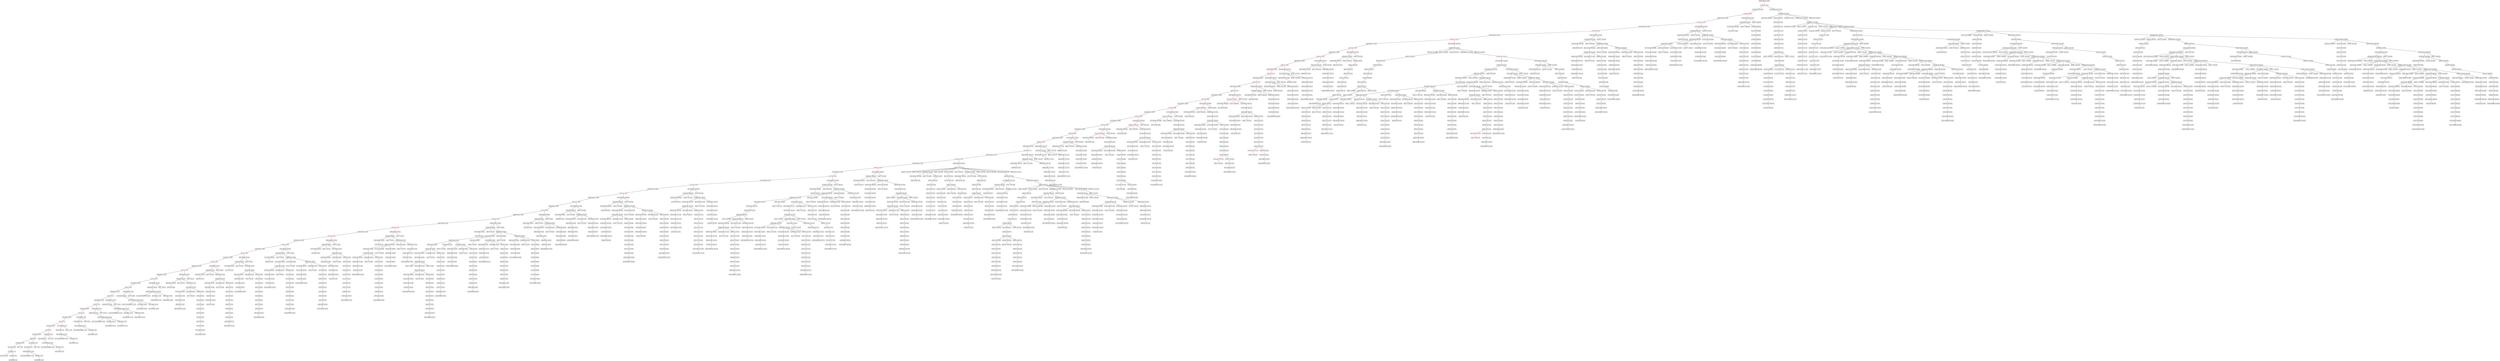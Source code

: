 digraph "Graph from GLL parser"{
graph[ordering=out]
node[fontname=Helvetica fontsize=9 shape=box height=0 width=0 margin=0.04]
edge[arrowsize=0.3]
"161068:statement  0,3679"[]
"161068:statement  0,3679"->"161045:seq  0,3679" []
"161045:seq  0,3679"[ color=red]
"161045:seq  0,3679"->"115379:statement  0,2691" []
"115379:statement  0,2691"[]
"115379:statement  0,2691"->"115356:seq  0,2691" []
"115356:seq  0,2691"[ color=red]
"115356:seq  0,2691"->"113635:statement  0,2674" []
"113635:statement  0,2674"[]
"113635:statement  0,2674"->"113612:seq  0,2674" []
"113612:seq  0,2674"[ color=red]
"113612:seq  0,2674"->"110242:statement  0,2503" []
"110242:statement  0,2503"[]
"110242:statement  0,2503"->"110219:seq  0,2503" []
"110219:seq  0,2503"[ color=red]
"110219:seq  0,2503"->"106064:statement  0,2441" []
"106064:statement  0,2441"[]
"106064:statement  0,2441"->"106041:seq  0,2441" []
"106041:seq  0,2441"[ color=red]
"106041:seq  0,2441"->"86235:statement  0,2162" []
"86235:statement  0,2162"[]
"86235:statement  0,2162"->"86212:seq  0,2162" []
"86212:seq  0,2162"[ color=red]
"86212:seq  0,2162"->"84491:statement  0,2154" []
"84491:statement  0,2154"[]
"84491:statement  0,2154"->"84468:seq  0,2154" []
"84468:seq  0,2154"[ color=red]
"84468:seq  0,2154"->"83830:statement  0,2114" []
"83830:statement  0,2114"[]
"83830:statement  0,2114"->"83807:seq  0,2114" []
"83807:seq  0,2114"[ color=red]
"83807:seq  0,2114"->"83169:statement  0,2074" []
"83169:statement  0,2074"[]
"83169:statement  0,2074"->"83146:seq  0,2074" []
"83146:seq  0,2074"[ color=red]
"83146:seq  0,2074"->"82508:statement  0,2025" []
"82508:statement  0,2025"[]
"82508:statement  0,2025"->"82485:seq  0,2025" []
"82485:seq  0,2025"[ color=red]
"82485:seq  0,2025"->"81847:statement  0,1978" []
"81847:statement  0,1978"[]
"81847:statement  0,1978"->"81824:seq  0,1978" []
"81824:seq  0,1978"[ color=red]
"81824:seq  0,1978"->"79514:statement  0,1943" []
"79514:statement  0,1943"[]
"79514:statement  0,1943"->"79491:seq  0,1943" []
"79491:seq  0,1943"[ color=red]
"79491:seq  0,1943"->"77181:statement  0,1908" []
"77181:statement  0,1908"[]
"77181:statement  0,1908"->"77158:seq  0,1908" []
"77158:seq  0,1908"[ color=red]
"77158:seq  0,1908"->"74948:statement  0,1874" []
"74948:statement  0,1874"[]
"74948:statement  0,1874"->"74925:seq  0,1874" []
"74925:seq  0,1874"[ color=red]
"74925:seq  0,1874"->"72715:statement  0,1841" []
"72715:statement  0,1841"[]
"72715:statement  0,1841"->"72692:seq  0,1841" []
"72692:seq  0,1841"[ color=red]
"72692:seq  0,1841"->"70382:statement  0,1807" []
"70382:statement  0,1807"[]
"70382:statement  0,1807"->"70359:seq  0,1807" []
"70359:seq  0,1807"[ color=red]
"70359:seq  0,1807"->"69721:statement  0,1775" []
"69721:statement  0,1775"[]
"69721:statement  0,1775"->"69698:seq  0,1775" []
"69698:seq  0,1775"[ color=red]
"69698:seq  0,1775"->"69060:statement  0,1747" []
"69060:statement  0,1747"[]
"69060:statement  0,1747"->"69037:seq  0,1747" []
"69037:seq  0,1747"[ color=red]
"69037:seq  0,1747"->"68399:statement  0,1726" []
"68399:statement  0,1726"[]
"68399:statement  0,1726"->"68376:seq  0,1726" []
"68376:seq  0,1726"[ color=red]
"68376:seq  0,1726"->"50610:statement  0,1432" []
"50610:statement  0,1432"[]
"50610:statement  0,1432"->"50587:seq  0,1432" []
"50587:seq  0,1432"[ color=red]
"50587:seq  0,1432"->"47270:statement  0,1329" []
"47270:statement  0,1329"[]
"47270:statement  0,1329"->"47247:seq  0,1329" []
"47247:seq  0,1329"[ color=red]
"47247:seq  0,1329"->"37397:statement  0,1150" []
"37397:statement  0,1150"[]
"37397:statement  0,1150"->"37374:seq  0,1150" []
"37374:seq  0,1150"[ color=red]
"37374:seq  0,1150"->"34752:statement  0,1098" []
"34752:statement  0,1098"[]
"34752:statement  0,1098"->"34729:seq  0,1098" []
"34729:seq  0,1098"[ color=red]
"34729:seq  0,1098"->"30574:statement  0,1048" []
"30574:statement  0,1048"[]
"30574:statement  0,1048"->"30551:seq  0,1048" []
"30551:seq  0,1048"[ color=red]
"30551:seq  0,1048"->"29540:statement  0,834" []
"29540:statement  0,834"[]
"29540:statement  0,834"->"29517:seq  0,834" []
"29517:seq  0,834"[ color=red]
"29517:seq  0,834"->"28506:statement  0,599" []
"28506:statement  0,599"[]
"28506:statement  0,599"->"28483:seq  0,599" []
"28483:seq  0,599"[ color=red]
"28483:seq  0,599"->"18620:statement  0,515" []
"18620:statement  0,515"[]
"18620:statement  0,515"->"18597:seq  0,515" []
"18597:seq  0,515"[ color=red]
"18597:seq  0,515"->"15640:statement  0,438" []
"15640:statement  0,438"[]
"15640:statement  0,438"->"15617:seq  0,438" []
"15617:seq  0,438"[ color=red]
"15617:seq  0,438"->"13407:statement  0,398" []
"13407:statement  0,398"[]
"13407:statement  0,398"->"13384:seq  0,398" []
"13384:seq  0,398"[ color=red]
"13384:seq  0,398"->"9307:statement  0,303" []
"9307:statement  0,303"[]
"9307:statement  0,303"->"9284:seq  0,303" []
"9284:seq  0,303"[ color=red]
"9284:seq  0,303"->"7113:statement  0,242" []
"7113:statement  0,242"[]
"7113:statement  0,242"->"7090:seq  0,242" []
"7090:seq  0,242"[ color=red]
"7090:seq  0,242"->"4880:statement  0,211" []
"4880:statement  0,211"[]
"4880:statement  0,211"->"4857:seq  0,211" []
"4857:seq  0,211"[ color=red]
"4857:seq  0,211"->"2686:statement  0,183" []
"2686:statement  0,183"[]
"2686:statement  0,183"->"2663:seq  0,183" []
"2663:seq  0,183"[ color=red]
"2663:seq  0,183"->"2347:statement  0,160" []
"2347:statement  0,160"[]
"2347:statement  0,160"->"2324:seq  0,160" []
"2324:seq  0,160"[ color=red]
"2324:seq  0,160"->"2008:statement  0,137" []
"2008:statement  0,137"[]
"2008:statement  0,137"->"1985:seq  0,137" []
"1985:seq  0,137"[ color=red]
"1985:seq  0,137"->"1669:statement  0,115" []
"1669:statement  0,115"[]
"1669:statement  0,115"->"1646:seq  0,115" []
"1646:seq  0,115"[ color=red]
"1646:seq  0,115"->"1330:statement  0,93" []
"1330:statement  0,93"[]
"1330:statement  0,93"->"1307:seq  0,93" []
"1307:seq  0,93"[ color=red]
"1307:seq  0,93"->"1047:statement  0,73" []
"1047:statement  0,73"[]
"1047:statement  0,73"->"1024:seq  0,73" []
"1024:seq  0,73"[ color=red]
"1024:seq  0,73"->"764:statement  0,53" []
"764:statement  0,53"[]
"764:statement  0,53"->"741:seq  0,53" []
"741:seq  0,53"[ color=red]
"741:seq  0,53"->"481:statement  0,33" []
"481:statement  0,33"[]
"481:statement  0,33"->"458:seq  0,33" []
"458:seq  0,33"[]
"458:seq  0,33"->"210:statement  0,13" []
"210:statement  0,13"[]
"210:statement  0,13"->"170:directive  0,12" []
"170:directive  0,12"[]
"170:directive  0,12"->"147:setBpm  0,12" []
"147:setBpm  0,12"[]
"147:setBpm  0,12"->"56:'_SET_BPM'  0,8" []
"56:'_SET_BPM'  0,8"[]
"147:setBpm  0,12"->"130:integer  8,12" []
"130:integer  8,12"[]
"130:integer  8,12"->"125:&INTEGER  8,12" []
"125:&INTEGER  8,12"[]
"210:statement  0,13"->"205:';'  12,13" []
"205:';'  12,13"[]
"458:seq  0,33"->"441:statement  13,33" []
"441:statement  13,33"[]
"441:statement  13,33"->"401:directive  13,32" []
"401:directive  13,32"[]
"401:directive  13,32"->"378:declareChannel  13,32" []
"378:declareChannel  13,32"[]
"378:declareChannel  13,32"->"287:'_DECLARE_CHANNEL'  13,30" []
"287:'_DECLARE_CHANNEL'  13,30"[]
"378:declareChannel  13,32"->"361:integer  30,32" []
"361:integer  30,32"[]
"361:integer  30,32"->"356:&INTEGER  30,32" []
"356:&INTEGER  30,32"[]
"441:statement  13,33"->"436:';'  32,33" []
"436:';'  32,33"[]
"741:seq  0,53"->"724:statement  33,53" []
"724:statement  33,53"[]
"724:statement  33,53"->"684:directive  33,52" []
"684:directive  33,52"[]
"684:directive  33,52"->"661:declareChannel  33,52" []
"661:declareChannel  33,52"[]
"661:declareChannel  33,52"->"570:'_DECLARE_CHANNEL'  33,50" []
"570:'_DECLARE_CHANNEL'  33,50"[]
"661:declareChannel  33,52"->"644:integer  50,52" []
"644:integer  50,52"[]
"644:integer  50,52"->"639:&INTEGER  50,52" []
"639:&INTEGER  50,52"[]
"724:statement  33,53"->"719:';'  52,53" []
"719:';'  52,53"[]
"1024:seq  0,73"->"1007:statement  53,73" []
"1007:statement  53,73"[]
"1007:statement  53,73"->"967:directive  53,72" []
"967:directive  53,72"[]
"967:directive  53,72"->"944:declareChannel  53,72" []
"944:declareChannel  53,72"[]
"944:declareChannel  53,72"->"853:'_DECLARE_CHANNEL'  53,70" []
"853:'_DECLARE_CHANNEL'  53,70"[]
"944:declareChannel  53,72"->"927:integer  70,72" []
"927:integer  70,72"[]
"927:integer  70,72"->"922:&INTEGER  70,72" []
"922:&INTEGER  70,72"[]
"1007:statement  53,73"->"1002:';'  72,73" []
"1002:';'  72,73"[]
"1307:seq  0,93"->"1290:statement  73,93" []
"1290:statement  73,93"[]
"1290:statement  73,93"->"1250:directive  73,92" []
"1250:directive  73,92"[]
"1250:directive  73,92"->"1227:declareChannel  73,92" []
"1227:declareChannel  73,92"[]
"1227:declareChannel  73,92"->"1136:'_DECLARE_CHANNEL'  73,90" []
"1136:'_DECLARE_CHANNEL'  73,90"[]
"1227:declareChannel  73,92"->"1210:integer  90,92" []
"1210:integer  90,92"[]
"1210:integer  90,92"->"1205:&INTEGER  90,92" []
"1205:&INTEGER  90,92"[]
"1290:statement  73,93"->"1285:';'  92,93" []
"1285:';'  92,93"[]
"1646:seq  0,115"->"1629:statement  93,115" []
"1629:statement  93,115"[]
"1629:statement  93,115"->"1589:directive  93,114" []
"1589:directive  93,114"[]
"1589:directive  93,114"->"1566:setChannelInstrument  93,114" []
"1566:setChannelInstrument  93,114"[]
"1566:setChannelInstrument  93,114"->"1419:'_SET_INSTRUMENT'  93,109" []
"1419:'_SET_INSTRUMENT'  93,109"[]
"1566:setChannelInstrument  93,114"->"1493:integer  109,111" []
"1493:integer  109,111"[]
"1493:integer  109,111"->"1488:&INTEGER  109,111" []
"1488:&INTEGER  109,111"[]
"1566:setChannelInstrument  93,114"->"1549:integer  111,114" []
"1549:integer  111,114"[]
"1549:integer  111,114"->"1544:&INTEGER  111,114" []
"1544:&INTEGER  111,114"[]
"1629:statement  93,115"->"1624:';'  114,115" []
"1624:';'  114,115"[]
"1985:seq  0,137"->"1968:statement  115,137" []
"1968:statement  115,137"[]
"1968:statement  115,137"->"1928:directive  115,136" []
"1928:directive  115,136"[]
"1928:directive  115,136"->"1905:setChannelInstrument  115,136" []
"1905:setChannelInstrument  115,136"[]
"1905:setChannelInstrument  115,136"->"1758:'_SET_INSTRUMENT'  115,131" []
"1758:'_SET_INSTRUMENT'  115,131"[]
"1905:setChannelInstrument  115,136"->"1832:integer  131,133" []
"1832:integer  131,133"[]
"1832:integer  131,133"->"1827:&INTEGER  131,133" []
"1827:&INTEGER  131,133"[]
"1905:setChannelInstrument  115,136"->"1888:integer  133,136" []
"1888:integer  133,136"[]
"1888:integer  133,136"->"1883:&INTEGER  133,136" []
"1883:&INTEGER  133,136"[]
"1968:statement  115,137"->"1963:';'  136,137" []
"1963:';'  136,137"[]
"2324:seq  0,160"->"2307:statement  137,160" []
"2307:statement  137,160"[]
"2307:statement  137,160"->"2267:directive  137,159" []
"2267:directive  137,159"[]
"2267:directive  137,159"->"2244:setChannelInstrument  137,159" []
"2244:setChannelInstrument  137,159"[]
"2244:setChannelInstrument  137,159"->"2097:'_SET_INSTRUMENT'  137,153" []
"2097:'_SET_INSTRUMENT'  137,153"[]
"2244:setChannelInstrument  137,159"->"2171:integer  153,155" []
"2171:integer  153,155"[]
"2171:integer  153,155"->"2166:&INTEGER  153,155" []
"2166:&INTEGER  153,155"[]
"2244:setChannelInstrument  137,159"->"2227:integer  155,159" []
"2227:integer  155,159"[]
"2227:integer  155,159"->"2222:&INTEGER  155,159" []
"2222:&INTEGER  155,159"[]
"2307:statement  137,160"->"2302:';'  159,160" []
"2302:';'  159,160"[]
"2663:seq  0,183"->"2646:statement  160,183" []
"2646:statement  160,183"[]
"2646:statement  160,183"->"2606:directive  160,182" []
"2606:directive  160,182"[]
"2606:directive  160,182"->"2583:setChannelInstrument  160,182" []
"2583:setChannelInstrument  160,182"[]
"2583:setChannelInstrument  160,182"->"2436:'_SET_INSTRUMENT'  160,176" []
"2436:'_SET_INSTRUMENT'  160,176"[]
"2583:setChannelInstrument  160,182"->"2510:integer  176,178" []
"2510:integer  176,178"[]
"2510:integer  176,178"->"2505:&INTEGER  176,178" []
"2505:&INTEGER  176,178"[]
"2583:setChannelInstrument  160,182"->"2566:integer  178,182" []
"2566:integer  178,182"[]
"2566:integer  178,182"->"2561:&INTEGER  178,182" []
"2561:&INTEGER  178,182"[]
"2646:statement  160,183"->"2641:';'  182,183" []
"2641:';'  182,183"[]
"4857:seq  0,211"->"4840:statement  183,211" []
"4840:statement  183,211"[]
"4840:statement  183,211"->"4800:assign  183,210" []
"4800:assign  183,210"[]
"4800:assign  183,210"->"2850:identifier  183,195" []
"2850:identifier  183,195"[]
"2850:identifier  183,195"->"2845:&ID  183,195" []
"2845:&ID  183,195"[]
"4800:assign  183,210"->"2873:'='  195,197" []
"2873:'='  195,197"[]
"4800:assign  183,210"->"4754:phrase0  197,210" []
"4754:phrase0  197,210"[]
"4754:phrase0  197,210"->"4725:phrase1  197,210" []
"4725:phrase1  197,210"[]
"4725:phrase1  197,210"->"3175:phrase1  197,205" []
"3175:phrase1  197,205"[]
"3175:phrase1  197,205"->"3129:phrase2  197,205" []
"3129:phrase2  197,205"[]
"3129:phrase2  197,205"->"3106:phrase3  197,205" []
"3106:phrase3  197,205"[]
"3106:phrase3  197,205"->"3089:string  197,205" []
"3089:string  197,205"[]
"3089:string  197,205"->"3084:&STRING_DQ  197,205" []
"3084:&STRING_DQ  197,205"[]
"4725:phrase1  197,210"->"3242:repeat  205,208" []
"3242:repeat  205,208"[]
"3242:repeat  205,208"->"3237:'**'  205,208" []
"3237:'**'  205,208"[]
"4725:phrase1  197,210"->"4679:e0  208,210" []
"4679:e0  208,210"[]
"4679:e0  208,210"->"4633:e1  208,210" []
"4633:e1  208,210"[]
"4633:e1  208,210"->"4552:e2  208,210" []
"4552:e2  208,210"[]
"4552:e2  208,210"->"4424:e3  208,210" []
"4424:e3  208,210"[]
"4424:e3  208,210"->"4296:e4  208,210" []
"4296:e4  208,210"[]
"4296:e4  208,210"->"4215:e5  208,210" []
"4215:e5  208,210"[]
"4215:e5  208,210"->"4192:e6  208,210" []
"4192:e6  208,210"[]
"4192:e6  208,210"->"4152:e7  208,210" []
"4152:e7  208,210"[]
"4152:e7  208,210"->"4129:e8  208,210" []
"4129:e8  208,210"[]
"4129:e8  208,210"->"4112:integer  208,210" []
"4112:integer  208,210"[]
"4112:integer  208,210"->"4107:&INTEGER  208,210" []
"4107:&INTEGER  208,210"[]
"4840:statement  183,211"->"4835:';'  210,211" []
"4835:';'  210,211"[]
"7090:seq  0,242"->"7073:statement  211,242" []
"7073:statement  211,242"[]
"7073:statement  211,242"->"7033:assign  211,241" []
"7033:assign  211,241"[]
"7033:assign  211,241"->"5044:identifier  211,223" []
"5044:identifier  211,223"[]
"5044:identifier  211,223"->"5039:&ID  211,223" []
"5039:&ID  211,223"[]
"7033:assign  211,241"->"5067:'='  223,225" []
"5067:'='  223,225"[]
"7033:assign  211,241"->"6987:phrase0  225,241" []
"6987:phrase0  225,241"[]
"6987:phrase0  225,241"->"6958:phrase1  225,241" []
"6958:phrase1  225,241"[]
"6958:phrase1  225,241"->"5408:phrase1  225,236" []
"5408:phrase1  225,236"[]
"5408:phrase1  225,236"->"5362:phrase2  225,236" []
"5362:phrase2  225,236"[]
"5362:phrase2  225,236"->"5339:phrase3  225,236" []
"5339:phrase3  225,236"[]
"5339:phrase3  225,236"->"5316:deref  225,236" []
"5316:deref  225,236"[]
"5316:deref  225,236"->"5299:identifier  225,236" []
"5299:identifier  225,236"[]
"5299:identifier  225,236"->"5294:&ID  225,236" []
"5294:&ID  225,236"[]
"6958:phrase1  225,241"->"5475:repeat  236,239" []
"5475:repeat  236,239"[]
"5475:repeat  236,239"->"5470:'**'  236,239" []
"5470:'**'  236,239"[]
"6958:phrase1  225,241"->"6912:e0  239,241" []
"6912:e0  239,241"[]
"6912:e0  239,241"->"6866:e1  239,241" []
"6866:e1  239,241"[]
"6866:e1  239,241"->"6785:e2  239,241" []
"6785:e2  239,241"[]
"6785:e2  239,241"->"6657:e3  239,241" []
"6657:e3  239,241"[]
"6657:e3  239,241"->"6529:e4  239,241" []
"6529:e4  239,241"[]
"6529:e4  239,241"->"6448:e5  239,241" []
"6448:e5  239,241"[]
"6448:e5  239,241"->"6425:e6  239,241" []
"6425:e6  239,241"[]
"6425:e6  239,241"->"6385:e7  239,241" []
"6385:e7  239,241"[]
"6385:e7  239,241"->"6362:e8  239,241" []
"6362:e8  239,241"[]
"6362:e8  239,241"->"6345:integer  239,241" []
"6345:integer  239,241"[]
"6345:integer  239,241"->"6340:&INTEGER  239,241" []
"6340:&INTEGER  239,241"[]
"7073:statement  211,242"->"7068:';'  241,242" []
"7068:';'  241,242"[]
"9284:seq  0,303"->"9267:statement  242,303" []
"9267:statement  242,303"[]
"9267:statement  242,303"->"9227:assign  242,302" []
"9227:assign  242,302"[]
"9227:assign  242,302"->"7277:identifier  242,257" []
"7277:identifier  242,257"[]
"7277:identifier  242,257"->"7272:&ID  242,257" []
"7272:&ID  242,257"[]
"9227:assign  242,302"->"7300:'='  257,259" []
"7300:'='  257,259"[]
"9227:assign  242,302"->"9181:phrase0  259,302" []
"9181:phrase0  259,302"[]
"9181:phrase0  259,302"->"9152:phrase1  259,302" []
"9152:phrase1  259,302"[]
"9152:phrase1  259,302"->"7602:phrase1  259,297" []
"7602:phrase1  259,297"[]
"7602:phrase1  259,297"->"7556:phrase2  259,297" []
"7556:phrase2  259,297"[]
"7556:phrase2  259,297"->"7533:phrase3  259,297" []
"7533:phrase3  259,297"[]
"7533:phrase3  259,297"->"7516:string  259,297" []
"7516:string  259,297"[]
"7516:string  259,297"->"7511:&STRING_DQ  259,297" []
"7511:&STRING_DQ  259,297"[]
"9152:phrase1  259,302"->"7669:repeat  297,300" []
"7669:repeat  297,300"[]
"7669:repeat  297,300"->"7664:'**'  297,300" []
"7664:'**'  297,300"[]
"9152:phrase1  259,302"->"9106:e0  300,302" []
"9106:e0  300,302"[]
"9106:e0  300,302"->"9060:e1  300,302" []
"9060:e1  300,302"[]
"9060:e1  300,302"->"8979:e2  300,302" []
"8979:e2  300,302"[]
"8979:e2  300,302"->"8851:e3  300,302" []
"8851:e3  300,302"[]
"8851:e3  300,302"->"8723:e4  300,302" []
"8723:e4  300,302"[]
"8723:e4  300,302"->"8642:e5  300,302" []
"8642:e5  300,302"[]
"8642:e5  300,302"->"8619:e6  300,302" []
"8619:e6  300,302"[]
"8619:e6  300,302"->"8579:e7  300,302" []
"8579:e7  300,302"[]
"8579:e7  300,302"->"8556:e8  300,302" []
"8556:e8  300,302"[]
"8556:e8  300,302"->"8539:integer  300,302" []
"8539:integer  300,302"[]
"8539:integer  300,302"->"8534:&INTEGER  300,302" []
"8534:&INTEGER  300,302"[]
"9267:statement  242,303"->"9262:';'  302,303" []
"9262:';'  302,303"[]
"13384:seq  0,398"->"13367:statement  303,398" []
"13367:statement  303,398"[]
"13367:statement  303,398"->"13327:assign  303,397" []
"13327:assign  303,397"[]
"13327:assign  303,397"->"9471:identifier  303,324" []
"9471:identifier  303,324"[]
"9471:identifier  303,324"->"9466:&ID  303,324" []
"9466:&ID  303,324"[]
"13327:assign  303,397"->"9494:'='  324,326" []
"9494:'='  324,326"[]
"13327:assign  303,397"->"13298:phrase0  326,397" []
"13298:phrase0  326,397"[]
"13298:phrase0  326,397"->"11375:phrase0  326,363" []
"11375:phrase0  326,363"[]
"11375:phrase0  326,363"->"11346:phrase1  326,363" []
"11346:phrase1  326,363"[]
"11346:phrase1  326,363"->"9796:phrase1  326,358" []
"9796:phrase1  326,358"[]
"9796:phrase1  326,358"->"9750:phrase2  326,358" []
"9750:phrase2  326,358"[]
"9750:phrase2  326,358"->"9727:phrase3  326,358" []
"9727:phrase3  326,358"[]
"9727:phrase3  326,358"->"9710:string  326,358" []
"9710:string  326,358"[]
"9710:string  326,358"->"9705:&STRING_DQ  326,358" []
"9705:&STRING_DQ  326,358"[]
"11346:phrase1  326,363"->"9863:repeat  358,361" []
"9863:repeat  358,361"[]
"9863:repeat  358,361"->"9858:'**'  358,361" []
"9858:'**'  358,361"[]
"11346:phrase1  326,363"->"11300:e0  361,363" []
"11300:e0  361,363"[]
"11300:e0  361,363"->"11254:e1  361,363" []
"11254:e1  361,363"[]
"11254:e1  361,363"->"11173:e2  361,363" []
"11173:e2  361,363"[]
"11173:e2  361,363"->"11045:e3  361,363" []
"11045:e3  361,363"[]
"11045:e3  361,363"->"10917:e4  361,363" []
"10917:e4  361,363"[]
"10917:e4  361,363"->"10836:e5  361,363" []
"10836:e5  361,363"[]
"10836:e5  361,363"->"10813:e6  361,363" []
"10813:e6  361,363"[]
"10813:e6  361,363"->"10773:e7  361,363" []
"10773:e7  361,363"[]
"10773:e7  361,363"->"10750:e8  361,363" []
"10750:e8  361,363"[]
"10750:e8  361,363"->"10733:integer  361,363" []
"10733:integer  361,363"[]
"10733:integer  361,363"->"10728:&INTEGER  361,363" []
"10728:&INTEGER  361,363"[]
"13298:phrase0  326,397"->"11442:concat  363,366" []
"11442:concat  363,366"[]
"11442:concat  363,366"->"11437:'++'  363,366" []
"11437:'++'  363,366"[]
"13298:phrase0  326,397"->"13269:phrase1  366,397" []
"13269:phrase1  366,397"[]
"13269:phrase1  366,397"->"11719:phrase1  366,392" []
"11719:phrase1  366,392"[]
"11719:phrase1  366,392"->"11673:phrase2  366,392" []
"11673:phrase2  366,392"[]
"11673:phrase2  366,392"->"11650:phrase3  366,392" []
"11650:phrase3  366,392"[]
"11650:phrase3  366,392"->"11633:string  366,392" []
"11633:string  366,392"[]
"11633:string  366,392"->"11628:&STRING_DQ  366,392" []
"11628:&STRING_DQ  366,392"[]
"13269:phrase1  366,397"->"11786:repeat  392,395" []
"11786:repeat  392,395"[]
"11786:repeat  392,395"->"11781:'**'  392,395" []
"11781:'**'  392,395"[]
"13269:phrase1  366,397"->"13223:e0  395,397" []
"13223:e0  395,397"[]
"13223:e0  395,397"->"13177:e1  395,397" []
"13177:e1  395,397"[]
"13177:e1  395,397"->"13096:e2  395,397" []
"13096:e2  395,397"[]
"13096:e2  395,397"->"12968:e3  395,397" []
"12968:e3  395,397"[]
"12968:e3  395,397"->"12840:e4  395,397" []
"12840:e4  395,397"[]
"12840:e4  395,397"->"12759:e5  395,397" []
"12759:e5  395,397"[]
"12759:e5  395,397"->"12736:e6  395,397" []
"12736:e6  395,397"[]
"12736:e6  395,397"->"12696:e7  395,397" []
"12696:e7  395,397"[]
"12696:e7  395,397"->"12673:e8  395,397" []
"12673:e8  395,397"[]
"12673:e8  395,397"->"12656:integer  395,397" []
"12656:integer  395,397"[]
"12656:integer  395,397"->"12651:&INTEGER  395,397" []
"12651:&INTEGER  395,397"[]
"13367:statement  303,398"->"13362:';'  397,398" []
"13362:';'  397,398"[]
"15617:seq  0,438"->"15600:statement  398,438" []
"15600:statement  398,438"[]
"15600:statement  398,438"->"15560:assign  398,437" []
"15560:assign  398,437"[]
"15560:assign  398,437"->"13571:identifier  398,414" []
"13571:identifier  398,414"[]
"13571:identifier  398,414"->"13566:&ID  398,414" []
"13566:&ID  398,414"[]
"15560:assign  398,437"->"13594:'='  414,416" []
"13594:'='  414,416"[]
"15560:assign  398,437"->"15514:phrase0  416,437" []
"15514:phrase0  416,437"[]
"15514:phrase0  416,437"->"15485:phrase1  416,437" []
"15485:phrase1  416,437"[]
"15485:phrase1  416,437"->"13935:phrase1  416,432" []
"13935:phrase1  416,432"[]
"13935:phrase1  416,432"->"13889:phrase2  416,432" []
"13889:phrase2  416,432"[]
"13889:phrase2  416,432"->"13866:phrase3  416,432" []
"13866:phrase3  416,432"[]
"13866:phrase3  416,432"->"13843:deref  416,432" []
"13843:deref  416,432"[]
"13843:deref  416,432"->"13826:identifier  416,432" []
"13826:identifier  416,432"[]
"13826:identifier  416,432"->"13821:&ID  416,432" []
"13821:&ID  416,432"[]
"15485:phrase1  416,437"->"14002:repeat  432,435" []
"14002:repeat  432,435"[]
"14002:repeat  432,435"->"13997:'**'  432,435" []
"13997:'**'  432,435"[]
"15485:phrase1  416,437"->"15439:e0  435,437" []
"15439:e0  435,437"[]
"15439:e0  435,437"->"15393:e1  435,437" []
"15393:e1  435,437"[]
"15393:e1  435,437"->"15312:e2  435,437" []
"15312:e2  435,437"[]
"15312:e2  435,437"->"15184:e3  435,437" []
"15184:e3  435,437"[]
"15184:e3  435,437"->"15056:e4  435,437" []
"15056:e4  435,437"[]
"15056:e4  435,437"->"14975:e5  435,437" []
"14975:e5  435,437"[]
"14975:e5  435,437"->"14952:e6  435,437" []
"14952:e6  435,437"[]
"14952:e6  435,437"->"14912:e7  435,437" []
"14912:e7  435,437"[]
"14912:e7  435,437"->"14889:e8  435,437" []
"14889:e8  435,437"[]
"14889:e8  435,437"->"14872:integer  435,437" []
"14872:integer  435,437"[]
"14872:integer  435,437"->"14867:&INTEGER  435,437" []
"14867:&INTEGER  435,437"[]
"15600:statement  398,438"->"15595:';'  437,438" []
"15595:';'  437,438"[]
"18597:seq  0,515"->"18580:statement  438,515" []
"18580:statement  438,515"[]
"18580:statement  438,515"->"18540:assign  438,514" []
"18540:assign  438,514"[]
"18540:assign  438,514"->"15804:identifier  438,449" []
"15804:identifier  438,449"[]
"15804:identifier  438,449"->"15799:&ID  438,449" []
"15799:&ID  438,449"[]
"18540:assign  438,514"->"15827:'='  449,451" []
"15827:'='  449,451"[]
"18540:assign  438,514"->"18511:phrase0  451,514" []
"18511:phrase0  451,514"[]
"18511:phrase0  451,514"->"18098:phrase0  451,494" []
"18098:phrase0  451,494"[]
"18098:phrase0  451,494"->"17708:phrase0  451,465" []
"17708:phrase0  451,465"[]
"17708:phrase0  451,465"->"17679:phrase1  451,465" []
"17679:phrase1  451,465"[]
"17679:phrase1  451,465"->"16129:phrase1  451,460" []
"16129:phrase1  451,460"[]
"16129:phrase1  451,460"->"16083:phrase2  451,460" []
"16083:phrase2  451,460"[]
"16083:phrase2  451,460"->"16060:phrase3  451,460" []
"16060:phrase3  451,460"[]
"16060:phrase3  451,460"->"16043:string  451,460" []
"16043:string  451,460"[]
"16043:string  451,460"->"16038:&STRING_DQ  451,460" []
"16038:&STRING_DQ  451,460"[]
"17679:phrase1  451,465"->"16196:repeat  460,463" []
"16196:repeat  460,463"[]
"16196:repeat  460,463"->"16191:'**'  460,463" []
"16191:'**'  460,463"[]
"17679:phrase1  451,465"->"17633:e0  463,465" []
"17633:e0  463,465"[]
"17633:e0  463,465"->"17587:e1  463,465" []
"17587:e1  463,465"[]
"17587:e1  463,465"->"17506:e2  463,465" []
"17506:e2  463,465"[]
"17506:e2  463,465"->"17378:e3  463,465" []
"17378:e3  463,465"[]
"17378:e3  463,465"->"17250:e4  463,465" []
"17250:e4  463,465"[]
"17250:e4  463,465"->"17169:e5  463,465" []
"17169:e5  463,465"[]
"17169:e5  463,465"->"17146:e6  463,465" []
"17146:e6  463,465"[]
"17146:e6  463,465"->"17106:e7  463,465" []
"17106:e7  463,465"[]
"17106:e7  463,465"->"17083:e8  463,465" []
"17083:e8  463,465"[]
"17083:e8  463,465"->"17066:integer  463,465" []
"17066:integer  463,465"[]
"17066:integer  463,465"->"17061:&INTEGER  463,465" []
"17061:&INTEGER  463,465"[]
"18098:phrase0  451,494"->"17775:concat  465,468" []
"17775:concat  465,468"[]
"17775:concat  465,468"->"17770:'++'  465,468" []
"17770:'++'  465,468"[]
"18098:phrase0  451,494"->"18052:phrase1  468,494" []
"18052:phrase1  468,494"[]
"18052:phrase1  468,494"->"18006:phrase2  468,494" []
"18006:phrase2  468,494"[]
"18006:phrase2  468,494"->"17983:phrase3  468,494" []
"17983:phrase3  468,494"[]
"17983:phrase3  468,494"->"17966:string  468,494" []
"17966:string  468,494"[]
"17966:string  468,494"->"17961:&STRING_DQ  468,494" []
"17961:&STRING_DQ  468,494"[]
"18511:phrase0  451,514"->"18188:concat  494,497" []
"18188:concat  494,497"[]
"18188:concat  494,497"->"18183:'++'  494,497" []
"18183:'++'  494,497"[]
"18511:phrase0  451,514"->"18465:phrase1  497,514" []
"18465:phrase1  497,514"[]
"18465:phrase1  497,514"->"18419:phrase2  497,514" []
"18419:phrase2  497,514"[]
"18419:phrase2  497,514"->"18396:phrase3  497,514" []
"18396:phrase3  497,514"[]
"18396:phrase3  497,514"->"18379:string  497,514" []
"18379:string  497,514"[]
"18379:string  497,514"->"18374:&STRING_DQ  497,514" []
"18374:&STRING_DQ  497,514"[]
"18580:statement  438,515"->"18575:';'  514,515" []
"18575:';'  514,515"[]
"28483:seq  0,599"->"28466:statement  515,599" []
"28466:statement  515,599"[]
"28466:statement  515,599"->"28426:assign  515,598" []
"28426:assign  515,598"[]
"28426:assign  515,598"->"18784:identifier  515,524" []
"18784:identifier  515,524"[]
"18784:identifier  515,524"->"18779:&ID  515,524" []
"18779:&ID  515,524"[]
"28426:assign  515,598"->"18807:'='  524,526" []
"18807:'='  524,526"[]
"28426:assign  515,598"->"28397:phrase0  526,598" []
"28397:phrase0  526,598"[]
"28397:phrase0  526,598"->"26451:phrase0  526,581" []
"26451:phrase0  526,581"[]
"26451:phrase0  526,581"->"24505:phrase0  526,564" []
"24505:phrase0  526,564"[]
"24505:phrase0  526,564"->"22582:phrase0  526,547" []
"22582:phrase0  526,547"[]
"22582:phrase0  526,547"->"22553:phrase1  526,547" []
"22553:phrase1  526,547"[]
"22553:phrase1  526,547"->"21003:phrase1  526,542" []
"21003:phrase1  526,542"[]
"21003:phrase1  526,542"->"20957:phrase2  526,542" []
"20957:phrase2  526,542"[]
"20957:phrase2  526,542"->"20940:phrase3  526,542" []
"20940:phrase3  526,542"[]
"20940:phrase3  526,542"->"18987:'('  526,528" []
"18987:'('  526,528"[]
"20940:phrase3  526,542"->"20871:phrase0  528,541" []
"20871:phrase0  528,541"[]
"20871:phrase0  528,541"->"20842:phrase1  528,541" []
"20842:phrase1  528,541"[]
"20842:phrase1  528,541"->"19292:phrase1  528,536" []
"19292:phrase1  528,536"[]
"19292:phrase1  528,536"->"19246:phrase2  528,536" []
"19246:phrase2  528,536"[]
"19246:phrase2  528,536"->"19223:phrase3  528,536" []
"19223:phrase3  528,536"[]
"19223:phrase3  528,536"->"19206:string  528,536" []
"19206:string  528,536"[]
"19206:string  528,536"->"19201:&STRING_DQ  528,536" []
"19201:&STRING_DQ  528,536"[]
"20842:phrase1  528,541"->"19359:repeat  536,539" []
"19359:repeat  536,539"[]
"19359:repeat  536,539"->"19354:'**'  536,539" []
"19354:'**'  536,539"[]
"20842:phrase1  528,541"->"20796:e0  539,541" []
"20796:e0  539,541"[]
"20796:e0  539,541"->"20750:e1  539,541" []
"20750:e1  539,541"[]
"20750:e1  539,541"->"20669:e2  539,541" []
"20669:e2  539,541"[]
"20669:e2  539,541"->"20541:e3  539,541" []
"20541:e3  539,541"[]
"20541:e3  539,541"->"20413:e4  539,541" []
"20413:e4  539,541"[]
"20413:e4  539,541"->"20332:e5  539,541" []
"20332:e5  539,541"[]
"20332:e5  539,541"->"20309:e6  539,541" []
"20309:e6  539,541"[]
"20309:e6  539,541"->"20269:e7  539,541" []
"20269:e7  539,541"[]
"20269:e7  539,541"->"20246:e8  539,541" []
"20246:e8  539,541"[]
"20246:e8  539,541"->"20229:integer  539,541" []
"20229:integer  539,541"[]
"20229:integer  539,541"->"20224:&INTEGER  539,541" []
"20224:&INTEGER  539,541"[]
"20940:phrase3  526,542"->"20935:')'  541,542" []
"20935:')'  541,542"[]
"22553:phrase1  526,547"->"21070:repeat  542,545" []
"21070:repeat  542,545"[]
"21070:repeat  542,545"->"21065:'**'  542,545" []
"21065:'**'  542,545"[]
"22553:phrase1  526,547"->"22507:e0  545,547" []
"22507:e0  545,547"[]
"22507:e0  545,547"->"22461:e1  545,547" []
"22461:e1  545,547"[]
"22461:e1  545,547"->"22380:e2  545,547" []
"22380:e2  545,547"[]
"22380:e2  545,547"->"22252:e3  545,547" []
"22252:e3  545,547"[]
"22252:e3  545,547"->"22124:e4  545,547" []
"22124:e4  545,547"[]
"22124:e4  545,547"->"22043:e5  545,547" []
"22043:e5  545,547"[]
"22043:e5  545,547"->"22020:e6  545,547" []
"22020:e6  545,547"[]
"22020:e6  545,547"->"21980:e7  545,547" []
"21980:e7  545,547"[]
"21980:e7  545,547"->"21957:e8  545,547" []
"21957:e8  545,547"[]
"21957:e8  545,547"->"21940:integer  545,547" []
"21940:integer  545,547"[]
"21940:integer  545,547"->"21935:&INTEGER  545,547" []
"21935:&INTEGER  545,547"[]
"24505:phrase0  526,564"->"22649:concat  547,550" []
"22649:concat  547,550"[]
"22649:concat  547,550"->"22644:'++'  547,550" []
"22644:'++'  547,550"[]
"24505:phrase0  526,564"->"24476:phrase1  550,564" []
"24476:phrase1  550,564"[]
"24476:phrase1  550,564"->"22926:phrase1  550,559" []
"22926:phrase1  550,559"[]
"22926:phrase1  550,559"->"22880:phrase2  550,559" []
"22880:phrase2  550,559"[]
"22880:phrase2  550,559"->"22857:phrase3  550,559" []
"22857:phrase3  550,559"[]
"22857:phrase3  550,559"->"22840:string  550,559" []
"22840:string  550,559"[]
"22840:string  550,559"->"22835:&STRING_DQ  550,559" []
"22835:&STRING_DQ  550,559"[]
"24476:phrase1  550,564"->"22993:repeat  559,562" []
"22993:repeat  559,562"[]
"22993:repeat  559,562"->"22988:'**'  559,562" []
"22988:'**'  559,562"[]
"24476:phrase1  550,564"->"24430:e0  562,564" []
"24430:e0  562,564"[]
"24430:e0  562,564"->"24384:e1  562,564" []
"24384:e1  562,564"[]
"24384:e1  562,564"->"24303:e2  562,564" []
"24303:e2  562,564"[]
"24303:e2  562,564"->"24175:e3  562,564" []
"24175:e3  562,564"[]
"24175:e3  562,564"->"24047:e4  562,564" []
"24047:e4  562,564"[]
"24047:e4  562,564"->"23966:e5  562,564" []
"23966:e5  562,564"[]
"23966:e5  562,564"->"23943:e6  562,564" []
"23943:e6  562,564"[]
"23943:e6  562,564"->"23903:e7  562,564" []
"23903:e7  562,564"[]
"23903:e7  562,564"->"23880:e8  562,564" []
"23880:e8  562,564"[]
"23880:e8  562,564"->"23863:integer  562,564" []
"23863:integer  562,564"[]
"23863:integer  562,564"->"23858:&INTEGER  562,564" []
"23858:&INTEGER  562,564"[]
"26451:phrase0  526,581"->"24595:concat  564,567" []
"24595:concat  564,567"[]
"24595:concat  564,567"->"24590:'++'  564,567" []
"24590:'++'  564,567"[]
"26451:phrase0  526,581"->"26422:phrase1  567,581" []
"26422:phrase1  567,581"[]
"26422:phrase1  567,581"->"24872:phrase1  567,576" []
"24872:phrase1  567,576"[]
"24872:phrase1  567,576"->"24826:phrase2  567,576" []
"24826:phrase2  567,576"[]
"24826:phrase2  567,576"->"24803:phrase3  567,576" []
"24803:phrase3  567,576"[]
"24803:phrase3  567,576"->"24786:string  567,576" []
"24786:string  567,576"[]
"24786:string  567,576"->"24781:&STRING_DQ  567,576" []
"24781:&STRING_DQ  567,576"[]
"26422:phrase1  567,581"->"24939:repeat  576,579" []
"24939:repeat  576,579"[]
"24939:repeat  576,579"->"24934:'**'  576,579" []
"24934:'**'  576,579"[]
"26422:phrase1  567,581"->"26376:e0  579,581" []
"26376:e0  579,581"[]
"26376:e0  579,581"->"26330:e1  579,581" []
"26330:e1  579,581"[]
"26330:e1  579,581"->"26249:e2  579,581" []
"26249:e2  579,581"[]
"26249:e2  579,581"->"26121:e3  579,581" []
"26121:e3  579,581"[]
"26121:e3  579,581"->"25993:e4  579,581" []
"25993:e4  579,581"[]
"25993:e4  579,581"->"25912:e5  579,581" []
"25912:e5  579,581"[]
"25912:e5  579,581"->"25889:e6  579,581" []
"25889:e6  579,581"[]
"25889:e6  579,581"->"25849:e7  579,581" []
"25849:e7  579,581"[]
"25849:e7  579,581"->"25826:e8  579,581" []
"25826:e8  579,581"[]
"25826:e8  579,581"->"25809:integer  579,581" []
"25809:integer  579,581"[]
"25809:integer  579,581"->"25804:&INTEGER  579,581" []
"25804:&INTEGER  579,581"[]
"28397:phrase0  526,598"->"26541:concat  581,584" []
"26541:concat  581,584"[]
"26541:concat  581,584"->"26536:'++'  581,584" []
"26536:'++'  581,584"[]
"28397:phrase0  526,598"->"28368:phrase1  584,598" []
"28368:phrase1  584,598"[]
"28368:phrase1  584,598"->"26818:phrase1  584,593" []
"26818:phrase1  584,593"[]
"26818:phrase1  584,593"->"26772:phrase2  584,593" []
"26772:phrase2  584,593"[]
"26772:phrase2  584,593"->"26749:phrase3  584,593" []
"26749:phrase3  584,593"[]
"26749:phrase3  584,593"->"26732:string  584,593" []
"26732:string  584,593"[]
"26732:string  584,593"->"26727:&STRING_DQ  584,593" []
"26727:&STRING_DQ  584,593"[]
"28368:phrase1  584,598"->"26885:repeat  593,596" []
"26885:repeat  593,596"[]
"26885:repeat  593,596"->"26880:'**'  593,596" []
"26880:'**'  593,596"[]
"28368:phrase1  584,598"->"28322:e0  596,598" []
"28322:e0  596,598"[]
"28322:e0  596,598"->"28276:e1  596,598" []
"28276:e1  596,598"[]
"28276:e1  596,598"->"28195:e2  596,598" []
"28195:e2  596,598"[]
"28195:e2  596,598"->"28067:e3  596,598" []
"28067:e3  596,598"[]
"28067:e3  596,598"->"27939:e4  596,598" []
"27939:e4  596,598"[]
"27939:e4  596,598"->"27858:e5  596,598" []
"27858:e5  596,598"[]
"27858:e5  596,598"->"27835:e6  596,598" []
"27835:e6  596,598"[]
"27835:e6  596,598"->"27795:e7  596,598" []
"27795:e7  596,598"[]
"27795:e7  596,598"->"27772:e8  596,598" []
"27772:e8  596,598"[]
"27772:e8  596,598"->"27755:integer  596,598" []
"27755:integer  596,598"[]
"27755:integer  596,598"->"27750:&INTEGER  596,598" []
"27750:&INTEGER  596,598"[]
"28466:statement  515,599"->"28461:';'  598,599" []
"28461:';'  598,599"[]
"29517:seq  0,834"->"29500:statement  599,834" []
"29500:statement  599,834"[]
"29500:statement  599,834"->"29460:assign  599,833" []
"29460:assign  599,833"[]
"29460:assign  599,833"->"28670:identifier  599,613" []
"28670:identifier  599,613"[]
"28670:identifier  599,613"->"28665:&ID  599,613" []
"28665:&ID  599,613"[]
"29460:assign  599,833"->"28693:'='  613,615" []
"28693:'='  613,615"[]
"29460:assign  599,833"->"29431:phrase0  615,833" []
"29431:phrase0  615,833"[]
"29431:phrase0  615,833"->"29041:phrase0  615,661" []
"29041:phrase0  615,661"[]
"29041:phrase0  615,661"->"28995:phrase1  615,661" []
"28995:phrase1  615,661"[]
"28995:phrase1  615,661"->"28949:phrase2  615,661" []
"28949:phrase2  615,661"[]
"28949:phrase2  615,661"->"28926:phrase3  615,661" []
"28926:phrase3  615,661"[]
"28926:phrase3  615,661"->"28909:string  615,661" []
"28909:string  615,661"[]
"28909:string  615,661"->"28904:&STRING_DQ  615,661" []
"28904:&STRING_DQ  615,661"[]
"29431:phrase0  615,833"->"29108:concat  661,666" []
"29108:concat  661,666"[]
"29108:concat  661,666"->"29103:'++'  661,666" []
"29103:'++'  661,666"[]
"29431:phrase0  615,833"->"29385:phrase1  666,833" []
"29385:phrase1  666,833"[]
"29385:phrase1  666,833"->"29339:phrase2  666,833" []
"29339:phrase2  666,833"[]
"29339:phrase2  666,833"->"29316:phrase3  666,833" []
"29316:phrase3  666,833"[]
"29316:phrase3  666,833"->"29299:string  666,833" []
"29299:string  666,833"[]
"29299:string  666,833"->"29294:&STRING_DQ  666,833" []
"29294:&STRING_DQ  666,833"[]
"29500:statement  599,834"->"29495:';'  833,834" []
"29495:';'  833,834"[]
"30551:seq  0,1048"->"30534:statement  834,1048" []
"30534:statement  834,1048"[]
"30534:statement  834,1048"->"30494:assign  834,1047" []
"30494:assign  834,1047"[]
"30494:assign  834,1047"->"29704:identifier  834,847" []
"29704:identifier  834,847"[]
"29704:identifier  834,847"->"29699:&ID  834,847" []
"29699:&ID  834,847"[]
"30494:assign  834,1047"->"29727:'='  847,849" []
"29727:'='  847,849"[]
"30494:assign  834,1047"->"30465:phrase0  849,1047" []
"30465:phrase0  849,1047"[]
"30465:phrase0  849,1047"->"30075:phrase0  849,947" []
"30075:phrase0  849,947"[]
"30075:phrase0  849,947"->"30029:phrase1  849,947" []
"30029:phrase1  849,947"[]
"30029:phrase1  849,947"->"29983:phrase2  849,947" []
"29983:phrase2  849,947"[]
"29983:phrase2  849,947"->"29960:phrase3  849,947" []
"29960:phrase3  849,947"[]
"29960:phrase3  849,947"->"29943:string  849,947" []
"29943:string  849,947"[]
"29943:string  849,947"->"29938:&STRING_DQ  849,947" []
"29938:&STRING_DQ  849,947"[]
"30465:phrase0  849,1047"->"30142:concat  947,952" []
"30142:concat  947,952"[]
"30142:concat  947,952"->"30137:'++'  947,952" []
"30137:'++'  947,952"[]
"30465:phrase0  849,1047"->"30419:phrase1  952,1047" []
"30419:phrase1  952,1047"[]
"30419:phrase1  952,1047"->"30373:phrase2  952,1047" []
"30373:phrase2  952,1047"[]
"30373:phrase2  952,1047"->"30350:phrase3  952,1047" []
"30350:phrase3  952,1047"[]
"30350:phrase3  952,1047"->"30333:string  952,1047" []
"30333:string  952,1047"[]
"30333:string  952,1047"->"30328:&STRING_DQ  952,1047" []
"30328:&STRING_DQ  952,1047"[]
"30534:statement  834,1048"->"30529:';'  1047,1048" []
"30529:';'  1047,1048"[]
"34729:seq  0,1098"->"34712:statement  1048,1098" []
"34712:statement  1048,1098"[]
"34712:statement  1048,1098"->"34672:assign  1048,1097" []
"34672:assign  1048,1097"[]
"34672:assign  1048,1097"->"30738:identifier  1048,1063" []
"30738:identifier  1048,1063"[]
"30738:identifier  1048,1063"->"30733:&ID  1048,1063" []
"30733:&ID  1048,1063"[]
"34672:assign  1048,1097"->"30761:'='  1063,1065" []
"30761:'='  1063,1065"[]
"34672:assign  1048,1097"->"34643:phrase0  1065,1097" []
"34643:phrase0  1065,1097"[]
"34643:phrase0  1065,1097"->"32681:phrase0  1065,1080" []
"32681:phrase0  1065,1080"[]
"32681:phrase0  1065,1080"->"32652:phrase1  1065,1080" []
"32652:phrase1  1065,1080"[]
"32652:phrase1  1065,1080"->"31102:phrase1  1065,1075" []
"31102:phrase1  1065,1075"[]
"31102:phrase1  1065,1075"->"31056:phrase2  1065,1075" []
"31056:phrase2  1065,1075"[]
"31056:phrase2  1065,1075"->"31033:phrase3  1065,1075" []
"31033:phrase3  1065,1075"[]
"31033:phrase3  1065,1075"->"31010:deref  1065,1075" []
"31010:deref  1065,1075"[]
"31010:deref  1065,1075"->"30993:identifier  1065,1075" []
"30993:identifier  1065,1075"[]
"30993:identifier  1065,1075"->"30988:&ID  1065,1075" []
"30988:&ID  1065,1075"[]
"32652:phrase1  1065,1080"->"31169:repeat  1075,1078" []
"31169:repeat  1075,1078"[]
"31169:repeat  1075,1078"->"31164:'**'  1075,1078" []
"31164:'**'  1075,1078"[]
"32652:phrase1  1065,1080"->"32606:e0  1078,1080" []
"32606:e0  1078,1080"[]
"32606:e0  1078,1080"->"32560:e1  1078,1080" []
"32560:e1  1078,1080"[]
"32560:e1  1078,1080"->"32479:e2  1078,1080" []
"32479:e2  1078,1080"[]
"32479:e2  1078,1080"->"32351:e3  1078,1080" []
"32351:e3  1078,1080"[]
"32351:e3  1078,1080"->"32223:e4  1078,1080" []
"32223:e4  1078,1080"[]
"32223:e4  1078,1080"->"32142:e5  1078,1080" []
"32142:e5  1078,1080"[]
"32142:e5  1078,1080"->"32119:e6  1078,1080" []
"32119:e6  1078,1080"[]
"32119:e6  1078,1080"->"32079:e7  1078,1080" []
"32079:e7  1078,1080"[]
"32079:e7  1078,1080"->"32056:e8  1078,1080" []
"32056:e8  1078,1080"[]
"32056:e8  1078,1080"->"32039:integer  1078,1080" []
"32039:integer  1078,1080"[]
"32039:integer  1078,1080"->"32034:&INTEGER  1078,1080" []
"32034:&INTEGER  1078,1080"[]
"34643:phrase0  1065,1097"->"32748:concat  1080,1083" []
"32748:concat  1080,1083"[]
"32748:concat  1080,1083"->"32743:'++'  1080,1083" []
"32743:'++'  1080,1083"[]
"34643:phrase0  1065,1097"->"34614:phrase1  1083,1097" []
"34614:phrase1  1083,1097"[]
"34614:phrase1  1083,1097"->"33064:phrase1  1083,1092" []
"33064:phrase1  1083,1092"[]
"33064:phrase1  1083,1092"->"33018:phrase2  1083,1092" []
"33018:phrase2  1083,1092"[]
"33018:phrase2  1083,1092"->"32995:phrase3  1083,1092" []
"32995:phrase3  1083,1092"[]
"32995:phrase3  1083,1092"->"32972:deref  1083,1092" []
"32972:deref  1083,1092"[]
"32972:deref  1083,1092"->"32955:identifier  1083,1092" []
"32955:identifier  1083,1092"[]
"32955:identifier  1083,1092"->"32950:&ID  1083,1092" []
"32950:&ID  1083,1092"[]
"34614:phrase1  1083,1097"->"33131:repeat  1092,1095" []
"33131:repeat  1092,1095"[]
"33131:repeat  1092,1095"->"33126:'**'  1092,1095" []
"33126:'**'  1092,1095"[]
"34614:phrase1  1083,1097"->"34568:e0  1095,1097" []
"34568:e0  1095,1097"[]
"34568:e0  1095,1097"->"34522:e1  1095,1097" []
"34522:e1  1095,1097"[]
"34522:e1  1095,1097"->"34441:e2  1095,1097" []
"34441:e2  1095,1097"[]
"34441:e2  1095,1097"->"34313:e3  1095,1097" []
"34313:e3  1095,1097"[]
"34313:e3  1095,1097"->"34185:e4  1095,1097" []
"34185:e4  1095,1097"[]
"34185:e4  1095,1097"->"34104:e5  1095,1097" []
"34104:e5  1095,1097"[]
"34104:e5  1095,1097"->"34081:e6  1095,1097" []
"34081:e6  1095,1097"[]
"34081:e6  1095,1097"->"34041:e7  1095,1097" []
"34041:e7  1095,1097"[]
"34041:e7  1095,1097"->"34018:e8  1095,1097" []
"34018:e8  1095,1097"[]
"34018:e8  1095,1097"->"34001:integer  1095,1097" []
"34001:integer  1095,1097"[]
"34001:integer  1095,1097"->"33996:&INTEGER  1095,1097" []
"33996:&INTEGER  1095,1097"[]
"34712:statement  1048,1098"->"34707:';'  1097,1098" []
"34707:';'  1097,1098"[]
"37374:seq  0,1150"->"37357:statement  1098,1150" []
"37357:statement  1098,1150"[]
"37357:statement  1098,1150"->"37317:assign  1098,1149" []
"37317:assign  1098,1149"[]
"37317:assign  1098,1149"->"34916:identifier  1098,1113" []
"34916:identifier  1098,1113"[]
"34916:identifier  1098,1113"->"34911:&ID  1098,1113" []
"34911:&ID  1098,1113"[]
"37317:assign  1098,1149"->"34939:'='  1113,1115" []
"34939:'='  1113,1115"[]
"37317:assign  1098,1149"->"37288:phrase0  1115,1149" []
"37288:phrase0  1115,1149"[]
"37288:phrase0  1115,1149"->"36859:phrase0  1115,1133" []
"36859:phrase0  1115,1133"[]
"36859:phrase0  1115,1133"->"36830:phrase1  1115,1133" []
"36830:phrase1  1115,1133"[]
"36830:phrase1  1115,1133"->"35280:phrase1  1115,1128" []
"35280:phrase1  1115,1128"[]
"35280:phrase1  1115,1128"->"35234:phrase2  1115,1128" []
"35234:phrase2  1115,1128"[]
"35234:phrase2  1115,1128"->"35211:phrase3  1115,1128" []
"35211:phrase3  1115,1128"[]
"35211:phrase3  1115,1128"->"35188:deref  1115,1128" []
"35188:deref  1115,1128"[]
"35188:deref  1115,1128"->"35171:identifier  1115,1128" []
"35171:identifier  1115,1128"[]
"35171:identifier  1115,1128"->"35166:&ID  1115,1128" []
"35166:&ID  1115,1128"[]
"36830:phrase1  1115,1133"->"35347:repeat  1128,1131" []
"35347:repeat  1128,1131"[]
"35347:repeat  1128,1131"->"35342:'**'  1128,1131" []
"35342:'**'  1128,1131"[]
"36830:phrase1  1115,1133"->"36784:e0  1131,1133" []
"36784:e0  1131,1133"[]
"36784:e0  1131,1133"->"36738:e1  1131,1133" []
"36738:e1  1131,1133"[]
"36738:e1  1131,1133"->"36657:e2  1131,1133" []
"36657:e2  1131,1133"[]
"36657:e2  1131,1133"->"36529:e3  1131,1133" []
"36529:e3  1131,1133"[]
"36529:e3  1131,1133"->"36401:e4  1131,1133" []
"36401:e4  1131,1133"[]
"36401:e4  1131,1133"->"36320:e5  1131,1133" []
"36320:e5  1131,1133"[]
"36320:e5  1131,1133"->"36297:e6  1131,1133" []
"36297:e6  1131,1133"[]
"36297:e6  1131,1133"->"36257:e7  1131,1133" []
"36257:e7  1131,1133"[]
"36257:e7  1131,1133"->"36234:e8  1131,1133" []
"36234:e8  1131,1133"[]
"36234:e8  1131,1133"->"36217:integer  1131,1133" []
"36217:integer  1131,1133"[]
"36217:integer  1131,1133"->"36212:&INTEGER  1131,1133" []
"36212:&INTEGER  1131,1133"[]
"37288:phrase0  1115,1149"->"36926:concat  1133,1136" []
"36926:concat  1133,1136"[]
"36926:concat  1133,1136"->"36921:'++'  1133,1136" []
"36921:'++'  1133,1136"[]
"37288:phrase0  1115,1149"->"37242:phrase1  1136,1149" []
"37242:phrase1  1136,1149"[]
"37242:phrase1  1136,1149"->"37196:phrase2  1136,1149" []
"37196:phrase2  1136,1149"[]
"37196:phrase2  1136,1149"->"37173:phrase3  1136,1149" []
"37173:phrase3  1136,1149"[]
"37173:phrase3  1136,1149"->"37150:deref  1136,1149" []
"37150:deref  1136,1149"[]
"37150:deref  1136,1149"->"37133:identifier  1136,1149" []
"37133:identifier  1136,1149"[]
"37133:identifier  1136,1149"->"37128:&ID  1136,1149" []
"37128:&ID  1136,1149"[]
"37357:statement  1098,1150"->"37352:';'  1149,1150" []
"37352:';'  1149,1150"[]
"47247:seq  0,1329"->"47230:statement  1150,1329" []
"47230:statement  1150,1329"[]
"47230:statement  1150,1329"->"47190:assign  1150,1328" []
"47190:assign  1150,1328"[]
"47190:assign  1150,1328"->"37561:identifier  1150,1164" []
"37561:identifier  1150,1164"[]
"37561:identifier  1150,1164"->"37556:&ID  1150,1164" []
"37556:&ID  1150,1164"[]
"47190:assign  1150,1328"->"37584:'='  1164,1166" []
"37584:'='  1164,1166"[]
"47190:assign  1150,1328"->"47161:phrase0  1166,1328" []
"47161:phrase0  1166,1328"[]
"47161:phrase0  1166,1328"->"46748:phrase0  1166,1299" []
"46748:phrase0  1166,1299"[]
"46748:phrase0  1166,1299"->"44802:phrase0  1166,1279" []
"44802:phrase0  1166,1279"[]
"44802:phrase0  1166,1279"->"40199:phrase0  1166,1211" []
"40199:phrase0  1166,1211"[]
"40199:phrase0  1166,1211"->"40153:phrase1  1166,1211" []
"40153:phrase1  1166,1211"[]
"40153:phrase1  1166,1211"->"40107:phrase2  1166,1211" []
"40107:phrase2  1166,1211"[]
"40107:phrase2  1166,1211"->"40090:phrase3  1166,1211" []
"40090:phrase3  1166,1211"[]
"40090:phrase3  1166,1211"->"37764:'('  1166,1168" []
"37764:'('  1166,1168"[]
"40090:phrase3  1166,1211"->"40038:phrase0  1168,1210" []
"40038:phrase0  1168,1210"[]
"40038:phrase0  1168,1210"->"39648:phrase0  1168,1181" []
"39648:phrase0  1168,1181"[]
"39648:phrase0  1168,1181"->"39619:phrase1  1168,1181" []
"39619:phrase1  1168,1181"[]
"39619:phrase1  1168,1181"->"38069:phrase1  1168,1175" []
"38069:phrase1  1168,1175"[]
"38069:phrase1  1168,1175"->"38023:phrase2  1168,1175" []
"38023:phrase2  1168,1175"[]
"38023:phrase2  1168,1175"->"38000:phrase3  1168,1175" []
"38000:phrase3  1168,1175"[]
"38000:phrase3  1168,1175"->"37983:string  1168,1175" []
"37983:string  1168,1175"[]
"37983:string  1168,1175"->"37978:&STRING_DQ  1168,1175" []
"37978:&STRING_DQ  1168,1175"[]
"39619:phrase1  1168,1181"->"38136:repeat  1175,1178" []
"38136:repeat  1175,1178"[]
"38136:repeat  1175,1178"->"38131:'**'  1175,1178" []
"38131:'**'  1175,1178"[]
"39619:phrase1  1168,1181"->"39573:e0  1178,1181" []
"39573:e0  1178,1181"[]
"39573:e0  1178,1181"->"39527:e1  1178,1181" []
"39527:e1  1178,1181"[]
"39527:e1  1178,1181"->"39446:e2  1178,1181" []
"39446:e2  1178,1181"[]
"39446:e2  1178,1181"->"39318:e3  1178,1181" []
"39318:e3  1178,1181"[]
"39318:e3  1178,1181"->"39190:e4  1178,1181" []
"39190:e4  1178,1181"[]
"39190:e4  1178,1181"->"39109:e5  1178,1181" []
"39109:e5  1178,1181"[]
"39109:e5  1178,1181"->"39086:e6  1178,1181" []
"39086:e6  1178,1181"[]
"39086:e6  1178,1181"->"39046:e7  1178,1181" []
"39046:e7  1178,1181"[]
"39046:e7  1178,1181"->"39023:e8  1178,1181" []
"39023:e8  1178,1181"[]
"39023:e8  1178,1181"->"39006:integer  1178,1181" []
"39006:integer  1178,1181"[]
"39006:integer  1178,1181"->"39001:&INTEGER  1178,1181" []
"39001:&INTEGER  1178,1181"[]
"40038:phrase0  1168,1210"->"39715:concat  1181,1184" []
"39715:concat  1181,1184"[]
"39715:concat  1181,1184"->"39710:'++'  1181,1184" []
"39710:'++'  1181,1184"[]
"40038:phrase0  1168,1210"->"39992:phrase1  1184,1210" []
"39992:phrase1  1184,1210"[]
"39992:phrase1  1184,1210"->"39946:phrase2  1184,1210" []
"39946:phrase2  1184,1210"[]
"39946:phrase2  1184,1210"->"39923:phrase3  1184,1210" []
"39923:phrase3  1184,1210"[]
"39923:phrase3  1184,1210"->"39906:string  1184,1210" []
"39906:string  1184,1210"[]
"39906:string  1184,1210"->"39901:&STRING_DQ  1184,1210" []
"39901:&STRING_DQ  1184,1210"[]
"40090:phrase3  1166,1211"->"40085:')'  1210,1211" []
"40085:')'  1210,1211"[]
"44802:phrase0  1166,1279"->"40266:concat  1211,1217" []
"40266:concat  1211,1217"[]
"40266:concat  1211,1217"->"40261:'++'  1211,1217" []
"40261:'++'  1211,1217"[]
"44802:phrase0  1166,1279"->"44773:phrase1  1217,1279" []
"44773:phrase1  1217,1279"[]
"44773:phrase1  1217,1279"->"43223:phrase1  1217,1274" []
"43223:phrase1  1217,1274"[]
"43223:phrase1  1217,1274"->"43177:phrase2  1217,1274" []
"43177:phrase2  1217,1274"[]
"43177:phrase2  1217,1274"->"43160:phrase3  1217,1274" []
"43160:phrase3  1217,1274"[]
"43160:phrase3  1217,1274"->"40421:'('  1217,1219" []
"40421:'('  1217,1219"[]
"43160:phrase3  1217,1274"->"43108:phrase0  1219,1273" []
"43108:phrase0  1219,1273"[]
"43108:phrase0  1219,1273"->"42695:phrase0  1219,1244" []
"42695:phrase0  1219,1244"[]
"42695:phrase0  1219,1244"->"40772:phrase0  1219,1227" []
"40772:phrase0  1219,1227"[]
"40772:phrase0  1219,1227"->"40726:phrase1  1219,1227" []
"40726:phrase1  1219,1227"[]
"40726:phrase1  1219,1227"->"40680:phrase2  1219,1227" []
"40680:phrase2  1219,1227"[]
"40680:phrase2  1219,1227"->"40657:phrase3  1219,1227" []
"40657:phrase3  1219,1227"[]
"40657:phrase3  1219,1227"->"40640:string  1219,1227" []
"40640:string  1219,1227"[]
"40640:string  1219,1227"->"40635:&STRING_DQ  1219,1227" []
"40635:&STRING_DQ  1219,1227"[]
"42695:phrase0  1219,1244"->"40839:concat  1227,1230" []
"40839:concat  1227,1230"[]
"40839:concat  1227,1230"->"40834:'++'  1227,1230" []
"40834:'++'  1227,1230"[]
"42695:phrase0  1219,1244"->"42666:phrase1  1230,1244" []
"42666:phrase1  1230,1244"[]
"42666:phrase1  1230,1244"->"41116:phrase1  1230,1238" []
"41116:phrase1  1230,1238"[]
"41116:phrase1  1230,1238"->"41070:phrase2  1230,1238" []
"41070:phrase2  1230,1238"[]
"41070:phrase2  1230,1238"->"41047:phrase3  1230,1238" []
"41047:phrase3  1230,1238"[]
"41047:phrase3  1230,1238"->"41030:string  1230,1238" []
"41030:string  1230,1238"[]
"41030:string  1230,1238"->"41025:&STRING_DQ  1230,1238" []
"41025:&STRING_DQ  1230,1238"[]
"42666:phrase1  1230,1244"->"41183:repeat  1238,1241" []
"41183:repeat  1238,1241"[]
"41183:repeat  1238,1241"->"41178:'**'  1238,1241" []
"41178:'**'  1238,1241"[]
"42666:phrase1  1230,1244"->"42620:e0  1241,1244" []
"42620:e0  1241,1244"[]
"42620:e0  1241,1244"->"42574:e1  1241,1244" []
"42574:e1  1241,1244"[]
"42574:e1  1241,1244"->"42493:e2  1241,1244" []
"42493:e2  1241,1244"[]
"42493:e2  1241,1244"->"42365:e3  1241,1244" []
"42365:e3  1241,1244"[]
"42365:e3  1241,1244"->"42237:e4  1241,1244" []
"42237:e4  1241,1244"[]
"42237:e4  1241,1244"->"42156:e5  1241,1244" []
"42156:e5  1241,1244"[]
"42156:e5  1241,1244"->"42133:e6  1241,1244" []
"42133:e6  1241,1244"[]
"42133:e6  1241,1244"->"42093:e7  1241,1244" []
"42093:e7  1241,1244"[]
"42093:e7  1241,1244"->"42070:e8  1241,1244" []
"42070:e8  1241,1244"[]
"42070:e8  1241,1244"->"42053:integer  1241,1244" []
"42053:integer  1241,1244"[]
"42053:integer  1241,1244"->"42048:&INTEGER  1241,1244" []
"42048:&INTEGER  1241,1244"[]
"43108:phrase0  1219,1273"->"42785:concat  1244,1247" []
"42785:concat  1244,1247"[]
"42785:concat  1244,1247"->"42780:'++'  1244,1247" []
"42780:'++'  1244,1247"[]
"43108:phrase0  1219,1273"->"43062:phrase1  1247,1273" []
"43062:phrase1  1247,1273"[]
"43062:phrase1  1247,1273"->"43016:phrase2  1247,1273" []
"43016:phrase2  1247,1273"[]
"43016:phrase2  1247,1273"->"42993:phrase3  1247,1273" []
"42993:phrase3  1247,1273"[]
"42993:phrase3  1247,1273"->"42976:string  1247,1273" []
"42976:string  1247,1273"[]
"42976:string  1247,1273"->"42971:&STRING_DQ  1247,1273" []
"42971:&STRING_DQ  1247,1273"[]
"43160:phrase3  1217,1274"->"43155:')'  1273,1274" []
"43155:')'  1273,1274"[]
"44773:phrase1  1217,1279"->"43290:repeat  1274,1277" []
"43290:repeat  1274,1277"[]
"43290:repeat  1274,1277"->"43285:'**'  1274,1277" []
"43285:'**'  1274,1277"[]
"44773:phrase1  1217,1279"->"44727:e0  1277,1279" []
"44727:e0  1277,1279"[]
"44727:e0  1277,1279"->"44681:e1  1277,1279" []
"44681:e1  1277,1279"[]
"44681:e1  1277,1279"->"44600:e2  1277,1279" []
"44600:e2  1277,1279"[]
"44600:e2  1277,1279"->"44472:e3  1277,1279" []
"44472:e3  1277,1279"[]
"44472:e3  1277,1279"->"44344:e4  1277,1279" []
"44344:e4  1277,1279"[]
"44344:e4  1277,1279"->"44263:e5  1277,1279" []
"44263:e5  1277,1279"[]
"44263:e5  1277,1279"->"44240:e6  1277,1279" []
"44240:e6  1277,1279"[]
"44240:e6  1277,1279"->"44200:e7  1277,1279" []
"44200:e7  1277,1279"[]
"44200:e7  1277,1279"->"44177:e8  1277,1279" []
"44177:e8  1277,1279"[]
"44177:e8  1277,1279"->"44160:integer  1277,1279" []
"44160:integer  1277,1279"[]
"44160:integer  1277,1279"->"44155:&INTEGER  1277,1279" []
"44155:&INTEGER  1277,1279"[]
"46748:phrase0  1166,1299"->"44892:concat  1279,1285" []
"44892:concat  1279,1285"[]
"44892:concat  1279,1285"->"44887:'++'  1279,1285" []
"44887:'++'  1279,1285"[]
"46748:phrase0  1166,1299"->"46719:phrase1  1285,1299" []
"46719:phrase1  1285,1299"[]
"46719:phrase1  1285,1299"->"45169:phrase1  1285,1293" []
"45169:phrase1  1285,1293"[]
"45169:phrase1  1285,1293"->"45123:phrase2  1285,1293" []
"45123:phrase2  1285,1293"[]
"45123:phrase2  1285,1293"->"45100:phrase3  1285,1293" []
"45100:phrase3  1285,1293"[]
"45100:phrase3  1285,1293"->"45083:string  1285,1293" []
"45083:string  1285,1293"[]
"45083:string  1285,1293"->"45078:&STRING_DQ  1285,1293" []
"45078:&STRING_DQ  1285,1293"[]
"46719:phrase1  1285,1299"->"45236:repeat  1293,1296" []
"45236:repeat  1293,1296"[]
"45236:repeat  1293,1296"->"45231:'**'  1293,1296" []
"45231:'**'  1293,1296"[]
"46719:phrase1  1285,1299"->"46673:e0  1296,1299" []
"46673:e0  1296,1299"[]
"46673:e0  1296,1299"->"46627:e1  1296,1299" []
"46627:e1  1296,1299"[]
"46627:e1  1296,1299"->"46546:e2  1296,1299" []
"46546:e2  1296,1299"[]
"46546:e2  1296,1299"->"46418:e3  1296,1299" []
"46418:e3  1296,1299"[]
"46418:e3  1296,1299"->"46290:e4  1296,1299" []
"46290:e4  1296,1299"[]
"46290:e4  1296,1299"->"46209:e5  1296,1299" []
"46209:e5  1296,1299"[]
"46209:e5  1296,1299"->"46186:e6  1296,1299" []
"46186:e6  1296,1299"[]
"46186:e6  1296,1299"->"46146:e7  1296,1299" []
"46146:e7  1296,1299"[]
"46146:e7  1296,1299"->"46123:e8  1296,1299" []
"46123:e8  1296,1299"[]
"46123:e8  1296,1299"->"46106:integer  1296,1299" []
"46106:integer  1296,1299"[]
"46106:integer  1296,1299"->"46101:&INTEGER  1296,1299" []
"46101:&INTEGER  1296,1299"[]
"47161:phrase0  1166,1328"->"46838:concat  1299,1302" []
"46838:concat  1299,1302"[]
"46838:concat  1299,1302"->"46833:'++'  1299,1302" []
"46833:'++'  1299,1302"[]
"47161:phrase0  1166,1328"->"47115:phrase1  1302,1328" []
"47115:phrase1  1302,1328"[]
"47115:phrase1  1302,1328"->"47069:phrase2  1302,1328" []
"47069:phrase2  1302,1328"[]
"47069:phrase2  1302,1328"->"47046:phrase3  1302,1328" []
"47046:phrase3  1302,1328"[]
"47046:phrase3  1302,1328"->"47029:string  1302,1328" []
"47029:string  1302,1328"[]
"47029:string  1302,1328"->"47024:&STRING_DQ  1302,1328" []
"47024:&STRING_DQ  1302,1328"[]
"47230:statement  1150,1329"->"47225:';'  1328,1329" []
"47225:';'  1328,1329"[]
"50587:seq  0,1432"->"50570:statement  1329,1432" []
"50570:statement  1329,1432"[]
"50570:statement  1329,1432"->"50530:assign  1329,1431" []
"50530:assign  1329,1431"[]
"50530:assign  1329,1431"->"47434:identifier  1329,1347" []
"47434:identifier  1329,1347"[]
"47434:identifier  1329,1347"->"47429:&ID  1329,1347" []
"47429:&ID  1329,1347"[]
"50530:assign  1329,1431"->"47457:'='  1347,1349" []
"47457:'='  1347,1349"[]
"50530:assign  1329,1431"->"50501:phrase0  1349,1431" []
"50501:phrase0  1349,1431"[]
"50501:phrase0  1349,1431"->"47844:phrase0  1349,1362" []
"47844:phrase0  1349,1362"[]
"47844:phrase0  1349,1362"->"47798:phrase1  1349,1362" []
"47798:phrase1  1349,1362"[]
"47798:phrase1  1349,1362"->"47752:phrase2  1349,1362" []
"47752:phrase2  1349,1362"[]
"47752:phrase2  1349,1362"->"47729:phrase3  1349,1362" []
"47729:phrase3  1349,1362"[]
"47729:phrase3  1349,1362"->"47706:deref  1349,1362" []
"47706:deref  1349,1362"[]
"47706:deref  1349,1362"->"47689:identifier  1349,1362" []
"47689:identifier  1349,1362"[]
"47689:identifier  1349,1362"->"47684:&ID  1349,1362" []
"47684:&ID  1349,1362"[]
"50501:phrase0  1349,1431"->"47911:concat  1362,1365" []
"47911:concat  1362,1365"[]
"47911:concat  1362,1365"->"47906:'++'  1362,1365" []
"47906:'++'  1362,1365"[]
"50501:phrase0  1349,1431"->"50455:phrase1  1365,1431" []
"50455:phrase1  1365,1431"[]
"50455:phrase1  1365,1431"->"50409:phrase2  1365,1431" []
"50409:phrase2  1365,1431"[]
"50409:phrase2  1365,1431"->"50392:phrase3  1365,1431" []
"50392:phrase3  1365,1431"[]
"50392:phrase3  1365,1431"->"48066:'('  1365,1367" []
"48066:'('  1365,1367"[]
"50392:phrase3  1365,1431"->"50340:phrase0  1367,1430" []
"50340:phrase0  1367,1430"[]
"50340:phrase0  1367,1430"->"49950:phrase0  1367,1402" []
"49950:phrase0  1367,1402"[]
"49950:phrase0  1367,1402"->"49921:phrase1  1367,1402" []
"49921:phrase1  1367,1402"[]
"49921:phrase1  1367,1402"->"48371:phrase1  1367,1397" []
"48371:phrase1  1367,1397"[]
"48371:phrase1  1367,1397"->"48325:phrase2  1367,1397" []
"48325:phrase2  1367,1397"[]
"48325:phrase2  1367,1397"->"48302:phrase3  1367,1397" []
"48302:phrase3  1367,1397"[]
"48302:phrase3  1367,1397"->"48285:string  1367,1397" []
"48285:string  1367,1397"[]
"48285:string  1367,1397"->"48280:&STRING_DQ  1367,1397" []
"48280:&STRING_DQ  1367,1397"[]
"49921:phrase1  1367,1402"->"48438:repeat  1397,1400" []
"48438:repeat  1397,1400"[]
"48438:repeat  1397,1400"->"48433:'**'  1397,1400" []
"48433:'**'  1397,1400"[]
"49921:phrase1  1367,1402"->"49875:e0  1400,1402" []
"49875:e0  1400,1402"[]
"49875:e0  1400,1402"->"49829:e1  1400,1402" []
"49829:e1  1400,1402"[]
"49829:e1  1400,1402"->"49748:e2  1400,1402" []
"49748:e2  1400,1402"[]
"49748:e2  1400,1402"->"49620:e3  1400,1402" []
"49620:e3  1400,1402"[]
"49620:e3  1400,1402"->"49492:e4  1400,1402" []
"49492:e4  1400,1402"[]
"49492:e4  1400,1402"->"49411:e5  1400,1402" []
"49411:e5  1400,1402"[]
"49411:e5  1400,1402"->"49388:e6  1400,1402" []
"49388:e6  1400,1402"[]
"49388:e6  1400,1402"->"49348:e7  1400,1402" []
"49348:e7  1400,1402"[]
"49348:e7  1400,1402"->"49325:e8  1400,1402" []
"49325:e8  1400,1402"[]
"49325:e8  1400,1402"->"49308:integer  1400,1402" []
"49308:integer  1400,1402"[]
"49308:integer  1400,1402"->"49303:&INTEGER  1400,1402" []
"49303:&INTEGER  1400,1402"[]
"50340:phrase0  1367,1430"->"50017:concat  1402,1405" []
"50017:concat  1402,1405"[]
"50017:concat  1402,1405"->"50012:'++'  1402,1405" []
"50012:'++'  1402,1405"[]
"50340:phrase0  1367,1430"->"50294:phrase1  1405,1430" []
"50294:phrase1  1405,1430"[]
"50294:phrase1  1405,1430"->"50248:phrase2  1405,1430" []
"50248:phrase2  1405,1430"[]
"50248:phrase2  1405,1430"->"50225:phrase3  1405,1430" []
"50225:phrase3  1405,1430"[]
"50225:phrase3  1405,1430"->"50208:string  1405,1430" []
"50208:string  1405,1430"[]
"50208:string  1405,1430"->"50203:&STRING_DQ  1405,1430" []
"50203:&STRING_DQ  1405,1430"[]
"50392:phrase3  1365,1431"->"50387:')'  1430,1431" []
"50387:')'  1430,1431"[]
"50570:statement  1329,1432"->"50565:';'  1431,1432" []
"50565:';'  1431,1432"[]
"68376:seq  0,1726"->"68347:statement  1432,1726" []
"68347:statement  1432,1726"[]
"68347:statement  1432,1726"->"68330:for  1432,1726" []
"68330:for  1432,1726"[]
"68330:for  1432,1726"->"50683:'for'  1432,1436" []
"50683:'for'  1432,1436"[]
"68330:for  1432,1726"->"50688:'('  1436,1438" []
"50688:'('  1436,1438"[]
"68330:for  1432,1726"->"52312:assign  1438,1443" []
"52312:assign  1438,1443"[]
"52312:assign  1438,1443"->"50812:identifier  1438,1439" []
"50812:identifier  1438,1439"[]
"50812:identifier  1438,1439"->"50807:&ID  1438,1439" []
"50807:&ID  1438,1439"[]
"52312:assign  1438,1443"->"50835:'='  1439,1441" []
"50835:'='  1439,1441"[]
"52312:assign  1438,1443"->"52266:e0  1441,1443" []
"52266:e0  1441,1443"[]
"52266:e0  1441,1443"->"52220:e1  1441,1443" []
"52220:e1  1441,1443"[]
"52220:e1  1441,1443"->"52139:e2  1441,1443" []
"52139:e2  1441,1443"[]
"52139:e2  1441,1443"->"52011:e3  1441,1443" []
"52011:e3  1441,1443"[]
"52011:e3  1441,1443"->"51883:e4  1441,1443" []
"51883:e4  1441,1443"[]
"51883:e4  1441,1443"->"51802:e5  1441,1443" []
"51802:e5  1441,1443"[]
"51802:e5  1441,1443"->"51779:e6  1441,1443" []
"51779:e6  1441,1443"[]
"51779:e6  1441,1443"->"51739:e7  1441,1443" []
"51739:e7  1441,1443"[]
"51739:e7  1441,1443"->"51716:e8  1441,1443" []
"51716:e8  1441,1443"[]
"51716:e8  1441,1443"->"51699:integer  1441,1443" []
"51699:integer  1441,1443"[]
"51699:integer  1441,1443"->"51694:&INTEGER  1441,1443" []
"51694:&INTEGER  1441,1443"[]
"68330:for  1432,1726"->"52353:';'  1443,1444" []
"52353:';'  1443,1444"[]
"68330:for  1432,1726"->"54558:e0  1444,1450" []
"54558:e0  1444,1450"[]
"54558:e0  1444,1450"->"54512:e1  1444,1450" []
"54512:e1  1444,1450"[]
"54512:e1  1444,1450"->"54431:e2  1444,1450" []
"54431:e2  1444,1450"[]
"54431:e2  1444,1450"->"54303:e3  1444,1450" []
"54303:e3  1444,1450"[]
"54303:e3  1444,1450"->"53545:e3  1444,1446" []
"53545:e3  1444,1446"[]
"53545:e3  1444,1446"->"53417:e4  1444,1446" []
"53417:e4  1444,1446"[]
"53417:e4  1444,1446"->"53336:e5  1444,1446" []
"53336:e5  1444,1446"[]
"53336:e5  1444,1446"->"53313:e6  1444,1446" []
"53313:e6  1444,1446"[]
"53313:e6  1444,1446"->"53273:e7  1444,1446" []
"53273:e7  1444,1446"[]
"53273:e7  1444,1446"->"53250:e8  1444,1446" []
"53250:e8  1444,1446"[]
"53250:e8  1444,1446"->"53227:deref  1444,1446" []
"53227:deref  1444,1446"[]
"53227:deref  1444,1446"->"53210:identifier  1444,1446" []
"53210:identifier  1444,1446"[]
"53210:identifier  1444,1446"->"53205:&ID  1444,1446" []
"53205:&ID  1444,1446"[]
"54303:e3  1444,1450"->"53646:lt  1446,1448" []
"53646:lt  1446,1448"[]
"53646:lt  1446,1448"->"53641:'<'  1446,1448" []
"53641:'<'  1446,1448"[]
"54303:e3  1444,1450"->"54222:e4  1448,1450" []
"54222:e4  1448,1450"[]
"54222:e4  1448,1450"->"54141:e5  1448,1450" []
"54141:e5  1448,1450"[]
"54141:e5  1448,1450"->"54118:e6  1448,1450" []
"54118:e6  1448,1450"[]
"54118:e6  1448,1450"->"54078:e7  1448,1450" []
"54078:e7  1448,1450"[]
"54078:e7  1448,1450"->"54055:e8  1448,1450" []
"54055:e8  1448,1450"[]
"54055:e8  1448,1450"->"54038:integer  1448,1450" []
"54038:integer  1448,1450"[]
"54038:integer  1448,1450"->"54033:&INTEGER  1448,1450" []
"54033:&INTEGER  1448,1450"[]
"68330:for  1432,1726"->"54622:';'  1450,1451" []
"54622:';'  1450,1451"[]
"68330:for  1432,1726"->"57057:assign  1451,1461" []
"57057:assign  1451,1461"[]
"57057:assign  1451,1461"->"54698:identifier  1451,1453" []
"54698:identifier  1451,1453"[]
"54698:identifier  1451,1453"->"54693:&ID  1451,1453" []
"54693:&ID  1451,1453"[]
"57057:assign  1451,1461"->"54721:'='  1453,1455" []
"54721:'='  1453,1455"[]
"57057:assign  1451,1461"->"57011:e0  1455,1461" []
"57011:e0  1455,1461"[]
"57011:e0  1455,1461"->"56965:e1  1455,1461" []
"56965:e1  1455,1461"[]
"56965:e1  1455,1461"->"56884:e2  1455,1461" []
"56884:e2  1455,1461"[]
"56884:e2  1455,1461"->"56756:e3  1455,1461" []
"56756:e3  1455,1461"[]
"56756:e3  1455,1461"->"56628:e4  1455,1461" []
"56628:e4  1455,1461"[]
"56628:e4  1455,1461"->"56036:e4  1455,1457" []
"56036:e4  1455,1457"[]
"56036:e4  1455,1457"->"55955:e5  1455,1457" []
"55955:e5  1455,1457"[]
"55955:e5  1455,1457"->"55932:e6  1455,1457" []
"55932:e6  1455,1457"[]
"55932:e6  1455,1457"->"55892:e7  1455,1457" []
"55892:e7  1455,1457"[]
"55892:e7  1455,1457"->"55869:e8  1455,1457" []
"55869:e8  1455,1457"[]
"55869:e8  1455,1457"->"54970:deref  1455,1457" []
"54970:deref  1455,1457"[]
"54970:deref  1455,1457"->"54953:identifier  1455,1457" []
"54953:identifier  1455,1457"[]
"54953:identifier  1455,1457"->"54948:&ID  1455,1457" []
"54948:&ID  1455,1457"[]
"56628:e4  1455,1461"->"56166:add  1457,1459" []
"56166:add  1457,1459"[]
"56166:add  1457,1459"->"56161:'+'  1457,1459" []
"56161:'+'  1457,1459"[]
"56628:e4  1455,1461"->"56547:e5  1459,1461" []
"56547:e5  1459,1461"[]
"56547:e5  1459,1461"->"56524:e6  1459,1461" []
"56524:e6  1459,1461"[]
"56524:e6  1459,1461"->"56484:e7  1459,1461" []
"56484:e7  1459,1461"[]
"56484:e7  1459,1461"->"56461:e8  1459,1461" []
"56461:e8  1459,1461"[]
"56461:e8  1459,1461"->"56444:integer  1459,1461" []
"56444:integer  1459,1461"[]
"56444:integer  1459,1461"->"56439:&INTEGER  1459,1461" []
"56439:&INTEGER  1459,1461"[]
"68330:for  1432,1726"->"57098:')'  1461,1462" []
"57098:')'  1461,1462"[]
"68330:for  1432,1726"->"57115:'do'  1462,1465" []
"57115:'do'  1462,1465"[]
"68330:for  1432,1726"->"68278:statement  1465,1721" []
"68278:statement  1465,1721"[]
"68278:statement  1465,1721"->"68255:seq  1465,1721" []
"68255:seq  1465,1721"[]
"68255:seq  1465,1721"->"57718:statement  1465,1498" []
"57718:statement  1465,1498"[]
"57718:statement  1465,1498"->"57678:assign  1465,1497" []
"57678:assign  1465,1497"[]
"57678:assign  1465,1497"->"57261:identifier  1465,1472" []
"57261:identifier  1465,1472"[]
"57261:identifier  1465,1472"->"57256:&ID  1465,1472" []
"57256:&ID  1465,1472"[]
"57678:assign  1465,1497"->"57284:'='  1472,1474" []
"57284:'='  1472,1474"[]
"57678:assign  1465,1497"->"57632:phrase0  1474,1497" []
"57632:phrase0  1474,1497"[]
"57632:phrase0  1474,1497"->"57586:phrase1  1474,1497" []
"57586:phrase1  1474,1497"[]
"57586:phrase1  1474,1497"->"57540:phrase2  1474,1497" []
"57540:phrase2  1474,1497"[]
"57540:phrase2  1474,1497"->"57517:phrase3  1474,1497" []
"57517:phrase3  1474,1497"[]
"57517:phrase3  1474,1497"->"57500:string  1474,1497" []
"57500:string  1474,1497"[]
"57500:string  1474,1497"->"57495:&STRING_DQ  1474,1497" []
"57495:&STRING_DQ  1474,1497"[]
"57718:statement  1465,1498"->"57713:';'  1497,1498" []
"57713:';'  1497,1498"[]
"68255:seq  1465,1721"->"68226:statement  1498,1721" []
"68226:statement  1498,1721"[]
"68226:statement  1498,1721"->"68209:if  1498,1721" []
"68209:if  1498,1721"[]
"68209:if  1498,1721"->"57808:'if'  1498,1503" []
"57808:'if'  1498,1503"[]
"68209:if  1498,1721"->"61927:e0  1503,1512" []
"61927:e0  1503,1512"[]
"61927:e0  1503,1512"->"61881:e1  1503,1512" []
"61881:e1  1503,1512"[]
"61881:e1  1503,1512"->"61800:e2  1503,1512" []
"61800:e2  1503,1512"[]
"61800:e2  1503,1512"->"61672:e3  1503,1512" []
"61672:e3  1503,1512"[]
"61672:e3  1503,1512"->"61544:e4  1503,1512" []
"61544:e4  1503,1512"[]
"61544:e4  1503,1512"->"61463:e5  1503,1512" []
"61463:e5  1503,1512"[]
"61463:e5  1503,1512"->"61440:e6  1503,1512" []
"61440:e6  1503,1512"[]
"61440:e6  1503,1512"->"61400:e7  1503,1512" []
"61400:e7  1503,1512"[]
"61400:e7  1503,1512"->"61383:e8  1503,1512" []
"61383:e8  1503,1512"[]
"61383:e8  1503,1512"->"58302:'('  1503,1505" []
"58302:'('  1503,1505"[]
"61383:e8  1503,1512"->"61314:e0  1505,1511" []
"61314:e0  1505,1511"[]
"61314:e0  1505,1511"->"61268:e1  1505,1511" []
"61268:e1  1505,1511"[]
"61268:e1  1505,1511"->"61187:e2  1505,1511" []
"61187:e2  1505,1511"[]
"61187:e2  1505,1511"->"60004:e2  1505,1506" []
"60004:e2  1505,1506"[]
"60004:e2  1505,1506"->"59876:e3  1505,1506" []
"59876:e3  1505,1506"[]
"59876:e3  1505,1506"->"59748:e4  1505,1506" []
"59748:e4  1505,1506"[]
"59748:e4  1505,1506"->"59667:e5  1505,1506" []
"59667:e5  1505,1506"[]
"59667:e5  1505,1506"->"59644:e6  1505,1506" []
"59644:e6  1505,1506"[]
"59644:e6  1505,1506"->"59604:e7  1505,1506" []
"59604:e7  1505,1506"[]
"59604:e7  1505,1506"->"59581:e8  1505,1506" []
"59581:e8  1505,1506"[]
"59581:e8  1505,1506"->"59558:deref  1505,1506" []
"59558:deref  1505,1506"[]
"59558:deref  1505,1506"->"59541:identifier  1505,1506" []
"59541:identifier  1505,1506"[]
"59541:identifier  1505,1506"->"59536:&ID  1505,1506" []
"59536:&ID  1505,1506"[]
"61187:e2  1505,1511"->"60088:eq  1506,1509" []
"60088:eq  1506,1509"[]
"60088:eq  1506,1509"->"60083:'=='  1506,1509" []
"60083:'=='  1506,1509"[]
"61187:e2  1505,1511"->"61059:e3  1509,1511" []
"61059:e3  1509,1511"[]
"61059:e3  1509,1511"->"60931:e4  1509,1511" []
"60931:e4  1509,1511"[]
"60931:e4  1509,1511"->"60850:e5  1509,1511" []
"60850:e5  1509,1511"[]
"60850:e5  1509,1511"->"60827:e6  1509,1511" []
"60827:e6  1509,1511"[]
"60827:e6  1509,1511"->"60787:e7  1509,1511" []
"60787:e7  1509,1511"[]
"60787:e7  1509,1511"->"60764:e8  1509,1511" []
"60764:e8  1509,1511"[]
"60764:e8  1509,1511"->"60747:integer  1509,1511" []
"60747:integer  1509,1511"[]
"60747:integer  1509,1511"->"60742:&INTEGER  1509,1511" []
"60742:&INTEGER  1509,1511"[]
"61383:e8  1503,1512"->"61378:')'  1511,1512" []
"61378:')'  1511,1512"[]
"68209:if  1498,1721"->"62003:'do'  1512,1515" []
"62003:'do'  1512,1515"[]
"68209:if  1498,1721"->"65003:statement  1515,1612" []
"65003:statement  1515,1612"[]
"65003:statement  1515,1612"->"64963:assign  1515,1611" []
"64963:assign  1515,1611"[]
"64963:assign  1515,1611"->"62149:identifier  1515,1535" []
"62149:identifier  1515,1535"[]
"62149:identifier  1515,1535"->"62144:&ID  1515,1535" []
"62144:&ID  1515,1535"[]
"64963:assign  1515,1611"->"62172:'='  1535,1537" []
"62172:'='  1535,1537"[]
"64963:assign  1515,1611"->"64934:phrase0  1537,1611" []
"64934:phrase0  1537,1611"[]
"64934:phrase0  1537,1611"->"62949:phrase0  1537,1601" []
"62949:phrase0  1537,1601"[]
"62949:phrase0  1537,1601"->"62559:phrase0  1537,1553" []
"62559:phrase0  1537,1553"[]
"62559:phrase0  1537,1553"->"62513:phrase1  1537,1553" []
"62513:phrase1  1537,1553"[]
"62513:phrase1  1537,1553"->"62467:phrase2  1537,1553" []
"62467:phrase2  1537,1553"[]
"62467:phrase2  1537,1553"->"62444:phrase3  1537,1553" []
"62444:phrase3  1537,1553"[]
"62444:phrase3  1537,1553"->"62421:deref  1537,1553" []
"62421:deref  1537,1553"[]
"62421:deref  1537,1553"->"62404:identifier  1537,1553" []
"62404:identifier  1537,1553"[]
"62404:identifier  1537,1553"->"62399:&ID  1537,1553" []
"62399:&ID  1537,1553"[]
"62949:phrase0  1537,1601"->"62626:concat  1553,1556" []
"62626:concat  1553,1556"[]
"62626:concat  1553,1556"->"62621:'++'  1553,1556" []
"62621:'++'  1553,1556"[]
"62949:phrase0  1537,1601"->"62903:phrase1  1556,1601" []
"62903:phrase1  1556,1601"[]
"62903:phrase1  1556,1601"->"62857:phrase2  1556,1601" []
"62857:phrase2  1556,1601"[]
"62857:phrase2  1556,1601"->"62834:phrase3  1556,1601" []
"62834:phrase3  1556,1601"[]
"62834:phrase3  1556,1601"->"62817:string  1556,1601" []
"62817:string  1556,1601"[]
"62817:string  1556,1601"->"62812:&STRING_DQ  1556,1601" []
"62812:&STRING_DQ  1556,1601"[]
"64934:phrase0  1537,1611"->"63039:concat  1601,1604" []
"63039:concat  1601,1604"[]
"63039:concat  1601,1604"->"63034:'++'  1601,1604" []
"63034:'++'  1601,1604"[]
"64934:phrase0  1537,1611"->"64888:phrase1  1604,1611" []
"64888:phrase1  1604,1611"[]
"64888:phrase1  1604,1611"->"64859:phrase2  1604,1611" []
"64859:phrase2  1604,1611"[]
"64859:phrase2  1604,1611"->"63309:phrase2  1604,1609" []
"63309:phrase2  1604,1609"[]
"63309:phrase2  1604,1609"->"63286:phrase3  1604,1609" []
"63286:phrase3  1604,1609"[]
"63286:phrase3  1604,1609"->"63263:deref  1604,1609" []
"63263:deref  1604,1609"[]
"63263:deref  1604,1609"->"63246:identifier  1604,1609" []
"63246:identifier  1604,1609"[]
"63246:identifier  1604,1609"->"63241:&ID  1604,1609" []
"63241:&ID  1604,1609"[]
"64859:phrase2  1604,1611"->"63376:modulate  1609,1610" []
"63376:modulate  1609,1610"[]
"63376:modulate  1609,1610"->"63371:'^'  1609,1610" []
"63371:'^'  1609,1610"[]
"64859:phrase2  1604,1611"->"64813:e0  1610,1611" []
"64813:e0  1610,1611"[]
"64813:e0  1610,1611"->"64767:e1  1610,1611" []
"64767:e1  1610,1611"[]
"64767:e1  1610,1611"->"64686:e2  1610,1611" []
"64686:e2  1610,1611"[]
"64686:e2  1610,1611"->"64558:e3  1610,1611" []
"64558:e3  1610,1611"[]
"64558:e3  1610,1611"->"64430:e4  1610,1611" []
"64430:e4  1610,1611"[]
"64430:e4  1610,1611"->"64349:e5  1610,1611" []
"64349:e5  1610,1611"[]
"64349:e5  1610,1611"->"64326:e6  1610,1611" []
"64326:e6  1610,1611"[]
"64326:e6  1610,1611"->"64286:e7  1610,1611" []
"64286:e7  1610,1611"[]
"64286:e7  1610,1611"->"64263:e8  1610,1611" []
"64263:e8  1610,1611"[]
"64263:e8  1610,1611"->"64246:integer  1610,1611" []
"64246:integer  1610,1611"[]
"64246:integer  1610,1611"->"64241:&INTEGER  1610,1611" []
"64241:&INTEGER  1610,1611"[]
"65003:statement  1515,1612"->"64998:';'  1611,1612" []
"64998:';'  1611,1612"[]
"68209:if  1498,1721"->"66702:'else'  1612,1619" []
"66702:'else'  1612,1619"[]
"68209:if  1498,1721"->"68169:statement  1619,1714" []
"68169:statement  1619,1714"[]
"68169:statement  1619,1714"->"68129:assign  1619,1713" []
"68129:assign  1619,1713"[]
"68129:assign  1619,1713"->"66848:identifier  1619,1639" []
"66848:identifier  1619,1639"[]
"66848:identifier  1619,1639"->"66843:&ID  1619,1639" []
"66843:&ID  1619,1639"[]
"68129:assign  1619,1713"->"66871:'='  1639,1641" []
"66871:'='  1639,1641"[]
"68129:assign  1619,1713"->"68100:phrase0  1641,1713" []
"68100:phrase0  1641,1713"[]
"68100:phrase0  1641,1713"->"67648:phrase0  1641,1705" []
"67648:phrase0  1641,1705"[]
"67648:phrase0  1641,1705"->"67258:phrase0  1641,1657" []
"67258:phrase0  1641,1657"[]
"67258:phrase0  1641,1657"->"67212:phrase1  1641,1657" []
"67212:phrase1  1641,1657"[]
"67212:phrase1  1641,1657"->"67166:phrase2  1641,1657" []
"67166:phrase2  1641,1657"[]
"67166:phrase2  1641,1657"->"67143:phrase3  1641,1657" []
"67143:phrase3  1641,1657"[]
"67143:phrase3  1641,1657"->"67120:deref  1641,1657" []
"67120:deref  1641,1657"[]
"67120:deref  1641,1657"->"67103:identifier  1641,1657" []
"67103:identifier  1641,1657"[]
"67103:identifier  1641,1657"->"67098:&ID  1641,1657" []
"67098:&ID  1641,1657"[]
"67648:phrase0  1641,1705"->"67325:concat  1657,1660" []
"67325:concat  1657,1660"[]
"67325:concat  1657,1660"->"67320:'++'  1657,1660" []
"67320:'++'  1657,1660"[]
"67648:phrase0  1641,1705"->"67602:phrase1  1660,1705" []
"67602:phrase1  1660,1705"[]
"67602:phrase1  1660,1705"->"67556:phrase2  1660,1705" []
"67556:phrase2  1660,1705"[]
"67556:phrase2  1660,1705"->"67533:phrase3  1660,1705" []
"67533:phrase3  1660,1705"[]
"67533:phrase3  1660,1705"->"67516:string  1660,1705" []
"67516:string  1660,1705"[]
"67516:string  1660,1705"->"67511:&STRING_DQ  1660,1705" []
"67511:&STRING_DQ  1660,1705"[]
"68100:phrase0  1641,1713"->"67738:concat  1705,1708" []
"67738:concat  1705,1708"[]
"67738:concat  1705,1708"->"67733:'++'  1705,1708" []
"67733:'++'  1705,1708"[]
"68100:phrase0  1641,1713"->"68054:phrase1  1708,1713" []
"68054:phrase1  1708,1713"[]
"68054:phrase1  1708,1713"->"68008:phrase2  1708,1713" []
"68008:phrase2  1708,1713"[]
"68008:phrase2  1708,1713"->"67985:phrase3  1708,1713" []
"67985:phrase3  1708,1713"[]
"67985:phrase3  1708,1713"->"67962:deref  1708,1713" []
"67962:deref  1708,1713"[]
"67962:deref  1708,1713"->"67945:identifier  1708,1713" []
"67945:identifier  1708,1713"[]
"67945:identifier  1708,1713"->"67940:&ID  1708,1713" []
"67940:&ID  1708,1713"[]
"68169:statement  1619,1714"->"68164:';'  1713,1714" []
"68164:';'  1713,1714"[]
"68209:if  1498,1721"->"68204:'done'  1714,1721" []
"68204:'done'  1714,1721"[]
"68330:for  1432,1726"->"68325:'done'  1721,1726" []
"68325:'done'  1721,1726"[]
"69037:seq  0,1747"->"69020:statement  1726,1747" []
"69020:statement  1726,1747"[]
"69020:statement  1726,1747"->"68980:assign  1726,1746" []
"68980:assign  1726,1746"[]
"68980:assign  1726,1746"->"68563:identifier  1726,1741" []
"68563:identifier  1726,1741"[]
"68563:identifier  1726,1741"->"68558:&ID  1726,1741" []
"68558:&ID  1726,1741"[]
"68980:assign  1726,1746"->"68586:'='  1741,1743" []
"68586:'='  1741,1743"[]
"68980:assign  1726,1746"->"68934:phrase0  1743,1746" []
"68934:phrase0  1743,1746"[]
"68934:phrase0  1743,1746"->"68888:phrase1  1743,1746" []
"68888:phrase1  1743,1746"[]
"68888:phrase1  1743,1746"->"68842:phrase2  1743,1746" []
"68842:phrase2  1743,1746"[]
"68842:phrase2  1743,1746"->"68819:phrase3  1743,1746" []
"68819:phrase3  1743,1746"[]
"68819:phrase3  1743,1746"->"68802:string  1743,1746" []
"68802:string  1743,1746"[]
"68802:string  1743,1746"->"68797:&STRING_DQ  1743,1746" []
"68797:&STRING_DQ  1743,1746"[]
"69020:statement  1726,1747"->"69015:';'  1746,1747" []
"69015:';'  1746,1747"[]
"69698:seq  0,1775"->"69681:statement  1747,1775" []
"69681:statement  1747,1775"[]
"69681:statement  1747,1775"->"69641:assign  1747,1774" []
"69641:assign  1747,1774"[]
"69641:assign  1747,1774"->"69224:identifier  1747,1769" []
"69224:identifier  1747,1769"[]
"69224:identifier  1747,1769"->"69219:&ID  1747,1769" []
"69219:&ID  1747,1769"[]
"69641:assign  1747,1774"->"69247:'='  1769,1771" []
"69247:'='  1769,1771"[]
"69641:assign  1747,1774"->"69595:phrase0  1771,1774" []
"69595:phrase0  1771,1774"[]
"69595:phrase0  1771,1774"->"69549:phrase1  1771,1774" []
"69549:phrase1  1771,1774"[]
"69549:phrase1  1771,1774"->"69503:phrase2  1771,1774" []
"69503:phrase2  1771,1774"[]
"69503:phrase2  1771,1774"->"69480:phrase3  1771,1774" []
"69480:phrase3  1771,1774"[]
"69480:phrase3  1771,1774"->"69463:string  1771,1774" []
"69463:string  1771,1774"[]
"69463:string  1771,1774"->"69458:&STRING_DQ  1771,1774" []
"69458:&STRING_DQ  1771,1774"[]
"69681:statement  1747,1775"->"69676:';'  1774,1775" []
"69676:';'  1774,1775"[]
"70359:seq  0,1807"->"70342:statement  1775,1807" []
"70342:statement  1775,1807"[]
"70342:statement  1775,1807"->"70302:assign  1775,1806" []
"70302:assign  1775,1806"[]
"70302:assign  1775,1806"->"69885:identifier  1775,1790" []
"69885:identifier  1775,1790"[]
"69885:identifier  1775,1790"->"69880:&ID  1775,1790" []
"69880:&ID  1775,1790"[]
"70302:assign  1775,1806"->"69908:'='  1790,1792" []
"69908:'='  1790,1792"[]
"70302:assign  1775,1806"->"70256:phrase0  1792,1806" []
"70256:phrase0  1792,1806"[]
"70256:phrase0  1792,1806"->"70210:phrase1  1792,1806" []
"70210:phrase1  1792,1806"[]
"70210:phrase1  1792,1806"->"70164:phrase2  1792,1806" []
"70164:phrase2  1792,1806"[]
"70164:phrase2  1792,1806"->"70141:phrase3  1792,1806" []
"70141:phrase3  1792,1806"[]
"70141:phrase3  1792,1806"->"70124:string  1792,1806" []
"70124:string  1792,1806"[]
"70124:string  1792,1806"->"70119:&STRING_DQ  1792,1806" []
"70119:&STRING_DQ  1792,1806"[]
"70342:statement  1775,1807"->"70337:';'  1806,1807" []
"70337:';'  1806,1807"[]
"72692:seq  0,1841"->"72675:statement  1807,1841" []
"72675:statement  1807,1841"[]
"72675:statement  1807,1841"->"72635:assign  1807,1840" []
"72635:assign  1807,1840"[ color=red]
"72635:assign  1807,1840"->"70546:identifier  1807,1821" []
"70546:identifier  1807,1821"[]
"70546:identifier  1807,1821"->"70541:&ID  1807,1821" []
"70541:&ID  1807,1821"[]
"72635:assign  1807,1840"->"70569:'='  1821,1823" []
"70569:'='  1821,1823"[]
"72635:assign  1807,1840"->"72589:phrase0  1823,1840" []
"72589:phrase0  1823,1840"[]
"72589:phrase0  1823,1840"->"72543:phrase1  1823,1840" []
"72543:phrase1  1823,1840"[]
"72543:phrase1  1823,1840"->"72514:phrase2  1823,1840" []
"72514:phrase2  1823,1840"[]
"72514:phrase2  1823,1840"->"70864:phrase2  1823,1837" []
"70864:phrase2  1823,1837"[]
"70864:phrase2  1823,1837"->"70841:phrase3  1823,1837" []
"70841:phrase3  1823,1837"[]
"70841:phrase3  1823,1837"->"70818:deref  1823,1837" []
"70818:deref  1823,1837"[]
"70818:deref  1823,1837"->"70801:identifier  1823,1837" []
"70801:identifier  1823,1837"[]
"70801:identifier  1823,1837"->"70796:&ID  1823,1837" []
"70796:&ID  1823,1837"[]
"72514:phrase2  1823,1840"->"70931:modulate  1837,1838" []
"70931:modulate  1837,1838"[]
"70931:modulate  1837,1838"->"70926:'^'  1837,1838" []
"70926:'^'  1837,1838"[]
"72514:phrase2  1823,1840"->"72468:e0  1838,1840" []
"72468:e0  1838,1840"[]
"72468:e0  1838,1840"->"72422:e1  1838,1840" []
"72422:e1  1838,1840"[]
"72422:e1  1838,1840"->"72341:e2  1838,1840" []
"72341:e2  1838,1840"[]
"72341:e2  1838,1840"->"72213:e3  1838,1840" []
"72213:e3  1838,1840"[]
"72213:e3  1838,1840"->"72085:e4  1838,1840" []
"72085:e4  1838,1840"[]
"72085:e4  1838,1840"->"72004:e5  1838,1840" []
"72004:e5  1838,1840"[]
"72004:e5  1838,1840"->"71981:e6  1838,1840" []
"71981:e6  1838,1840"[]
"71981:e6  1838,1840"->"71941:e7  1838,1840" []
"71941:e7  1838,1840"[]
"71941:e7  1838,1840"->"71791:negate  1838,1839" []
"71791:negate  1838,1839"[ color=red]
"71791:negate  1838,1839"->"71786:'-'  1838,1839" []
"71786:'-'  1838,1839"[]
"71941:e7  1838,1840"->"71918:e7  1839,1840" []
"71918:e7  1839,1840"[]
"71918:e7  1839,1840"->"71895:e8  1839,1840" []
"71895:e8  1839,1840"[]
"71895:e8  1839,1840"->"71878:integer  1839,1840" []
"71878:integer  1839,1840"[]
"71878:integer  1839,1840"->"71873:&INTEGER  1839,1840" []
"71873:&INTEGER  1839,1840"[]
"72675:statement  1807,1841"->"72670:';'  1840,1841" []
"72670:';'  1840,1841"[]
"74925:seq  0,1874"->"74908:statement  1841,1874" []
"74908:statement  1841,1874"[]
"74908:statement  1841,1874"->"74868:assign  1841,1873" []
"74868:assign  1841,1873"[ color=red]
"74868:assign  1841,1873"->"72879:identifier  1841,1855" []
"72879:identifier  1841,1855"[]
"72879:identifier  1841,1855"->"72874:&ID  1841,1855" []
"72874:&ID  1841,1855"[]
"74868:assign  1841,1873"->"72902:'='  1855,1857" []
"72902:'='  1855,1857"[]
"74868:assign  1841,1873"->"74822:phrase0  1857,1873" []
"74822:phrase0  1857,1873"[]
"74822:phrase0  1857,1873"->"74776:phrase1  1857,1873" []
"74776:phrase1  1857,1873"[]
"74776:phrase1  1857,1873"->"74747:phrase2  1857,1873" []
"74747:phrase2  1857,1873"[]
"74747:phrase2  1857,1873"->"73197:phrase2  1857,1871" []
"73197:phrase2  1857,1871"[]
"73197:phrase2  1857,1871"->"73174:phrase3  1857,1871" []
"73174:phrase3  1857,1871"[]
"73174:phrase3  1857,1871"->"73151:deref  1857,1871" []
"73151:deref  1857,1871"[]
"73151:deref  1857,1871"->"73134:identifier  1857,1871" []
"73134:identifier  1857,1871"[]
"73134:identifier  1857,1871"->"73129:&ID  1857,1871" []
"73129:&ID  1857,1871"[]
"74747:phrase2  1857,1873"->"73264:modulate  1871,1872" []
"73264:modulate  1871,1872"[]
"73264:modulate  1871,1872"->"73259:'^'  1871,1872" []
"73259:'^'  1871,1872"[]
"74747:phrase2  1857,1873"->"74701:e0  1872,1873" []
"74701:e0  1872,1873"[]
"74701:e0  1872,1873"->"74655:e1  1872,1873" []
"74655:e1  1872,1873"[]
"74655:e1  1872,1873"->"74574:e2  1872,1873" []
"74574:e2  1872,1873"[]
"74574:e2  1872,1873"->"74446:e3  1872,1873" []
"74446:e3  1872,1873"[]
"74446:e3  1872,1873"->"74318:e4  1872,1873" []
"74318:e4  1872,1873"[]
"74318:e4  1872,1873"->"74237:e5  1872,1873" []
"74237:e5  1872,1873"[]
"74237:e5  1872,1873"->"74214:e6  1872,1873" []
"74214:e6  1872,1873"[]
"74214:e6  1872,1873"->"74174:e7  1872,1873" []
"74174:e7  1872,1873"[]
"74174:e7  1872,1873"->"74151:e8  1872,1873" []
"74151:e8  1872,1873"[]
"74151:e8  1872,1873"->"74134:integer  1872,1873" []
"74134:integer  1872,1873"[]
"74134:integer  1872,1873"->"74129:&INTEGER  1872,1873" []
"74129:&INTEGER  1872,1873"[]
"74908:statement  1841,1874"->"74903:';'  1873,1874" []
"74903:';'  1873,1874"[]
"77158:seq  0,1908"->"77141:statement  1874,1908" []
"77141:statement  1874,1908"[]
"77141:statement  1874,1908"->"77101:assign  1874,1907" []
"77101:assign  1874,1907"[ color=red]
"77101:assign  1874,1907"->"75112:identifier  1874,1889" []
"75112:identifier  1874,1889"[]
"75112:identifier  1874,1889"->"75107:&ID  1874,1889" []
"75107:&ID  1874,1889"[]
"77101:assign  1874,1907"->"75135:'='  1889,1891" []
"75135:'='  1889,1891"[]
"77101:assign  1874,1907"->"77055:phrase0  1891,1907" []
"77055:phrase0  1891,1907"[]
"77055:phrase0  1891,1907"->"77009:phrase1  1891,1907" []
"77009:phrase1  1891,1907"[]
"77009:phrase1  1891,1907"->"76980:phrase2  1891,1907" []
"76980:phrase2  1891,1907"[]
"76980:phrase2  1891,1907"->"75430:phrase2  1891,1905" []
"75430:phrase2  1891,1905"[]
"75430:phrase2  1891,1905"->"75407:phrase3  1891,1905" []
"75407:phrase3  1891,1905"[]
"75407:phrase3  1891,1905"->"75384:deref  1891,1905" []
"75384:deref  1891,1905"[]
"75384:deref  1891,1905"->"75367:identifier  1891,1905" []
"75367:identifier  1891,1905"[]
"75367:identifier  1891,1905"->"75362:&ID  1891,1905" []
"75362:&ID  1891,1905"[]
"76980:phrase2  1891,1907"->"75497:modulate  1905,1906" []
"75497:modulate  1905,1906"[]
"75497:modulate  1905,1906"->"75492:'^'  1905,1906" []
"75492:'^'  1905,1906"[]
"76980:phrase2  1891,1907"->"76934:e0  1906,1907" []
"76934:e0  1906,1907"[]
"76934:e0  1906,1907"->"76888:e1  1906,1907" []
"76888:e1  1906,1907"[]
"76888:e1  1906,1907"->"76807:e2  1906,1907" []
"76807:e2  1906,1907"[]
"76807:e2  1906,1907"->"76679:e3  1906,1907" []
"76679:e3  1906,1907"[]
"76679:e3  1906,1907"->"76551:e4  1906,1907" []
"76551:e4  1906,1907"[]
"76551:e4  1906,1907"->"76470:e5  1906,1907" []
"76470:e5  1906,1907"[]
"76470:e5  1906,1907"->"76447:e6  1906,1907" []
"76447:e6  1906,1907"[]
"76447:e6  1906,1907"->"76407:e7  1906,1907" []
"76407:e7  1906,1907"[]
"76407:e7  1906,1907"->"76384:e8  1906,1907" []
"76384:e8  1906,1907"[]
"76384:e8  1906,1907"->"76367:integer  1906,1907" []
"76367:integer  1906,1907"[]
"76367:integer  1906,1907"->"76362:&INTEGER  1906,1907" []
"76362:&INTEGER  1906,1907"[]
"77141:statement  1874,1908"->"77136:';'  1907,1908" []
"77136:';'  1907,1908"[]
"79491:seq  0,1943"->"79474:statement  1908,1943" []
"79474:statement  1908,1943"[]
"79474:statement  1908,1943"->"79434:assign  1908,1942" []
"79434:assign  1908,1942"[ color=red]
"79434:assign  1908,1942"->"77345:identifier  1908,1922" []
"77345:identifier  1908,1922"[]
"77345:identifier  1908,1922"->"77340:&ID  1908,1922" []
"77340:&ID  1908,1922"[]
"79434:assign  1908,1942"->"77368:'='  1922,1924" []
"77368:'='  1922,1924"[]
"79434:assign  1908,1942"->"79388:phrase0  1924,1942" []
"79388:phrase0  1924,1942"[]
"79388:phrase0  1924,1942"->"79342:phrase1  1924,1942" []
"79342:phrase1  1924,1942"[]
"79342:phrase1  1924,1942"->"79313:phrase2  1924,1942" []
"79313:phrase2  1924,1942"[]
"79313:phrase2  1924,1942"->"77663:phrase2  1924,1939" []
"77663:phrase2  1924,1939"[]
"77663:phrase2  1924,1939"->"77640:phrase3  1924,1939" []
"77640:phrase3  1924,1939"[]
"77640:phrase3  1924,1939"->"77617:deref  1924,1939" []
"77617:deref  1924,1939"[]
"77617:deref  1924,1939"->"77600:identifier  1924,1939" []
"77600:identifier  1924,1939"[]
"77600:identifier  1924,1939"->"77595:&ID  1924,1939" []
"77595:&ID  1924,1939"[]
"79313:phrase2  1924,1942"->"77730:modulate  1939,1940" []
"77730:modulate  1939,1940"[]
"77730:modulate  1939,1940"->"77725:'^'  1939,1940" []
"77725:'^'  1939,1940"[]
"79313:phrase2  1924,1942"->"79267:e0  1940,1942" []
"79267:e0  1940,1942"[]
"79267:e0  1940,1942"->"79221:e1  1940,1942" []
"79221:e1  1940,1942"[]
"79221:e1  1940,1942"->"79140:e2  1940,1942" []
"79140:e2  1940,1942"[]
"79140:e2  1940,1942"->"79012:e3  1940,1942" []
"79012:e3  1940,1942"[]
"79012:e3  1940,1942"->"78884:e4  1940,1942" []
"78884:e4  1940,1942"[]
"78884:e4  1940,1942"->"78803:e5  1940,1942" []
"78803:e5  1940,1942"[]
"78803:e5  1940,1942"->"78780:e6  1940,1942" []
"78780:e6  1940,1942"[]
"78780:e6  1940,1942"->"78740:e7  1940,1942" []
"78740:e7  1940,1942"[]
"78740:e7  1940,1942"->"78590:negate  1940,1941" []
"78590:negate  1940,1941"[ color=red]
"78590:negate  1940,1941"->"78585:'-'  1940,1941" []
"78585:'-'  1940,1941"[]
"78740:e7  1940,1942"->"78717:e7  1941,1942" []
"78717:e7  1941,1942"[]
"78717:e7  1941,1942"->"78694:e8  1941,1942" []
"78694:e8  1941,1942"[]
"78694:e8  1941,1942"->"78677:integer  1941,1942" []
"78677:integer  1941,1942"[]
"78677:integer  1941,1942"->"78672:&INTEGER  1941,1942" []
"78672:&INTEGER  1941,1942"[]
"79474:statement  1908,1943"->"79469:';'  1942,1943" []
"79469:';'  1942,1943"[]
"81824:seq  0,1978"->"81807:statement  1943,1978" []
"81807:statement  1943,1978"[]
"81807:statement  1943,1978"->"81767:assign  1943,1977" []
"81767:assign  1943,1977"[ color=red]
"81767:assign  1943,1977"->"79678:identifier  1943,1958" []
"79678:identifier  1943,1958"[]
"79678:identifier  1943,1958"->"79673:&ID  1943,1958" []
"79673:&ID  1943,1958"[]
"81767:assign  1943,1977"->"79701:'='  1958,1960" []
"79701:'='  1958,1960"[]
"81767:assign  1943,1977"->"81721:phrase0  1960,1977" []
"81721:phrase0  1960,1977"[]
"81721:phrase0  1960,1977"->"81675:phrase1  1960,1977" []
"81675:phrase1  1960,1977"[]
"81675:phrase1  1960,1977"->"81646:phrase2  1960,1977" []
"81646:phrase2  1960,1977"[]
"81646:phrase2  1960,1977"->"79996:phrase2  1960,1974" []
"79996:phrase2  1960,1974"[]
"79996:phrase2  1960,1974"->"79973:phrase3  1960,1974" []
"79973:phrase3  1960,1974"[]
"79973:phrase3  1960,1974"->"79950:deref  1960,1974" []
"79950:deref  1960,1974"[]
"79950:deref  1960,1974"->"79933:identifier  1960,1974" []
"79933:identifier  1960,1974"[]
"79933:identifier  1960,1974"->"79928:&ID  1960,1974" []
"79928:&ID  1960,1974"[]
"81646:phrase2  1960,1977"->"80063:modulate  1974,1975" []
"80063:modulate  1974,1975"[]
"80063:modulate  1974,1975"->"80058:'^'  1974,1975" []
"80058:'^'  1974,1975"[]
"81646:phrase2  1960,1977"->"81600:e0  1975,1977" []
"81600:e0  1975,1977"[]
"81600:e0  1975,1977"->"81554:e1  1975,1977" []
"81554:e1  1975,1977"[]
"81554:e1  1975,1977"->"81473:e2  1975,1977" []
"81473:e2  1975,1977"[]
"81473:e2  1975,1977"->"81345:e3  1975,1977" []
"81345:e3  1975,1977"[]
"81345:e3  1975,1977"->"81217:e4  1975,1977" []
"81217:e4  1975,1977"[]
"81217:e4  1975,1977"->"81136:e5  1975,1977" []
"81136:e5  1975,1977"[]
"81136:e5  1975,1977"->"81113:e6  1975,1977" []
"81113:e6  1975,1977"[]
"81113:e6  1975,1977"->"81073:e7  1975,1977" []
"81073:e7  1975,1977"[]
"81073:e7  1975,1977"->"80923:negate  1975,1976" []
"80923:negate  1975,1976"[ color=red]
"80923:negate  1975,1976"->"80918:'-'  1975,1976" []
"80918:'-'  1975,1976"[]
"81073:e7  1975,1977"->"81050:e7  1976,1977" []
"81050:e7  1976,1977"[]
"81050:e7  1976,1977"->"81027:e8  1976,1977" []
"81027:e8  1976,1977"[]
"81027:e8  1976,1977"->"81010:integer  1976,1977" []
"81010:integer  1976,1977"[]
"81010:integer  1976,1977"->"81005:&INTEGER  1976,1977" []
"81005:&INTEGER  1976,1977"[]
"81807:statement  1943,1978"->"81802:';'  1977,1978" []
"81802:';'  1977,1978"[]
"82485:seq  0,2025"->"82468:statement  1978,2025" []
"82468:statement  1978,2025"[]
"82468:statement  1978,2025"->"82428:assign  1978,2024" []
"82428:assign  1978,2024"[]
"82428:assign  1978,2024"->"82011:identifier  1978,1998" []
"82011:identifier  1978,1998"[]
"82011:identifier  1978,1998"->"82006:&ID  1978,1998" []
"82006:&ID  1978,1998"[]
"82428:assign  1978,2024"->"82034:'='  1998,2000" []
"82034:'='  1998,2000"[]
"82428:assign  1978,2024"->"82382:phrase0  2000,2024" []
"82382:phrase0  2000,2024"[]
"82382:phrase0  2000,2024"->"82336:phrase1  2000,2024" []
"82336:phrase1  2000,2024"[]
"82336:phrase1  2000,2024"->"82290:phrase2  2000,2024" []
"82290:phrase2  2000,2024"[]
"82290:phrase2  2000,2024"->"82267:phrase3  2000,2024" []
"82267:phrase3  2000,2024"[]
"82267:phrase3  2000,2024"->"82250:string  2000,2024" []
"82250:string  2000,2024"[]
"82250:string  2000,2024"->"82245:&STRING_DQ  2000,2024" []
"82245:&STRING_DQ  2000,2024"[]
"82468:statement  1978,2025"->"82463:';'  2024,2025" []
"82463:';'  2024,2025"[]
"83146:seq  0,2074"->"83129:statement  2025,2074" []
"83129:statement  2025,2074"[]
"83129:statement  2025,2074"->"83089:assign  2025,2073" []
"83089:assign  2025,2073"[]
"83089:assign  2025,2073"->"82672:identifier  2025,2047" []
"82672:identifier  2025,2047"[]
"82672:identifier  2025,2047"->"82667:&ID  2025,2047" []
"82667:&ID  2025,2047"[]
"83089:assign  2025,2073"->"82695:'='  2047,2049" []
"82695:'='  2047,2049"[]
"83089:assign  2025,2073"->"83043:phrase0  2049,2073" []
"83043:phrase0  2049,2073"[]
"83043:phrase0  2049,2073"->"82997:phrase1  2049,2073" []
"82997:phrase1  2049,2073"[]
"82997:phrase1  2049,2073"->"82951:phrase2  2049,2073" []
"82951:phrase2  2049,2073"[]
"82951:phrase2  2049,2073"->"82928:phrase3  2049,2073" []
"82928:phrase3  2049,2073"[]
"82928:phrase3  2049,2073"->"82911:string  2049,2073" []
"82911:string  2049,2073"[]
"82911:string  2049,2073"->"82906:&STRING_DQ  2049,2073" []
"82906:&STRING_DQ  2049,2073"[]
"83129:statement  2025,2074"->"83124:';'  2073,2074" []
"83124:';'  2073,2074"[]
"83807:seq  0,2114"->"83790:statement  2074,2114" []
"83790:statement  2074,2114"[]
"83790:statement  2074,2114"->"83750:assign  2074,2113" []
"83750:assign  2074,2113"[]
"83750:assign  2074,2113"->"83333:identifier  2074,2094" []
"83333:identifier  2074,2094"[]
"83333:identifier  2074,2094"->"83328:&ID  2074,2094" []
"83328:&ID  2074,2094"[]
"83750:assign  2074,2113"->"83356:'='  2094,2096" []
"83356:'='  2094,2096"[]
"83750:assign  2074,2113"->"83704:phrase0  2096,2113" []
"83704:phrase0  2096,2113"[]
"83704:phrase0  2096,2113"->"83658:phrase1  2096,2113" []
"83658:phrase1  2096,2113"[]
"83658:phrase1  2096,2113"->"83612:phrase2  2096,2113" []
"83612:phrase2  2096,2113"[]
"83612:phrase2  2096,2113"->"83589:phrase3  2096,2113" []
"83589:phrase3  2096,2113"[]
"83589:phrase3  2096,2113"->"83572:string  2096,2113" []
"83572:string  2096,2113"[]
"83572:string  2096,2113"->"83567:&STRING_DQ  2096,2113" []
"83567:&STRING_DQ  2096,2113"[]
"83790:statement  2074,2114"->"83785:';'  2113,2114" []
"83785:';'  2113,2114"[]
"84468:seq  0,2154"->"84451:statement  2114,2154" []
"84451:statement  2114,2154"[]
"84451:statement  2114,2154"->"84411:assign  2114,2153" []
"84411:assign  2114,2153"[]
"84411:assign  2114,2153"->"83994:identifier  2114,2134" []
"83994:identifier  2114,2134"[]
"83994:identifier  2114,2134"->"83989:&ID  2114,2134" []
"83989:&ID  2114,2134"[]
"84411:assign  2114,2153"->"84017:'='  2134,2136" []
"84017:'='  2134,2136"[]
"84411:assign  2114,2153"->"84365:phrase0  2136,2153" []
"84365:phrase0  2136,2153"[]
"84365:phrase0  2136,2153"->"84319:phrase1  2136,2153" []
"84319:phrase1  2136,2153"[]
"84319:phrase1  2136,2153"->"84273:phrase2  2136,2153" []
"84273:phrase2  2136,2153"[]
"84273:phrase2  2136,2153"->"84250:phrase3  2136,2153" []
"84250:phrase3  2136,2153"[]
"84250:phrase3  2136,2153"->"84233:string  2136,2153" []
"84233:string  2136,2153"[]
"84233:string  2136,2153"->"84228:&STRING_DQ  2136,2153" []
"84228:&STRING_DQ  2136,2153"[]
"84451:statement  2114,2154"->"84446:';'  2153,2154" []
"84446:';'  2153,2154"[]
"86212:seq  0,2162"->"86195:statement  2154,2162" []
"86195:statement  2154,2162"[]
"86195:statement  2154,2162"->"86155:assign  2154,2161" []
"86155:assign  2154,2161"[]
"86155:assign  2154,2161"->"84655:identifier  2154,2157" []
"84655:identifier  2154,2157"[]
"84655:identifier  2154,2157"->"84650:&ID  2154,2157" []
"84650:&ID  2154,2157"[]
"86155:assign  2154,2161"->"84678:'='  2157,2159" []
"84678:'='  2157,2159"[]
"86155:assign  2154,2161"->"86109:e0  2159,2161" []
"86109:e0  2159,2161"[]
"86109:e0  2159,2161"->"86063:e1  2159,2161" []
"86063:e1  2159,2161"[]
"86063:e1  2159,2161"->"85982:e2  2159,2161" []
"85982:e2  2159,2161"[]
"85982:e2  2159,2161"->"85854:e3  2159,2161" []
"85854:e3  2159,2161"[]
"85854:e3  2159,2161"->"85726:e4  2159,2161" []
"85726:e4  2159,2161"[]
"85726:e4  2159,2161"->"85645:e5  2159,2161" []
"85645:e5  2159,2161"[]
"85645:e5  2159,2161"->"85622:e6  2159,2161" []
"85622:e6  2159,2161"[]
"85622:e6  2159,2161"->"85582:e7  2159,2161" []
"85582:e7  2159,2161"[]
"85582:e7  2159,2161"->"85559:e8  2159,2161" []
"85559:e8  2159,2161"[]
"85559:e8  2159,2161"->"85542:integer  2159,2161" []
"85542:integer  2159,2161"[]
"85542:integer  2159,2161"->"85537:&INTEGER  2159,2161" []
"85537:&INTEGER  2159,2161"[]
"86195:statement  2154,2162"->"86190:';'  2161,2162" []
"86190:';'  2161,2162"[]
"106041:seq  0,2441"->"106012:statement  2162,2441" []
"106012:statement  2162,2441"[]
"106012:statement  2162,2441"->"105995:while  2162,2441" []
"105995:while  2162,2441"[]
"105995:while  2162,2441"->"86308:'while'  2162,2168" []
"86308:'while'  2162,2168"[]
"105995:while  2162,2441"->"89970:e0  2168,2175" []
"89970:e0  2168,2175"[]
"89970:e0  2168,2175"->"89924:e1  2168,2175" []
"89924:e1  2168,2175"[]
"89924:e1  2168,2175"->"89843:e2  2168,2175" []
"89843:e2  2168,2175"[]
"89843:e2  2168,2175"->"89715:e3  2168,2175" []
"89715:e3  2168,2175"[]
"89715:e3  2168,2175"->"89587:e4  2168,2175" []
"89587:e4  2168,2175"[]
"89587:e4  2168,2175"->"89506:e5  2168,2175" []
"89506:e5  2168,2175"[]
"89506:e5  2168,2175"->"89483:e6  2168,2175" []
"89483:e6  2168,2175"[]
"89483:e6  2168,2175"->"89443:e7  2168,2175" []
"89443:e7  2168,2175"[]
"89443:e7  2168,2175"->"89426:e8  2168,2175" []
"89426:e8  2168,2175"[]
"89426:e8  2168,2175"->"86802:'('  2168,2169" []
"86802:'('  2168,2169"[]
"89426:e8  2168,2175"->"89357:e0  2169,2174" []
"89357:e0  2169,2174"[]
"89357:e0  2169,2174"->"89311:e1  2169,2174" []
"89311:e1  2169,2174"[]
"89311:e1  2169,2174"->"89230:e2  2169,2174" []
"89230:e2  2169,2174"[]
"89230:e2  2169,2174"->"89102:e3  2169,2174" []
"89102:e3  2169,2174"[]
"89102:e3  2169,2174"->"88344:e3  2169,2170" []
"88344:e3  2169,2170"[]
"88344:e3  2169,2170"->"88216:e4  2169,2170" []
"88216:e4  2169,2170"[]
"88216:e4  2169,2170"->"88135:e5  2169,2170" []
"88135:e5  2169,2170"[]
"88135:e5  2169,2170"->"88112:e6  2169,2170" []
"88112:e6  2169,2170"[]
"88112:e6  2169,2170"->"88072:e7  2169,2170" []
"88072:e7  2169,2170"[]
"88072:e7  2169,2170"->"88049:e8  2169,2170" []
"88049:e8  2169,2170"[]
"88049:e8  2169,2170"->"88026:deref  2169,2170" []
"88026:deref  2169,2170"[]
"88026:deref  2169,2170"->"88009:identifier  2169,2170" []
"88009:identifier  2169,2170"[]
"88009:identifier  2169,2170"->"88004:&ID  2169,2170" []
"88004:&ID  2169,2170"[]
"89102:e3  2169,2174"->"88445:lt  2170,2172" []
"88445:lt  2170,2172"[]
"88445:lt  2170,2172"->"88440:'<'  2170,2172" []
"88440:'<'  2170,2172"[]
"89102:e3  2169,2174"->"89021:e4  2172,2174" []
"89021:e4  2172,2174"[]
"89021:e4  2172,2174"->"88940:e5  2172,2174" []
"88940:e5  2172,2174"[]
"88940:e5  2172,2174"->"88917:e6  2172,2174" []
"88917:e6  2172,2174"[]
"88917:e6  2172,2174"->"88877:e7  2172,2174" []
"88877:e7  2172,2174"[]
"88877:e7  2172,2174"->"88854:e8  2172,2174" []
"88854:e8  2172,2174"[]
"88854:e8  2172,2174"->"88837:integer  2172,2174" []
"88837:integer  2172,2174"[]
"88837:integer  2172,2174"->"88832:&INTEGER  2172,2174" []
"88832:&INTEGER  2172,2174"[]
"89426:e8  2168,2175"->"89421:')'  2174,2175" []
"89421:')'  2174,2175"[]
"105995:while  2162,2441"->"90034:'do'  2175,2178" []
"90034:'do'  2175,2178"[]
"105995:while  2162,2441"->"105943:statement  2178,2436" []
"105943:statement  2178,2436"[]
"105943:statement  2178,2436"->"105920:seq  2178,2436" []
"105920:seq  2178,2436"[ color=red]
"105920:seq  2178,2436"->"103317:statement  2178,2423" []
"103317:statement  2178,2423"[]
"103317:statement  2178,2423"->"103294:seq  2178,2423" []
"103294:seq  2178,2423"[]
"103294:seq  2178,2423"->"100661:statement  2178,2352" []
"100661:statement  2178,2352"[]
"100661:statement  2178,2352"->"100621:assign  2178,2351" []
"100621:assign  2178,2351"[]
"100621:assign  2178,2351"->"90180:identifier  2178,2194" []
"90180:identifier  2178,2194"[]
"90180:identifier  2178,2194"->"90175:&ID  2178,2194" []
"90175:&ID  2178,2194"[]
"100621:assign  2178,2351"->"90203:'='  2194,2196" []
"90203:'='  2194,2196"[]
"100621:assign  2178,2351"->"100592:phrase0  2196,2351" []
"100592:phrase0  2196,2351"[]
"100592:phrase0  2196,2351"->"100140:phrase0  2196,2328" []
"100140:phrase0  2196,2328"[]
"100140:phrase0  2196,2328"->"96522:phrase0  2196,2298" []
"96522:phrase0  2196,2298"[]
"96522:phrase0  2196,2298"->"94537:phrase0  2196,2267" []
"94537:phrase0  2196,2267"[]
"94537:phrase0  2196,2267"->"92552:phrase0  2196,2237" []
"92552:phrase0  2196,2237"[]
"92552:phrase0  2196,2237"->"90590:phrase0  2196,2210" []
"90590:phrase0  2196,2210"[]
"90590:phrase0  2196,2210"->"90544:phrase1  2196,2210" []
"90544:phrase1  2196,2210"[]
"90544:phrase1  2196,2210"->"90498:phrase2  2196,2210" []
"90498:phrase2  2196,2210"[]
"90498:phrase2  2196,2210"->"90475:phrase3  2196,2210" []
"90475:phrase3  2196,2210"[]
"90475:phrase3  2196,2210"->"90452:deref  2196,2210" []
"90452:deref  2196,2210"[]
"90452:deref  2196,2210"->"90435:identifier  2196,2210" []
"90435:identifier  2196,2210"[]
"90435:identifier  2196,2210"->"90430:&ID  2196,2210" []
"90430:&ID  2196,2210"[]
"92552:phrase0  2196,2237"->"90657:concat  2210,2213" []
"90657:concat  2210,2213"[]
"90657:concat  2210,2213"->"90652:'++'  2210,2213" []
"90652:'++'  2210,2213"[]
"92552:phrase0  2196,2237"->"92523:phrase1  2213,2237" []
"92523:phrase1  2213,2237"[]
"92523:phrase1  2213,2237"->"90973:phrase1  2213,2232" []
"90973:phrase1  2213,2232"[]
"90973:phrase1  2213,2232"->"90927:phrase2  2213,2232" []
"90927:phrase2  2213,2232"[]
"90927:phrase2  2213,2232"->"90904:phrase3  2213,2232" []
"90904:phrase3  2213,2232"[]
"90904:phrase3  2213,2232"->"90881:deref  2213,2232" []
"90881:deref  2213,2232"[]
"90881:deref  2213,2232"->"90864:identifier  2213,2232" []
"90864:identifier  2213,2232"[]
"90864:identifier  2213,2232"->"90859:&ID  2213,2232" []
"90859:&ID  2213,2232"[]
"92523:phrase1  2213,2237"->"91040:repeat  2232,2235" []
"91040:repeat  2232,2235"[]
"91040:repeat  2232,2235"->"91035:'**'  2232,2235" []
"91035:'**'  2232,2235"[]
"92523:phrase1  2213,2237"->"92477:e0  2235,2237" []
"92477:e0  2235,2237"[]
"92477:e0  2235,2237"->"92431:e1  2235,2237" []
"92431:e1  2235,2237"[]
"92431:e1  2235,2237"->"92350:e2  2235,2237" []
"92350:e2  2235,2237"[]
"92350:e2  2235,2237"->"92222:e3  2235,2237" []
"92222:e3  2235,2237"[]
"92222:e3  2235,2237"->"92094:e4  2235,2237" []
"92094:e4  2235,2237"[]
"92094:e4  2235,2237"->"92013:e5  2235,2237" []
"92013:e5  2235,2237"[]
"92013:e5  2235,2237"->"91990:e6  2235,2237" []
"91990:e6  2235,2237"[]
"91990:e6  2235,2237"->"91950:e7  2235,2237" []
"91950:e7  2235,2237"[]
"91950:e7  2235,2237"->"91927:e8  2235,2237" []
"91927:e8  2235,2237"[]
"91927:e8  2235,2237"->"91910:integer  2235,2237" []
"91910:integer  2235,2237"[]
"91910:integer  2235,2237"->"91905:&INTEGER  2235,2237" []
"91905:&INTEGER  2235,2237"[]
"94537:phrase0  2196,2267"->"92642:concat  2237,2240" []
"92642:concat  2237,2240"[]
"92642:concat  2237,2240"->"92637:'++'  2237,2240" []
"92637:'++'  2237,2240"[]
"94537:phrase0  2196,2267"->"94508:phrase1  2240,2267" []
"94508:phrase1  2240,2267"[]
"94508:phrase1  2240,2267"->"92958:phrase1  2240,2262" []
"92958:phrase1  2240,2262"[]
"92958:phrase1  2240,2262"->"92912:phrase2  2240,2262" []
"92912:phrase2  2240,2262"[]
"92912:phrase2  2240,2262"->"92889:phrase3  2240,2262" []
"92889:phrase3  2240,2262"[]
"92889:phrase3  2240,2262"->"92866:deref  2240,2262" []
"92866:deref  2240,2262"[]
"92866:deref  2240,2262"->"92849:identifier  2240,2262" []
"92849:identifier  2240,2262"[]
"92849:identifier  2240,2262"->"92844:&ID  2240,2262" []
"92844:&ID  2240,2262"[]
"94508:phrase1  2240,2267"->"93025:repeat  2262,2265" []
"93025:repeat  2262,2265"[]
"93025:repeat  2262,2265"->"93020:'**'  2262,2265" []
"93020:'**'  2262,2265"[]
"94508:phrase1  2240,2267"->"94462:e0  2265,2267" []
"94462:e0  2265,2267"[]
"94462:e0  2265,2267"->"94416:e1  2265,2267" []
"94416:e1  2265,2267"[]
"94416:e1  2265,2267"->"94335:e2  2265,2267" []
"94335:e2  2265,2267"[]
"94335:e2  2265,2267"->"94207:e3  2265,2267" []
"94207:e3  2265,2267"[]
"94207:e3  2265,2267"->"94079:e4  2265,2267" []
"94079:e4  2265,2267"[]
"94079:e4  2265,2267"->"93998:e5  2265,2267" []
"93998:e5  2265,2267"[]
"93998:e5  2265,2267"->"93975:e6  2265,2267" []
"93975:e6  2265,2267"[]
"93975:e6  2265,2267"->"93935:e7  2265,2267" []
"93935:e7  2265,2267"[]
"93935:e7  2265,2267"->"93912:e8  2265,2267" []
"93912:e8  2265,2267"[]
"93912:e8  2265,2267"->"93895:integer  2265,2267" []
"93895:integer  2265,2267"[]
"93895:integer  2265,2267"->"93890:&INTEGER  2265,2267" []
"93890:&INTEGER  2265,2267"[]
"96522:phrase0  2196,2298"->"94627:concat  2267,2274" []
"94627:concat  2267,2274"[]
"94627:concat  2267,2274"->"94622:'++'  2267,2274" []
"94622:'++'  2267,2274"[]
"96522:phrase0  2196,2298"->"96493:phrase1  2274,2298" []
"96493:phrase1  2274,2298"[]
"96493:phrase1  2274,2298"->"94943:phrase1  2274,2293" []
"94943:phrase1  2274,2293"[]
"94943:phrase1  2274,2293"->"94897:phrase2  2274,2293" []
"94897:phrase2  2274,2293"[]
"94897:phrase2  2274,2293"->"94874:phrase3  2274,2293" []
"94874:phrase3  2274,2293"[]
"94874:phrase3  2274,2293"->"94851:deref  2274,2293" []
"94851:deref  2274,2293"[]
"94851:deref  2274,2293"->"94834:identifier  2274,2293" []
"94834:identifier  2274,2293"[]
"94834:identifier  2274,2293"->"94829:&ID  2274,2293" []
"94829:&ID  2274,2293"[]
"96493:phrase1  2274,2298"->"95010:repeat  2293,2296" []
"95010:repeat  2293,2296"[]
"95010:repeat  2293,2296"->"95005:'**'  2293,2296" []
"95005:'**'  2293,2296"[]
"96493:phrase1  2274,2298"->"96447:e0  2296,2298" []
"96447:e0  2296,2298"[]
"96447:e0  2296,2298"->"96401:e1  2296,2298" []
"96401:e1  2296,2298"[]
"96401:e1  2296,2298"->"96320:e2  2296,2298" []
"96320:e2  2296,2298"[]
"96320:e2  2296,2298"->"96192:e3  2296,2298" []
"96192:e3  2296,2298"[]
"96192:e3  2296,2298"->"96064:e4  2296,2298" []
"96064:e4  2296,2298"[]
"96064:e4  2296,2298"->"95983:e5  2296,2298" []
"95983:e5  2296,2298"[]
"95983:e5  2296,2298"->"95960:e6  2296,2298" []
"95960:e6  2296,2298"[]
"95960:e6  2296,2298"->"95920:e7  2296,2298" []
"95920:e7  2296,2298"[]
"95920:e7  2296,2298"->"95897:e8  2296,2298" []
"95897:e8  2296,2298"[]
"95897:e8  2296,2298"->"95880:integer  2296,2298" []
"95880:integer  2296,2298"[]
"95880:integer  2296,2298"->"95875:&INTEGER  2296,2298" []
"95875:&INTEGER  2296,2298"[]
"100140:phrase0  2196,2328"->"96612:concat  2298,2301" []
"96612:concat  2298,2301"[]
"96612:concat  2298,2301"->"96607:'++'  2298,2301" []
"96607:'++'  2298,2301"[]
"100140:phrase0  2196,2328"->"100111:phrase1  2301,2328" []
"100111:phrase1  2301,2328"[]
"100111:phrase1  2301,2328"->"98561:phrase1  2301,2323" []
"98561:phrase1  2301,2323"[]
"98561:phrase1  2301,2323"->"98532:phrase2  2301,2323" []
"98532:phrase2  2301,2323"[]
"98532:phrase2  2301,2323"->"96882:phrase2  2301,2320" []
"96882:phrase2  2301,2320"[]
"96882:phrase2  2301,2320"->"96859:phrase3  2301,2320" []
"96859:phrase3  2301,2320"[]
"96859:phrase3  2301,2320"->"96836:deref  2301,2320" []
"96836:deref  2301,2320"[]
"96836:deref  2301,2320"->"96819:identifier  2301,2320" []
"96819:identifier  2301,2320"[]
"96819:identifier  2301,2320"->"96814:&ID  2301,2320" []
"96814:&ID  2301,2320"[]
"98532:phrase2  2301,2323"->"96949:modulate  2320,2321" []
"96949:modulate  2320,2321"[]
"96949:modulate  2320,2321"->"96944:'^'  2320,2321" []
"96944:'^'  2320,2321"[]
"98532:phrase2  2301,2323"->"98486:e0  2321,2323" []
"98486:e0  2321,2323"[]
"98486:e0  2321,2323"->"98440:e1  2321,2323" []
"98440:e1  2321,2323"[]
"98440:e1  2321,2323"->"98359:e2  2321,2323" []
"98359:e2  2321,2323"[]
"98359:e2  2321,2323"->"98231:e3  2321,2323" []
"98231:e3  2321,2323"[]
"98231:e3  2321,2323"->"98103:e4  2321,2323" []
"98103:e4  2321,2323"[]
"98103:e4  2321,2323"->"98022:e5  2321,2323" []
"98022:e5  2321,2323"[]
"98022:e5  2321,2323"->"97999:e6  2321,2323" []
"97999:e6  2321,2323"[]
"97999:e6  2321,2323"->"97959:e7  2321,2323" []
"97959:e7  2321,2323"[]
"97959:e7  2321,2323"->"97809:negate  2321,2322" []
"97809:negate  2321,2322"[ color=red]
"97809:negate  2321,2322"->"97804:'-'  2321,2322" []
"97804:'-'  2321,2322"[]
"97959:e7  2321,2323"->"97936:e7  2322,2323" []
"97936:e7  2322,2323"[]
"97936:e7  2322,2323"->"97913:e8  2322,2323" []
"97913:e8  2322,2323"[]
"97913:e8  2322,2323"->"97896:integer  2322,2323" []
"97896:integer  2322,2323"[]
"97896:integer  2322,2323"->"97891:&INTEGER  2322,2323" []
"97891:&INTEGER  2322,2323"[]
"100111:phrase1  2301,2328"->"98628:repeat  2323,2326" []
"98628:repeat  2323,2326"[]
"98628:repeat  2323,2326"->"98623:'**'  2323,2326" []
"98623:'**'  2323,2326"[]
"100111:phrase1  2301,2328"->"100065:e0  2326,2328" []
"100065:e0  2326,2328"[]
"100065:e0  2326,2328"->"100019:e1  2326,2328" []
"100019:e1  2326,2328"[]
"100019:e1  2326,2328"->"99938:e2  2326,2328" []
"99938:e2  2326,2328"[]
"99938:e2  2326,2328"->"99810:e3  2326,2328" []
"99810:e3  2326,2328"[]
"99810:e3  2326,2328"->"99682:e4  2326,2328" []
"99682:e4  2326,2328"[]
"99682:e4  2326,2328"->"99601:e5  2326,2328" []
"99601:e5  2326,2328"[]
"99601:e5  2326,2328"->"99578:e6  2326,2328" []
"99578:e6  2326,2328"[]
"99578:e6  2326,2328"->"99538:e7  2326,2328" []
"99538:e7  2326,2328"[]
"99538:e7  2326,2328"->"99515:e8  2326,2328" []
"99515:e8  2326,2328"[]
"99515:e8  2326,2328"->"99498:integer  2326,2328" []
"99498:integer  2326,2328"[]
"99498:integer  2326,2328"->"99493:&INTEGER  2326,2328" []
"99493:&INTEGER  2326,2328"[]
"100592:phrase0  2196,2351"->"100230:concat  2328,2331" []
"100230:concat  2328,2331"[]
"100230:concat  2328,2331"->"100225:'++'  2328,2331" []
"100225:'++'  2328,2331"[]
"100592:phrase0  2196,2351"->"100546:phrase1  2331,2351" []
"100546:phrase1  2331,2351"[]
"100546:phrase1  2331,2351"->"100500:phrase2  2331,2351" []
"100500:phrase2  2331,2351"[]
"100500:phrase2  2331,2351"->"100477:phrase3  2331,2351" []
"100477:phrase3  2331,2351"[]
"100477:phrase3  2331,2351"->"100454:deref  2331,2351" []
"100454:deref  2331,2351"[]
"100454:deref  2331,2351"->"100437:identifier  2331,2351" []
"100437:identifier  2331,2351"[]
"100437:identifier  2331,2351"->"100432:&ID  2331,2351" []
"100432:&ID  2331,2351"[]
"100661:statement  2178,2352"->"100656:';'  2351,2352" []
"100656:';'  2351,2352"[]
"103294:seq  2178,2423"->"103277:statement  2352,2423" []
"103277:statement  2352,2423"[]
"103277:statement  2352,2423"->"103237:assign  2352,2422" []
"103237:assign  2352,2422"[]
"103237:assign  2352,2422"->"100836:identifier  2352,2376" []
"100836:identifier  2352,2376"[]
"100836:identifier  2352,2376"->"100831:&ID  2352,2376" []
"100831:&ID  2352,2376"[]
"103237:assign  2352,2422"->"100859:'='  2376,2378" []
"100859:'='  2376,2378"[]
"103237:assign  2352,2422"->"103208:phrase0  2378,2422" []
"103208:phrase0  2378,2422"[]
"103208:phrase0  2378,2422"->"101246:phrase0  2378,2400" []
"101246:phrase0  2378,2400"[]
"101246:phrase0  2378,2400"->"101200:phrase1  2378,2400" []
"101200:phrase1  2378,2400"[]
"101200:phrase1  2378,2400"->"101154:phrase2  2378,2400" []
"101154:phrase2  2378,2400"[]
"101154:phrase2  2378,2400"->"101131:phrase3  2378,2400" []
"101131:phrase3  2378,2400"[]
"101131:phrase3  2378,2400"->"101108:deref  2378,2400" []
"101108:deref  2378,2400"[]
"101108:deref  2378,2400"->"101091:identifier  2378,2400" []
"101091:identifier  2378,2400"[]
"101091:identifier  2378,2400"->"101086:&ID  2378,2400" []
"101086:&ID  2378,2400"[]
"103208:phrase0  2378,2422"->"101313:concat  2400,2403" []
"101313:concat  2400,2403"[]
"101313:concat  2400,2403"->"101308:'++'  2400,2403" []
"101308:'++'  2400,2403"[]
"103208:phrase0  2378,2422"->"103179:phrase1  2403,2422" []
"103179:phrase1  2403,2422"[]
"103179:phrase1  2403,2422"->"101629:phrase1  2403,2417" []
"101629:phrase1  2403,2417"[]
"101629:phrase1  2403,2417"->"101583:phrase2  2403,2417" []
"101583:phrase2  2403,2417"[]
"101583:phrase2  2403,2417"->"101560:phrase3  2403,2417" []
"101560:phrase3  2403,2417"[]
"101560:phrase3  2403,2417"->"101537:deref  2403,2417" []
"101537:deref  2403,2417"[]
"101537:deref  2403,2417"->"101520:identifier  2403,2417" []
"101520:identifier  2403,2417"[]
"101520:identifier  2403,2417"->"101515:&ID  2403,2417" []
"101515:&ID  2403,2417"[]
"103179:phrase1  2403,2422"->"101696:repeat  2417,2420" []
"101696:repeat  2417,2420"[]
"101696:repeat  2417,2420"->"101691:'**'  2417,2420" []
"101691:'**'  2417,2420"[]
"103179:phrase1  2403,2422"->"103133:e0  2420,2422" []
"103133:e0  2420,2422"[]
"103133:e0  2420,2422"->"103087:e1  2420,2422" []
"103087:e1  2420,2422"[]
"103087:e1  2420,2422"->"103006:e2  2420,2422" []
"103006:e2  2420,2422"[]
"103006:e2  2420,2422"->"102878:e3  2420,2422" []
"102878:e3  2420,2422"[]
"102878:e3  2420,2422"->"102750:e4  2420,2422" []
"102750:e4  2420,2422"[]
"102750:e4  2420,2422"->"102669:e5  2420,2422" []
"102669:e5  2420,2422"[]
"102669:e5  2420,2422"->"102646:e6  2420,2422" []
"102646:e6  2420,2422"[]
"102646:e6  2420,2422"->"102606:e7  2420,2422" []
"102606:e7  2420,2422"[]
"102606:e7  2420,2422"->"102583:e8  2420,2422" []
"102583:e8  2420,2422"[]
"102583:e8  2420,2422"->"102566:integer  2420,2422" []
"102566:integer  2420,2422"[]
"102566:integer  2420,2422"->"102561:&INTEGER  2420,2422" []
"102561:&INTEGER  2420,2422"[]
"103277:statement  2352,2423"->"103272:';'  2422,2423" []
"103272:';'  2422,2423"[]
"105920:seq  2178,2436"->"105903:statement  2423,2436" []
"105903:statement  2423,2436"[]
"105903:statement  2423,2436"->"105863:assign  2423,2435" []
"105863:assign  2423,2435"[]
"105863:assign  2423,2435"->"103504:identifier  2423,2427" []
"103504:identifier  2423,2427"[]
"103504:identifier  2423,2427"->"103499:&ID  2423,2427" []
"103499:&ID  2423,2427"[]
"105863:assign  2423,2435"->"103527:'='  2427,2429" []
"103527:'='  2427,2429"[]
"105863:assign  2423,2435"->"105817:e0  2429,2435" []
"105817:e0  2429,2435"[]
"105817:e0  2429,2435"->"105771:e1  2429,2435" []
"105771:e1  2429,2435"[]
"105771:e1  2429,2435"->"105690:e2  2429,2435" []
"105690:e2  2429,2435"[]
"105690:e2  2429,2435"->"105562:e3  2429,2435" []
"105562:e3  2429,2435"[]
"105562:e3  2429,2435"->"105434:e4  2429,2435" []
"105434:e4  2429,2435"[]
"105434:e4  2429,2435"->"104842:e4  2429,2431" []
"104842:e4  2429,2431"[]
"104842:e4  2429,2431"->"104761:e5  2429,2431" []
"104761:e5  2429,2431"[]
"104761:e5  2429,2431"->"104738:e6  2429,2431" []
"104738:e6  2429,2431"[]
"104738:e6  2429,2431"->"104698:e7  2429,2431" []
"104698:e7  2429,2431"[]
"104698:e7  2429,2431"->"104675:e8  2429,2431" []
"104675:e8  2429,2431"[]
"104675:e8  2429,2431"->"103776:deref  2429,2431" []
"103776:deref  2429,2431"[]
"103776:deref  2429,2431"->"103759:identifier  2429,2431" []
"103759:identifier  2429,2431"[]
"103759:identifier  2429,2431"->"103754:&ID  2429,2431" []
"103754:&ID  2429,2431"[]
"105434:e4  2429,2435"->"104972:add  2431,2433" []
"104972:add  2431,2433"[]
"104972:add  2431,2433"->"104967:'+'  2431,2433" []
"104967:'+'  2431,2433"[]
"105434:e4  2429,2435"->"105353:e5  2433,2435" []
"105353:e5  2433,2435"[]
"105353:e5  2433,2435"->"105330:e6  2433,2435" []
"105330:e6  2433,2435"[]
"105330:e6  2433,2435"->"105290:e7  2433,2435" []
"105290:e7  2433,2435"[]
"105290:e7  2433,2435"->"105267:e8  2433,2435" []
"105267:e8  2433,2435"[]
"105267:e8  2433,2435"->"105250:integer  2433,2435" []
"105250:integer  2433,2435"[]
"105250:integer  2433,2435"->"105245:&INTEGER  2433,2435" []
"105245:&INTEGER  2433,2435"[]
"105903:statement  2423,2436"->"105898:';'  2435,2436" []
"105898:';'  2435,2436"[]
"105995:while  2162,2441"->"105990:'done'  2436,2441" []
"105990:'done'  2436,2441"[]
"110219:seq  0,2503"->"110202:statement  2441,2503" []
"110202:statement  2441,2503"[]
"110202:statement  2441,2503"->"110162:assign  2441,2502" []
"110162:assign  2441,2502"[]
"110162:assign  2441,2502"->"106228:identifier  2441,2459" []
"106228:identifier  2441,2459"[]
"106228:identifier  2441,2459"->"106223:&ID  2441,2459" []
"106223:&ID  2441,2459"[]
"110162:assign  2441,2502"->"106251:'='  2459,2461" []
"106251:'='  2459,2461"[]
"110162:assign  2441,2502"->"110133:phrase0  2461,2502" []
"110133:phrase0  2461,2502"[]
"110133:phrase0  2461,2502"->"108171:phrase0  2461,2480" []
"108171:phrase0  2461,2480"[]
"108171:phrase0  2461,2480"->"108142:phrase1  2461,2480" []
"108142:phrase1  2461,2480"[]
"108142:phrase1  2461,2480"->"106592:phrase1  2461,2475" []
"106592:phrase1  2461,2475"[]
"106592:phrase1  2461,2475"->"106546:phrase2  2461,2475" []
"106546:phrase2  2461,2475"[]
"106546:phrase2  2461,2475"->"106523:phrase3  2461,2475" []
"106523:phrase3  2461,2475"[]
"106523:phrase3  2461,2475"->"106500:deref  2461,2475" []
"106500:deref  2461,2475"[]
"106500:deref  2461,2475"->"106483:identifier  2461,2475" []
"106483:identifier  2461,2475"[]
"106483:identifier  2461,2475"->"106478:&ID  2461,2475" []
"106478:&ID  2461,2475"[]
"108142:phrase1  2461,2480"->"106659:repeat  2475,2478" []
"106659:repeat  2475,2478"[]
"106659:repeat  2475,2478"->"106654:'**'  2475,2478" []
"106654:'**'  2475,2478"[]
"108142:phrase1  2461,2480"->"108096:e0  2478,2480" []
"108096:e0  2478,2480"[]
"108096:e0  2478,2480"->"108050:e1  2478,2480" []
"108050:e1  2478,2480"[]
"108050:e1  2478,2480"->"107969:e2  2478,2480" []
"107969:e2  2478,2480"[]
"107969:e2  2478,2480"->"107841:e3  2478,2480" []
"107841:e3  2478,2480"[]
"107841:e3  2478,2480"->"107713:e4  2478,2480" []
"107713:e4  2478,2480"[]
"107713:e4  2478,2480"->"107632:e5  2478,2480" []
"107632:e5  2478,2480"[]
"107632:e5  2478,2480"->"107609:e6  2478,2480" []
"107609:e6  2478,2480"[]
"107609:e6  2478,2480"->"107569:e7  2478,2480" []
"107569:e7  2478,2480"[]
"107569:e7  2478,2480"->"107546:e8  2478,2480" []
"107546:e8  2478,2480"[]
"107546:e8  2478,2480"->"107529:integer  2478,2480" []
"107529:integer  2478,2480"[]
"107529:integer  2478,2480"->"107524:&INTEGER  2478,2480" []
"107524:&INTEGER  2478,2480"[]
"110133:phrase0  2461,2502"->"108238:concat  2480,2483" []
"108238:concat  2480,2483"[]
"108238:concat  2480,2483"->"108233:'++'  2480,2483" []
"108233:'++'  2480,2483"[]
"110133:phrase0  2461,2502"->"110104:phrase1  2483,2502" []
"110104:phrase1  2483,2502"[]
"110104:phrase1  2483,2502"->"108554:phrase1  2483,2497" []
"108554:phrase1  2483,2497"[]
"108554:phrase1  2483,2497"->"108508:phrase2  2483,2497" []
"108508:phrase2  2483,2497"[]
"108508:phrase2  2483,2497"->"108485:phrase3  2483,2497" []
"108485:phrase3  2483,2497"[]
"108485:phrase3  2483,2497"->"108462:deref  2483,2497" []
"108462:deref  2483,2497"[]
"108462:deref  2483,2497"->"108445:identifier  2483,2497" []
"108445:identifier  2483,2497"[]
"108445:identifier  2483,2497"->"108440:&ID  2483,2497" []
"108440:&ID  2483,2497"[]
"110104:phrase1  2483,2502"->"108621:repeat  2497,2500" []
"108621:repeat  2497,2500"[]
"108621:repeat  2497,2500"->"108616:'**'  2497,2500" []
"108616:'**'  2497,2500"[]
"110104:phrase1  2483,2502"->"110058:e0  2500,2502" []
"110058:e0  2500,2502"[]
"110058:e0  2500,2502"->"110012:e1  2500,2502" []
"110012:e1  2500,2502"[]
"110012:e1  2500,2502"->"109931:e2  2500,2502" []
"109931:e2  2500,2502"[]
"109931:e2  2500,2502"->"109803:e3  2500,2502" []
"109803:e3  2500,2502"[]
"109803:e3  2500,2502"->"109675:e4  2500,2502" []
"109675:e4  2500,2502"[]
"109675:e4  2500,2502"->"109594:e5  2500,2502" []
"109594:e5  2500,2502"[]
"109594:e5  2500,2502"->"109571:e6  2500,2502" []
"109571:e6  2500,2502"[]
"109571:e6  2500,2502"->"109531:e7  2500,2502" []
"109531:e7  2500,2502"[]
"109531:e7  2500,2502"->"109508:e8  2500,2502" []
"109508:e8  2500,2502"[]
"109508:e8  2500,2502"->"109491:integer  2500,2502" []
"109491:integer  2500,2502"[]
"109491:integer  2500,2502"->"109486:&INTEGER  2500,2502" []
"109486:&INTEGER  2500,2502"[]
"110202:statement  2441,2503"->"110197:';'  2502,2503" []
"110197:';'  2502,2503"[]
"113612:seq  0,2674"->"113595:statement  2503,2674" []
"113595:statement  2503,2674"[]
"113595:statement  2503,2674"->"113555:assign  2503,2673" []
"113555:assign  2503,2673"[]
"113555:assign  2503,2673"->"110406:identifier  2503,2514" []
"110406:identifier  2503,2514"[]
"110406:identifier  2503,2514"->"110401:&ID  2503,2514" []
"110401:&ID  2503,2514"[]
"113555:assign  2503,2673"->"110429:'='  2514,2516" []
"110429:'='  2514,2516"[]
"113555:assign  2503,2673"->"113526:phrase0  2516,2673" []
"113526:phrase0  2516,2673"[]
"113526:phrase0  2516,2673"->"111580:phrase0  2516,2654" []
"111580:phrase0  2516,2654"[]
"111580:phrase0  2516,2654"->"111167:phrase0  2516,2622" []
"111167:phrase0  2516,2622"[]
"111167:phrase0  2516,2622"->"110777:phrase0  2516,2566" []
"110777:phrase0  2516,2566"[]
"110777:phrase0  2516,2566"->"110731:phrase1  2516,2566" []
"110731:phrase1  2516,2566"[]
"110731:phrase1  2516,2566"->"110685:phrase2  2516,2566" []
"110685:phrase2  2516,2566"[]
"110685:phrase2  2516,2566"->"110662:phrase3  2516,2566" []
"110662:phrase3  2516,2566"[]
"110662:phrase3  2516,2566"->"110645:string  2516,2566" []
"110645:string  2516,2566"[]
"110645:string  2516,2566"->"110640:&STRING_DQ  2516,2566" []
"110640:&STRING_DQ  2516,2566"[]
"111167:phrase0  2516,2622"->"110844:concat  2566,2571" []
"110844:concat  2566,2571"[]
"110844:concat  2566,2571"->"110839:'++'  2566,2571" []
"110839:'++'  2566,2571"[]
"111167:phrase0  2516,2622"->"111121:phrase1  2571,2622" []
"111121:phrase1  2571,2622"[]
"111121:phrase1  2571,2622"->"111075:phrase2  2571,2622" []
"111075:phrase2  2571,2622"[]
"111075:phrase2  2571,2622"->"111052:phrase3  2571,2622" []
"111052:phrase3  2571,2622"[]
"111052:phrase3  2571,2622"->"111035:string  2571,2622" []
"111035:string  2571,2622"[]
"111035:string  2571,2622"->"111030:&STRING_DQ  2571,2622" []
"111030:&STRING_DQ  2571,2622"[]
"111580:phrase0  2516,2654"->"111257:concat  2622,2627" []
"111257:concat  2622,2627"[]
"111257:concat  2622,2627"->"111252:'++'  2622,2627" []
"111252:'++'  2622,2627"[]
"111580:phrase0  2516,2654"->"111534:phrase1  2627,2654" []
"111534:phrase1  2627,2654"[]
"111534:phrase1  2627,2654"->"111488:phrase2  2627,2654" []
"111488:phrase2  2627,2654"[]
"111488:phrase2  2627,2654"->"111465:phrase3  2627,2654" []
"111465:phrase3  2627,2654"[]
"111465:phrase3  2627,2654"->"111448:string  2627,2654" []
"111448:string  2627,2654"[]
"111448:string  2627,2654"->"111443:&STRING_DQ  2627,2654" []
"111443:&STRING_DQ  2627,2654"[]
"113526:phrase0  2516,2673"->"111670:concat  2654,2659" []
"111670:concat  2654,2659"[]
"111670:concat  2654,2659"->"111665:'++'  2654,2659" []
"111665:'++'  2654,2659"[]
"113526:phrase0  2516,2673"->"113497:phrase1  2659,2673" []
"113497:phrase1  2659,2673"[]
"113497:phrase1  2659,2673"->"111947:phrase1  2659,2668" []
"111947:phrase1  2659,2668"[]
"111947:phrase1  2659,2668"->"111901:phrase2  2659,2668" []
"111901:phrase2  2659,2668"[]
"111901:phrase2  2659,2668"->"111878:phrase3  2659,2668" []
"111878:phrase3  2659,2668"[]
"111878:phrase3  2659,2668"->"111861:string  2659,2668" []
"111861:string  2659,2668"[]
"111861:string  2659,2668"->"111856:&STRING_DQ  2659,2668" []
"111856:&STRING_DQ  2659,2668"[]
"113497:phrase1  2659,2673"->"112014:repeat  2668,2671" []
"112014:repeat  2668,2671"[]
"112014:repeat  2668,2671"->"112009:'**'  2668,2671" []
"112009:'**'  2668,2671"[]
"113497:phrase1  2659,2673"->"113451:e0  2671,2673" []
"113451:e0  2671,2673"[]
"113451:e0  2671,2673"->"113405:e1  2671,2673" []
"113405:e1  2671,2673"[]
"113405:e1  2671,2673"->"113324:e2  2671,2673" []
"113324:e2  2671,2673"[]
"113324:e2  2671,2673"->"113196:e3  2671,2673" []
"113196:e3  2671,2673"[]
"113196:e3  2671,2673"->"113068:e4  2671,2673" []
"113068:e4  2671,2673"[]
"113068:e4  2671,2673"->"112987:e5  2671,2673" []
"112987:e5  2671,2673"[]
"112987:e5  2671,2673"->"112964:e6  2671,2673" []
"112964:e6  2671,2673"[]
"112964:e6  2671,2673"->"112924:e7  2671,2673" []
"112924:e7  2671,2673"[]
"112924:e7  2671,2673"->"112901:e8  2671,2673" []
"112901:e8  2671,2673"[]
"112901:e8  2671,2673"->"112884:integer  2671,2673" []
"112884:integer  2671,2673"[]
"112884:integer  2671,2673"->"112879:&INTEGER  2671,2673" []
"112879:&INTEGER  2671,2673"[]
"113595:statement  2503,2674"->"113590:';'  2673,2674" []
"113590:';'  2673,2674"[]
"115356:seq  0,2691"->"115339:statement  2674,2691" []
"115339:statement  2674,2691"[]
"115339:statement  2674,2691"->"115299:assign  2674,2690" []
"115299:assign  2674,2690"[]
"115299:assign  2674,2690"->"113799:identifier  2674,2686" []
"113799:identifier  2674,2686"[]
"113799:identifier  2674,2686"->"113794:&ID  2674,2686" []
"113794:&ID  2674,2686"[]
"115299:assign  2674,2690"->"113822:'='  2686,2688" []
"113822:'='  2686,2688"[]
"115299:assign  2674,2690"->"115253:e0  2688,2690" []
"115253:e0  2688,2690"[]
"115253:e0  2688,2690"->"115207:e1  2688,2690" []
"115207:e1  2688,2690"[]
"115207:e1  2688,2690"->"115126:e2  2688,2690" []
"115126:e2  2688,2690"[]
"115126:e2  2688,2690"->"114998:e3  2688,2690" []
"114998:e3  2688,2690"[]
"114998:e3  2688,2690"->"114870:e4  2688,2690" []
"114870:e4  2688,2690"[]
"114870:e4  2688,2690"->"114789:e5  2688,2690" []
"114789:e5  2688,2690"[]
"114789:e5  2688,2690"->"114766:e6  2688,2690" []
"114766:e6  2688,2690"[]
"114766:e6  2688,2690"->"114726:e7  2688,2690" []
"114726:e7  2688,2690"[]
"114726:e7  2688,2690"->"114703:e8  2688,2690" []
"114703:e8  2688,2690"[]
"114703:e8  2688,2690"->"114686:integer  2688,2690" []
"114686:integer  2688,2690"[]
"114686:integer  2688,2690"->"114681:&INTEGER  2688,2690" []
"114681:&INTEGER  2688,2690"[]
"115339:statement  2674,2691"->"115334:';'  2690,2691" []
"115334:';'  2690,2691"[]
"161045:seq  0,3679"->"161016:statement  2691,3679" []
"161016:statement  2691,3679"[]
"161016:statement  2691,3679"->"160999:while  2691,3679" []
"160999:while  2691,3679"[]
"160999:while  2691,3679"->"115452:'while'  2691,2697" []
"115452:'while'  2691,2697"[]
"160999:while  2691,3679"->"119516:e0  2697,2714" []
"119516:e0  2697,2714"[]
"119516:e0  2697,2714"->"119470:e1  2697,2714" []
"119470:e1  2697,2714"[]
"119470:e1  2697,2714"->"119389:e2  2697,2714" []
"119389:e2  2697,2714"[]
"119389:e2  2697,2714"->"119261:e3  2697,2714" []
"119261:e3  2697,2714"[]
"119261:e3  2697,2714"->"119133:e4  2697,2714" []
"119133:e4  2697,2714"[]
"119133:e4  2697,2714"->"119052:e5  2697,2714" []
"119052:e5  2697,2714"[]
"119052:e5  2697,2714"->"119029:e6  2697,2714" []
"119029:e6  2697,2714"[]
"119029:e6  2697,2714"->"118989:e7  2697,2714" []
"118989:e7  2697,2714"[]
"118989:e7  2697,2714"->"118972:e8  2697,2714" []
"118972:e8  2697,2714"[]
"118972:e8  2697,2714"->"115946:'('  2697,2698" []
"115946:'('  2697,2698"[]
"118972:e8  2697,2714"->"118903:e0  2698,2713" []
"118903:e0  2698,2713"[]
"118903:e0  2698,2713"->"118857:e1  2698,2713" []
"118857:e1  2698,2713"[]
"118857:e1  2698,2713"->"118822:e2  2698,2713" []
"118822:e2  2698,2713"[]
"118822:e2  2698,2713"->"117616:e2  2698,2708" []
"117616:e2  2698,2708"[]
"117616:e2  2698,2708"->"117488:e3  2698,2708" []
"117488:e3  2698,2708"[]
"117488:e3  2698,2708"->"117360:e4  2698,2708" []
"117360:e4  2698,2708"[]
"117360:e4  2698,2708"->"117279:e5  2698,2708" []
"117279:e5  2698,2708"[]
"117279:e5  2698,2708"->"117256:e6  2698,2708" []
"117256:e6  2698,2708"[]
"117256:e6  2698,2708"->"117216:e7  2698,2708" []
"117216:e7  2698,2708"[]
"117216:e7  2698,2708"->"117193:e8  2698,2708" []
"117193:e8  2698,2708"[]
"117193:e8  2698,2708"->"117170:deref  2698,2708" []
"117170:deref  2698,2708"[]
"117170:deref  2698,2708"->"117153:identifier  2698,2708" []
"117153:identifier  2698,2708"[]
"117153:identifier  2698,2708"->"117148:&ID  2698,2708" []
"117148:&ID  2698,2708"[]
"118822:e2  2698,2713"->"117723:ne  2708,2711" []
"117723:ne  2708,2711"[]
"117723:ne  2708,2711"->"117718:'!='  2708,2711" []
"117718:'!='  2708,2711"[]
"118822:e2  2698,2713"->"118694:e3  2711,2713" []
"118694:e3  2711,2713"[]
"118694:e3  2711,2713"->"118566:e4  2711,2713" []
"118566:e4  2711,2713"[]
"118566:e4  2711,2713"->"118485:e5  2711,2713" []
"118485:e5  2711,2713"[]
"118485:e5  2711,2713"->"118462:e6  2711,2713" []
"118462:e6  2711,2713"[]
"118462:e6  2711,2713"->"118422:e7  2711,2713" []
"118422:e7  2711,2713"[]
"118422:e7  2711,2713"->"118399:e8  2711,2713" []
"118399:e8  2711,2713"[]
"118399:e8  2711,2713"->"118382:integer  2711,2713" []
"118382:integer  2711,2713"[]
"118382:integer  2711,2713"->"118377:&INTEGER  2711,2713" []
"118377:&INTEGER  2711,2713"[]
"118972:e8  2697,2714"->"118967:')'  2713,2714" []
"118967:')'  2713,2714"[]
"160999:while  2691,3679"->"119580:'do'  2714,2717" []
"119580:'do'  2714,2717"[]
"160999:while  2691,3679"->"160947:statement  2717,3674" []
"160947:statement  2717,3674"[]
"160947:statement  2717,3674"->"160930:switch  2717,3674" []
"160930:switch  2717,3674"[]
"160930:switch  2717,3674"->"119635:'switch'  2717,2726" []
"119635:'switch'  2717,2726"[]
"160930:switch  2717,3674"->"119640:'('  2726,2727" []
"119640:'('  2726,2727"[]
"160930:switch  2717,3674"->"121135:e0  2727,2737" []
"121135:e0  2727,2737"[]
"121135:e0  2727,2737"->"121089:e1  2727,2737" []
"121089:e1  2727,2737"[]
"121089:e1  2727,2737"->"121008:e2  2727,2737" []
"121008:e2  2727,2737"[]
"121008:e2  2727,2737"->"120880:e3  2727,2737" []
"120880:e3  2727,2737"[]
"120880:e3  2727,2737"->"120752:e4  2727,2737" []
"120752:e4  2727,2737"[]
"120752:e4  2727,2737"->"120671:e5  2727,2737" []
"120671:e5  2727,2737"[]
"120671:e5  2727,2737"->"120648:e6  2727,2737" []
"120648:e6  2727,2737"[]
"120648:e6  2727,2737"->"120608:e7  2727,2737" []
"120608:e7  2727,2737"[]
"120608:e7  2727,2737"->"120585:e8  2727,2737" []
"120585:e8  2727,2737"[]
"120585:e8  2727,2737"->"120562:deref  2727,2737" []
"120562:deref  2727,2737"[]
"120562:deref  2727,2737"->"120545:identifier  2727,2737" []
"120545:identifier  2727,2737"[]
"120545:identifier  2727,2737"->"120540:&ID  2727,2737" []
"120540:&ID  2727,2737"[]
"160930:switch  2717,3674"->"121199:')'  2737,2738" []
"121199:')'  2737,2738"[]
"160930:switch  2717,3674"->"160884:switchBody  2738,3667" []
"160884:switchBody  2738,3667"[]
"160884:switchBody  2738,3667"->"121238:'case'  2738,2747" []
"121238:'case'  2738,2747"[]
"160884:switchBody  2738,3667"->"122666:e0  2747,2749" []
"122666:e0  2747,2749"[]
"122666:e0  2747,2749"->"122620:e1  2747,2749" []
"122620:e1  2747,2749"[]
"122620:e1  2747,2749"->"122539:e2  2747,2749" []
"122539:e2  2747,2749"[]
"122539:e2  2747,2749"->"122411:e3  2747,2749" []
"122411:e3  2747,2749"[]
"122411:e3  2747,2749"->"122283:e4  2747,2749" []
"122283:e4  2747,2749"[]
"122283:e4  2747,2749"->"122202:e5  2747,2749" []
"122202:e5  2747,2749"[]
"122202:e5  2747,2749"->"122179:e6  2747,2749" []
"122179:e6  2747,2749"[]
"122179:e6  2747,2749"->"122139:e7  2747,2749" []
"122139:e7  2747,2749"[]
"122139:e7  2747,2749"->"122116:e8  2747,2749" []
"122116:e8  2747,2749"[]
"122116:e8  2747,2749"->"122099:integer  2747,2749" []
"122099:integer  2747,2749"[]
"122099:integer  2747,2749"->"122094:&INTEGER  2747,2749" []
"122094:&INTEGER  2747,2749"[]
"160884:switchBody  2738,3667"->"122742:':'  2749,2750" []
"122742:':'  2749,2750"[]
"160884:switchBody  2738,3667"->"131107:statement  2750,2978" []
"131107:statement  2750,2978"[]
"131107:statement  2750,2978"->"131084:seq  2750,2978" []
"131084:seq  2750,2978"[]
"131084:seq  2750,2978"->"129349:statement  2750,2956" []
"129349:statement  2750,2956"[]
"129349:statement  2750,2956"->"129315:playConcurrent  2750,2955" []
"129315:playConcurrent  2750,2955"[]
"129315:playConcurrent  2750,2955"->"122797:'playConcurrent'  2750,2771" []
"122797:'playConcurrent'  2750,2771"[]
"129315:playConcurrent  2750,2955"->"122802:'('  2771,2772" []
"122802:'('  2771,2772"[]
"129315:playConcurrent  2750,2955"->"129269:concChannel  2772,2947" []
"129269:concChannel  2772,2947"[]
"129269:concChannel  2772,2947"->"122926:integer  2772,2782" []
"122926:integer  2772,2782"[]
"122926:integer  2772,2782"->"122921:&INTEGER  2772,2782" []
"122921:&INTEGER  2772,2782"[]
"129269:concChannel  2772,2947"->"122949:':'  2782,2783" []
"122949:':'  2782,2783"[]
"129269:concChannel  2772,2947"->"123336:phrase0  2783,2793" []
"123336:phrase0  2783,2793"[]
"123336:phrase0  2783,2793"->"123290:phrase1  2783,2793" []
"123290:phrase1  2783,2793"[]
"123290:phrase1  2783,2793"->"123244:phrase2  2783,2793" []
"123244:phrase2  2783,2793"[]
"123244:phrase2  2783,2793"->"123221:phrase3  2783,2793" []
"123221:phrase3  2783,2793"[]
"123221:phrase3  2783,2793"->"123198:deref  2783,2793" []
"123198:deref  2783,2793"[]
"123198:deref  2783,2793"->"123181:identifier  2783,2793" []
"123181:identifier  2783,2793"[]
"123181:identifier  2783,2793"->"123176:&ID  2783,2793" []
"123176:&ID  2783,2793"[]
"129269:concChannel  2772,2947"->"123490:','  2793,2794" []
"123490:','  2793,2794"[]
"129269:concChannel  2772,2947"->"129246:concChannel  2794,2947" []
"129246:concChannel  2794,2947"[]
"129246:concChannel  2794,2947"->"123566:integer  2794,2804" []
"123566:integer  2794,2804"[]
"123566:integer  2794,2804"->"123561:&INTEGER  2794,2804" []
"123561:&INTEGER  2794,2804"[]
"129246:concChannel  2794,2947"->"123589:':'  2804,2805" []
"123589:':'  2804,2805"[]
"129246:concChannel  2794,2947"->"125509:phrase0  2805,2819" []
"125509:phrase0  2805,2819"[]
"125509:phrase0  2805,2819"->"125463:phrase1  2805,2819" []
"125463:phrase1  2805,2819"[]
"125463:phrase1  2805,2819"->"125434:phrase2  2805,2819" []
"125434:phrase2  2805,2819"[]
"125434:phrase2  2805,2819"->"123884:phrase2  2805,2816" []
"123884:phrase2  2805,2816"[]
"123884:phrase2  2805,2816"->"123861:phrase3  2805,2816" []
"123861:phrase3  2805,2816"[]
"123861:phrase3  2805,2816"->"123838:deref  2805,2816" []
"123838:deref  2805,2816"[]
"123838:deref  2805,2816"->"123821:identifier  2805,2816" []
"123821:identifier  2805,2816"[]
"123821:identifier  2805,2816"->"123816:&ID  2805,2816" []
"123816:&ID  2805,2816"[]
"125434:phrase2  2805,2819"->"123951:modulate  2816,2817" []
"123951:modulate  2816,2817"[]
"123951:modulate  2816,2817"->"123946:'^'  2816,2817" []
"123946:'^'  2816,2817"[]
"125434:phrase2  2805,2819"->"125388:e0  2817,2819" []
"125388:e0  2817,2819"[]
"125388:e0  2817,2819"->"125342:e1  2817,2819" []
"125342:e1  2817,2819"[]
"125342:e1  2817,2819"->"125261:e2  2817,2819" []
"125261:e2  2817,2819"[]
"125261:e2  2817,2819"->"125133:e3  2817,2819" []
"125133:e3  2817,2819"[]
"125133:e3  2817,2819"->"125005:e4  2817,2819" []
"125005:e4  2817,2819"[]
"125005:e4  2817,2819"->"124924:e5  2817,2819" []
"124924:e5  2817,2819"[]
"124924:e5  2817,2819"->"124901:e6  2817,2819" []
"124901:e6  2817,2819"[]
"124901:e6  2817,2819"->"124861:e7  2817,2819" []
"124861:e7  2817,2819"[]
"124861:e7  2817,2819"->"124838:e8  2817,2819" []
"124838:e8  2817,2819"[]
"124838:e8  2817,2819"->"124821:integer  2817,2819" []
"124821:integer  2817,2819"[]
"124821:integer  2817,2819"->"124816:&INTEGER  2817,2819" []
"124816:&INTEGER  2817,2819"[]
"129246:concChannel  2794,2947"->"125709:','  2819,2820" []
"125709:','  2819,2820"[]
"129246:concChannel  2794,2947"->"129223:concChannel  2820,2947" []
"129223:concChannel  2820,2947"[]
"129223:concChannel  2820,2947"->"125785:integer  2820,2830" []
"125785:integer  2820,2830"[]
"125785:integer  2820,2830"->"125780:&INTEGER  2820,2830" []
"125780:&INTEGER  2820,2830"[]
"129223:concChannel  2820,2947"->"125808:':'  2830,2831" []
"125808:':'  2830,2831"[]
"129223:concChannel  2820,2947"->"126195:phrase0  2831,2847" []
"126195:phrase0  2831,2847"[]
"126195:phrase0  2831,2847"->"126149:phrase1  2831,2847" []
"126149:phrase1  2831,2847"[]
"126149:phrase1  2831,2847"->"126103:phrase2  2831,2847" []
"126103:phrase2  2831,2847"[]
"126103:phrase2  2831,2847"->"126080:phrase3  2831,2847" []
"126080:phrase3  2831,2847"[]
"126080:phrase3  2831,2847"->"126057:deref  2831,2847" []
"126057:deref  2831,2847"[]
"126057:deref  2831,2847"->"126040:identifier  2831,2847" []
"126040:identifier  2831,2847"[]
"126040:identifier  2831,2847"->"126035:&ID  2831,2847" []
"126035:&ID  2831,2847"[]
"129223:concChannel  2820,2947"->"126349:','  2847,2848" []
"126349:','  2847,2848"[]
"129223:concChannel  2820,2947"->"129200:concChannel  2848,2947" []
"129200:concChannel  2848,2947"[]
"129200:concChannel  2848,2947"->"126425:integer  2848,2858" []
"126425:integer  2848,2858"[]
"126425:integer  2848,2858"->"126420:&INTEGER  2848,2858" []
"126420:&INTEGER  2848,2858"[]
"129200:concChannel  2848,2947"->"126448:':'  2858,2859" []
"126448:':'  2858,2859"[]
"129200:concChannel  2848,2947"->"129171:phrase0  2859,2947" []
"129171:phrase0  2859,2947"[]
"129171:phrase0  2859,2947"->"128758:phrase0  2859,2902" []
"128758:phrase0  2859,2902"[]
"128758:phrase0  2859,2902"->"126796:phrase0  2859,2883" []
"126796:phrase0  2859,2883"[]
"126796:phrase0  2859,2883"->"126750:phrase1  2859,2883" []
"126750:phrase1  2859,2883"[]
"126750:phrase1  2859,2883"->"126704:phrase2  2859,2883" []
"126704:phrase2  2859,2883"[]
"126704:phrase2  2859,2883"->"126681:phrase3  2859,2883" []
"126681:phrase3  2859,2883"[]
"126681:phrase3  2859,2883"->"126664:string  2859,2883" []
"126664:string  2859,2883"[]
"126664:string  2859,2883"->"126659:&STRING_DQ  2859,2883" []
"126659:&STRING_DQ  2859,2883"[]
"128758:phrase0  2859,2902"->"126863:concat  2883,2886" []
"126863:concat  2883,2886"[]
"126863:concat  2883,2886"->"126858:'++'  2883,2886" []
"126858:'++'  2883,2886"[]
"128758:phrase0  2859,2902"->"128729:phrase1  2886,2902" []
"128729:phrase1  2886,2902"[]
"128729:phrase1  2886,2902"->"127179:phrase1  2886,2897" []
"127179:phrase1  2886,2897"[]
"127179:phrase1  2886,2897"->"127133:phrase2  2886,2897" []
"127133:phrase2  2886,2897"[]
"127133:phrase2  2886,2897"->"127110:phrase3  2886,2897" []
"127110:phrase3  2886,2897"[]
"127110:phrase3  2886,2897"->"127087:deref  2886,2897" []
"127087:deref  2886,2897"[]
"127087:deref  2886,2897"->"127070:identifier  2886,2897" []
"127070:identifier  2886,2897"[]
"127070:identifier  2886,2897"->"127065:&ID  2886,2897" []
"127065:&ID  2886,2897"[]
"128729:phrase1  2886,2902"->"127246:repeat  2897,2900" []
"127246:repeat  2897,2900"[]
"127246:repeat  2897,2900"->"127241:'**'  2897,2900" []
"127241:'**'  2897,2900"[]
"128729:phrase1  2886,2902"->"128683:e0  2900,2902" []
"128683:e0  2900,2902"[]
"128683:e0  2900,2902"->"128637:e1  2900,2902" []
"128637:e1  2900,2902"[]
"128637:e1  2900,2902"->"128556:e2  2900,2902" []
"128556:e2  2900,2902"[]
"128556:e2  2900,2902"->"128428:e3  2900,2902" []
"128428:e3  2900,2902"[]
"128428:e3  2900,2902"->"128300:e4  2900,2902" []
"128300:e4  2900,2902"[]
"128300:e4  2900,2902"->"128219:e5  2900,2902" []
"128219:e5  2900,2902"[]
"128219:e5  2900,2902"->"128196:e6  2900,2902" []
"128196:e6  2900,2902"[]
"128196:e6  2900,2902"->"128156:e7  2900,2902" []
"128156:e7  2900,2902"[]
"128156:e7  2900,2902"->"128133:e8  2900,2902" []
"128133:e8  2900,2902"[]
"128133:e8  2900,2902"->"128116:integer  2900,2902" []
"128116:integer  2900,2902"[]
"128116:integer  2900,2902"->"128111:&INTEGER  2900,2902" []
"128111:&INTEGER  2900,2902"[]
"129171:phrase0  2859,2947"->"128848:concat  2902,2905" []
"128848:concat  2902,2905"[]
"128848:concat  2902,2905"->"128843:'++'  2902,2905" []
"128843:'++'  2902,2905"[]
"129171:phrase0  2859,2947"->"129125:phrase1  2905,2947" []
"129125:phrase1  2905,2947"[]
"129125:phrase1  2905,2947"->"129079:phrase2  2905,2947" []
"129079:phrase2  2905,2947"[]
"129079:phrase2  2905,2947"->"129056:phrase3  2905,2947" []
"129056:phrase3  2905,2947"[]
"129056:phrase3  2905,2947"->"129039:string  2905,2947" []
"129039:string  2905,2947"[]
"129039:string  2905,2947"->"129034:&STRING_DQ  2905,2947" []
"129034:&STRING_DQ  2905,2947"[]
"129315:playConcurrent  2750,2955"->"129310:')'  2947,2955" []
"129310:')'  2947,2955"[]
"129349:statement  2750,2956"->"129344:';'  2955,2956" []
"129344:';'  2955,2956"[]
"131084:seq  2750,2978"->"131064:statement  2956,2978" []
"131064:statement  2956,2978"[]
"131064:statement  2956,2978"->"131024:assign  2956,2977" []
"131024:assign  2956,2977"[]
"131024:assign  2956,2977"->"129524:identifier  2956,2973" []
"129524:identifier  2956,2973"[]
"129524:identifier  2956,2973"->"129519:&ID  2956,2973" []
"129519:&ID  2956,2973"[]
"131024:assign  2956,2977"->"129547:'='  2973,2975" []
"129547:'='  2973,2975"[]
"131024:assign  2956,2977"->"130978:e0  2975,2977" []
"130978:e0  2975,2977"[]
"130978:e0  2975,2977"->"130932:e1  2975,2977" []
"130932:e1  2975,2977"[]
"130932:e1  2975,2977"->"130851:e2  2975,2977" []
"130851:e2  2975,2977"[]
"130851:e2  2975,2977"->"130723:e3  2975,2977" []
"130723:e3  2975,2977"[]
"130723:e3  2975,2977"->"130595:e4  2975,2977" []
"130595:e4  2975,2977"[]
"130595:e4  2975,2977"->"130514:e5  2975,2977" []
"130514:e5  2975,2977"[]
"130514:e5  2975,2977"->"130491:e6  2975,2977" []
"130491:e6  2975,2977"[]
"130491:e6  2975,2977"->"130451:e7  2975,2977" []
"130451:e7  2975,2977"[]
"130451:e7  2975,2977"->"130428:e8  2975,2977" []
"130428:e8  2975,2977"[]
"130428:e8  2975,2977"->"130411:integer  2975,2977" []
"130411:integer  2975,2977"[]
"130411:integer  2975,2977"->"130406:&INTEGER  2975,2977" []
"130406:&INTEGER  2975,2977"[]
"131064:statement  2956,2978"->"131059:';'  2977,2978" []
"131059:';'  2977,2978"[]
"160884:switchBody  2738,3667"->"160861:switchBody  2978,3667" []
"160861:switchBody  2978,3667"[]
"160861:switchBody  2978,3667"->"131176:'case'  2978,2987" []
"131176:'case'  2978,2987"[]
"160861:switchBody  2978,3667"->"132604:e0  2987,2989" []
"132604:e0  2987,2989"[]
"132604:e0  2987,2989"->"132558:e1  2987,2989" []
"132558:e1  2987,2989"[]
"132558:e1  2987,2989"->"132477:e2  2987,2989" []
"132477:e2  2987,2989"[]
"132477:e2  2987,2989"->"132349:e3  2987,2989" []
"132349:e3  2987,2989"[]
"132349:e3  2987,2989"->"132221:e4  2987,2989" []
"132221:e4  2987,2989"[]
"132221:e4  2987,2989"->"132140:e5  2987,2989" []
"132140:e5  2987,2989"[]
"132140:e5  2987,2989"->"132117:e6  2987,2989" []
"132117:e6  2987,2989"[]
"132117:e6  2987,2989"->"132077:e7  2987,2989" []
"132077:e7  2987,2989"[]
"132077:e7  2987,2989"->"132054:e8  2987,2989" []
"132054:e8  2987,2989"[]
"132054:e8  2987,2989"->"132037:integer  2987,2989" []
"132037:integer  2987,2989"[]
"132037:integer  2987,2989"->"132032:&INTEGER  2987,2989" []
"132032:&INTEGER  2987,2989"[]
"160861:switchBody  2978,3667"->"132680:':'  2989,2990" []
"132680:':'  2989,2990"[]
"160861:switchBody  2978,3667"->"139463:statement  2990,3224" []
"139463:statement  2990,3224"[]
"139463:statement  2990,3224"->"139440:seq  2990,3224" []
"139440:seq  2990,3224"[]
"139440:seq  2990,3224"->"137708:statement  2990,3202" []
"137708:statement  2990,3202"[]
"137708:statement  2990,3202"->"137674:playConcurrent  2990,3201" []
"137674:playConcurrent  2990,3201"[]
"137674:playConcurrent  2990,3201"->"132735:'playConcurrent'  2990,3011" []
"132735:'playConcurrent'  2990,3011"[]
"137674:playConcurrent  2990,3201"->"132740:'('  3011,3012" []
"132740:'('  3011,3012"[]
"137674:playConcurrent  2990,3201"->"137628:concChannel  3012,3193" []
"137628:concChannel  3012,3193"[]
"137628:concChannel  3012,3193"->"132864:integer  3012,3022" []
"132864:integer  3012,3022"[]
"132864:integer  3012,3022"->"132859:&INTEGER  3012,3022" []
"132859:&INTEGER  3012,3022"[]
"137628:concChannel  3012,3193"->"132887:':'  3022,3023" []
"132887:':'  3022,3023"[]
"137628:concChannel  3012,3193"->"133274:phrase0  3023,3045" []
"133274:phrase0  3023,3045"[]
"133274:phrase0  3023,3045"->"133228:phrase1  3023,3045" []
"133228:phrase1  3023,3045"[]
"133228:phrase1  3023,3045"->"133182:phrase2  3023,3045" []
"133182:phrase2  3023,3045"[]
"133182:phrase2  3023,3045"->"133159:phrase3  3023,3045" []
"133159:phrase3  3023,3045"[]
"133159:phrase3  3023,3045"->"133136:deref  3023,3045" []
"133136:deref  3023,3045"[]
"133136:deref  3023,3045"->"133119:identifier  3023,3045" []
"133119:identifier  3023,3045"[]
"133119:identifier  3023,3045"->"133114:&ID  3023,3045" []
"133114:&ID  3023,3045"[]
"137628:concChannel  3012,3193"->"133428:','  3045,3046" []
"133428:','  3045,3046"[]
"137628:concChannel  3012,3193"->"137605:concChannel  3046,3193" []
"137605:concChannel  3046,3193"[]
"137605:concChannel  3046,3193"->"133504:integer  3046,3056" []
"133504:integer  3046,3056"[]
"133504:integer  3046,3056"->"133499:&INTEGER  3046,3056" []
"133499:&INTEGER  3046,3056"[]
"137605:concChannel  3046,3193"->"133527:':'  3056,3057" []
"133527:':'  3056,3057"[]
"137605:concChannel  3046,3193"->"133914:phrase0  3057,3071" []
"133914:phrase0  3057,3071"[]
"133914:phrase0  3057,3071"->"133868:phrase1  3057,3071" []
"133868:phrase1  3057,3071"[]
"133868:phrase1  3057,3071"->"133822:phrase2  3057,3071" []
"133822:phrase2  3057,3071"[]
"133822:phrase2  3057,3071"->"133799:phrase3  3057,3071" []
"133799:phrase3  3057,3071"[]
"133799:phrase3  3057,3071"->"133776:deref  3057,3071" []
"133776:deref  3057,3071"[]
"133776:deref  3057,3071"->"133759:identifier  3057,3071" []
"133759:identifier  3057,3071"[]
"133759:identifier  3057,3071"->"133754:&ID  3057,3071" []
"133754:&ID  3057,3071"[]
"137605:concChannel  3046,3193"->"134068:','  3071,3072" []
"134068:','  3071,3072"[]
"137605:concChannel  3046,3193"->"137582:concChannel  3072,3193" []
"137582:concChannel  3072,3193"[]
"137582:concChannel  3072,3193"->"134144:integer  3072,3082" []
"134144:integer  3072,3082"[]
"134144:integer  3072,3082"->"134139:&INTEGER  3072,3082" []
"134139:&INTEGER  3072,3082"[]
"137582:concChannel  3072,3193"->"134167:':'  3082,3083" []
"134167:':'  3082,3083"[]
"137582:concChannel  3072,3193"->"134554:phrase0  3083,3099" []
"134554:phrase0  3083,3099"[]
"134554:phrase0  3083,3099"->"134508:phrase1  3083,3099" []
"134508:phrase1  3083,3099"[]
"134508:phrase1  3083,3099"->"134462:phrase2  3083,3099" []
"134462:phrase2  3083,3099"[]
"134462:phrase2  3083,3099"->"134439:phrase3  3083,3099" []
"134439:phrase3  3083,3099"[]
"134439:phrase3  3083,3099"->"134416:deref  3083,3099" []
"134416:deref  3083,3099"[]
"134416:deref  3083,3099"->"134399:identifier  3083,3099" []
"134399:identifier  3083,3099"[]
"134399:identifier  3083,3099"->"134394:&ID  3083,3099" []
"134394:&ID  3083,3099"[]
"137582:concChannel  3072,3193"->"134708:','  3099,3100" []
"134708:','  3099,3100"[]
"137582:concChannel  3072,3193"->"137559:concChannel  3100,3193" []
"137559:concChannel  3100,3193"[]
"137559:concChannel  3100,3193"->"134784:integer  3100,3110" []
"134784:integer  3100,3110"[]
"134784:integer  3100,3110"->"134779:&INTEGER  3100,3110" []
"134779:&INTEGER  3100,3110"[]
"137559:concChannel  3100,3193"->"134807:':'  3110,3111" []
"134807:':'  3110,3111"[]
"137559:concChannel  3100,3193"->"137530:phrase0  3111,3193" []
"137530:phrase0  3111,3193"[]
"137530:phrase0  3111,3193"->"137117:phrase0  3111,3154" []
"137117:phrase0  3111,3154"[]
"137117:phrase0  3111,3154"->"135155:phrase0  3111,3135" []
"135155:phrase0  3111,3135"[]
"135155:phrase0  3111,3135"->"135109:phrase1  3111,3135" []
"135109:phrase1  3111,3135"[]
"135109:phrase1  3111,3135"->"135063:phrase2  3111,3135" []
"135063:phrase2  3111,3135"[]
"135063:phrase2  3111,3135"->"135040:phrase3  3111,3135" []
"135040:phrase3  3111,3135"[]
"135040:phrase3  3111,3135"->"135023:string  3111,3135" []
"135023:string  3111,3135"[]
"135023:string  3111,3135"->"135018:&STRING_DQ  3111,3135" []
"135018:&STRING_DQ  3111,3135"[]
"137117:phrase0  3111,3154"->"135222:concat  3135,3138" []
"135222:concat  3135,3138"[]
"135222:concat  3135,3138"->"135217:'++'  3135,3138" []
"135217:'++'  3135,3138"[]
"137117:phrase0  3111,3154"->"137088:phrase1  3138,3154" []
"137088:phrase1  3138,3154"[]
"137088:phrase1  3138,3154"->"135538:phrase1  3138,3149" []
"135538:phrase1  3138,3149"[]
"135538:phrase1  3138,3149"->"135492:phrase2  3138,3149" []
"135492:phrase2  3138,3149"[]
"135492:phrase2  3138,3149"->"135469:phrase3  3138,3149" []
"135469:phrase3  3138,3149"[]
"135469:phrase3  3138,3149"->"135446:deref  3138,3149" []
"135446:deref  3138,3149"[]
"135446:deref  3138,3149"->"135429:identifier  3138,3149" []
"135429:identifier  3138,3149"[]
"135429:identifier  3138,3149"->"135424:&ID  3138,3149" []
"135424:&ID  3138,3149"[]
"137088:phrase1  3138,3154"->"135605:repeat  3149,3152" []
"135605:repeat  3149,3152"[]
"135605:repeat  3149,3152"->"135600:'**'  3149,3152" []
"135600:'**'  3149,3152"[]
"137088:phrase1  3138,3154"->"137042:e0  3152,3154" []
"137042:e0  3152,3154"[]
"137042:e0  3152,3154"->"136996:e1  3152,3154" []
"136996:e1  3152,3154"[]
"136996:e1  3152,3154"->"136915:e2  3152,3154" []
"136915:e2  3152,3154"[]
"136915:e2  3152,3154"->"136787:e3  3152,3154" []
"136787:e3  3152,3154"[]
"136787:e3  3152,3154"->"136659:e4  3152,3154" []
"136659:e4  3152,3154"[]
"136659:e4  3152,3154"->"136578:e5  3152,3154" []
"136578:e5  3152,3154"[]
"136578:e5  3152,3154"->"136555:e6  3152,3154" []
"136555:e6  3152,3154"[]
"136555:e6  3152,3154"->"136515:e7  3152,3154" []
"136515:e7  3152,3154"[]
"136515:e7  3152,3154"->"136492:e8  3152,3154" []
"136492:e8  3152,3154"[]
"136492:e8  3152,3154"->"136475:integer  3152,3154" []
"136475:integer  3152,3154"[]
"136475:integer  3152,3154"->"136470:&INTEGER  3152,3154" []
"136470:&INTEGER  3152,3154"[]
"137530:phrase0  3111,3193"->"137207:concat  3154,3157" []
"137207:concat  3154,3157"[]
"137207:concat  3154,3157"->"137202:'++'  3154,3157" []
"137202:'++'  3154,3157"[]
"137530:phrase0  3111,3193"->"137484:phrase1  3157,3193" []
"137484:phrase1  3157,3193"[]
"137484:phrase1  3157,3193"->"137438:phrase2  3157,3193" []
"137438:phrase2  3157,3193"[]
"137438:phrase2  3157,3193"->"137415:phrase3  3157,3193" []
"137415:phrase3  3157,3193"[]
"137415:phrase3  3157,3193"->"137398:string  3157,3193" []
"137398:string  3157,3193"[]
"137398:string  3157,3193"->"137393:&STRING_DQ  3157,3193" []
"137393:&STRING_DQ  3157,3193"[]
"137674:playConcurrent  2990,3201"->"137669:')'  3193,3201" []
"137669:')'  3193,3201"[]
"137708:statement  2990,3202"->"137703:';'  3201,3202" []
"137703:';'  3201,3202"[]
"139440:seq  2990,3224"->"139423:statement  3202,3224" []
"139423:statement  3202,3224"[]
"139423:statement  3202,3224"->"139383:assign  3202,3223" []
"139383:assign  3202,3223"[]
"139383:assign  3202,3223"->"137883:identifier  3202,3219" []
"137883:identifier  3202,3219"[]
"137883:identifier  3202,3219"->"137878:&ID  3202,3219" []
"137878:&ID  3202,3219"[]
"139383:assign  3202,3223"->"137906:'='  3219,3221" []
"137906:'='  3219,3221"[]
"139383:assign  3202,3223"->"139337:e0  3221,3223" []
"139337:e0  3221,3223"[]
"139337:e0  3221,3223"->"139291:e1  3221,3223" []
"139291:e1  3221,3223"[]
"139291:e1  3221,3223"->"139210:e2  3221,3223" []
"139210:e2  3221,3223"[]
"139210:e2  3221,3223"->"139082:e3  3221,3223" []
"139082:e3  3221,3223"[]
"139082:e3  3221,3223"->"138954:e4  3221,3223" []
"138954:e4  3221,3223"[]
"138954:e4  3221,3223"->"138873:e5  3221,3223" []
"138873:e5  3221,3223"[]
"138873:e5  3221,3223"->"138850:e6  3221,3223" []
"138850:e6  3221,3223"[]
"138850:e6  3221,3223"->"138810:e7  3221,3223" []
"138810:e7  3221,3223"[]
"138810:e7  3221,3223"->"138787:e8  3221,3223" []
"138787:e8  3221,3223"[]
"138787:e8  3221,3223"->"138770:integer  3221,3223" []
"138770:integer  3221,3223"[]
"138770:integer  3221,3223"->"138765:&INTEGER  3221,3223" []
"138765:&INTEGER  3221,3223"[]
"139423:statement  3202,3224"->"139418:';'  3223,3224" []
"139418:';'  3223,3224"[]
"160861:switchBody  2978,3667"->"160838:switchBody  3224,3667" []
"160838:switchBody  3224,3667"[]
"160838:switchBody  3224,3667"->"139532:'case'  3224,3233" []
"139532:'case'  3224,3233"[]
"160838:switchBody  3224,3667"->"140960:e0  3233,3235" []
"140960:e0  3233,3235"[]
"140960:e0  3233,3235"->"140914:e1  3233,3235" []
"140914:e1  3233,3235"[]
"140914:e1  3233,3235"->"140833:e2  3233,3235" []
"140833:e2  3233,3235"[]
"140833:e2  3233,3235"->"140705:e3  3233,3235" []
"140705:e3  3233,3235"[]
"140705:e3  3233,3235"->"140577:e4  3233,3235" []
"140577:e4  3233,3235"[]
"140577:e4  3233,3235"->"140496:e5  3233,3235" []
"140496:e5  3233,3235"[]
"140496:e5  3233,3235"->"140473:e6  3233,3235" []
"140473:e6  3233,3235"[]
"140473:e6  3233,3235"->"140433:e7  3233,3235" []
"140433:e7  3233,3235"[]
"140433:e7  3233,3235"->"140410:e8  3233,3235" []
"140410:e8  3233,3235"[]
"140410:e8  3233,3235"->"140393:integer  3233,3235" []
"140393:integer  3233,3235"[]
"140393:integer  3233,3235"->"140388:&INTEGER  3233,3235" []
"140388:&INTEGER  3233,3235"[]
"160838:switchBody  3224,3667"->"141036:':'  3235,3236" []
"141036:':'  3235,3236"[]
"160838:switchBody  3224,3667"->"150862:statement  3236,3470" []
"150862:statement  3236,3470"[]
"150862:statement  3236,3470"->"150839:seq  3236,3470" []
"150839:seq  3236,3470"[]
"150839:seq  3236,3470"->"149107:statement  3236,3448" []
"149107:statement  3236,3448"[]
"149107:statement  3236,3448"->"149073:playConcurrent  3236,3447" []
"149073:playConcurrent  3236,3447"[]
"149073:playConcurrent  3236,3447"->"141091:'playConcurrent'  3236,3257" []
"141091:'playConcurrent'  3236,3257"[]
"149073:playConcurrent  3236,3447"->"141096:'('  3257,3258" []
"141096:'('  3257,3258"[]
"149073:playConcurrent  3236,3447"->"149027:concChannel  3258,3439" []
"149027:concChannel  3258,3439"[]
"149027:concChannel  3258,3439"->"141220:integer  3258,3268" []
"141220:integer  3258,3268"[]
"141220:integer  3258,3268"->"141215:&INTEGER  3258,3268" []
"141215:&INTEGER  3258,3268"[]
"149027:concChannel  3258,3439"->"141243:':'  3268,3269" []
"141243:':'  3268,3269"[]
"149027:concChannel  3258,3439"->"143897:phrase0  3269,3296" []
"143897:phrase0  3269,3296"[]
"143897:phrase0  3269,3296"->"143851:phrase1  3269,3296" []
"143851:phrase1  3269,3296"[]
"143851:phrase1  3269,3296"->"143805:phrase2  3269,3296" []
"143805:phrase2  3269,3296"[]
"143805:phrase2  3269,3296"->"143788:phrase3  3269,3296" []
"143788:phrase3  3269,3296"[]
"143788:phrase3  3269,3296"->"141423:'('  3269,3271" []
"141423:'('  3269,3271"[]
"143788:phrase3  3269,3296"->"143736:phrase0  3271,3295" []
"143736:phrase0  3271,3295"[]
"143736:phrase0  3271,3295"->"141813:phrase0  3271,3279" []
"141813:phrase0  3271,3279"[]
"141813:phrase0  3271,3279"->"141767:phrase1  3271,3279" []
"141767:phrase1  3271,3279"[]
"141767:phrase1  3271,3279"->"141721:phrase2  3271,3279" []
"141721:phrase2  3271,3279"[]
"141721:phrase2  3271,3279"->"141698:phrase3  3271,3279" []
"141698:phrase3  3271,3279"[]
"141698:phrase3  3271,3279"->"141675:deref  3271,3279" []
"141675:deref  3271,3279"[]
"141675:deref  3271,3279"->"141658:identifier  3271,3279" []
"141658:identifier  3271,3279"[]
"141658:identifier  3271,3279"->"141653:&ID  3271,3279" []
"141653:&ID  3271,3279"[]
"143736:phrase0  3271,3295"->"141880:concat  3279,3282" []
"141880:concat  3279,3282"[]
"141880:concat  3279,3282"->"141875:'++'  3279,3282" []
"141875:'++'  3279,3282"[]
"143736:phrase0  3271,3295"->"143707:phrase1  3282,3295" []
"143707:phrase1  3282,3295"[]
"143707:phrase1  3282,3295"->"142157:phrase1  3282,3290" []
"142157:phrase1  3282,3290"[]
"142157:phrase1  3282,3290"->"142111:phrase2  3282,3290" []
"142111:phrase2  3282,3290"[]
"142111:phrase2  3282,3290"->"142088:phrase3  3282,3290" []
"142088:phrase3  3282,3290"[]
"142088:phrase3  3282,3290"->"142071:string  3282,3290" []
"142071:string  3282,3290"[]
"142071:string  3282,3290"->"142066:&STRING_DQ  3282,3290" []
"142066:&STRING_DQ  3282,3290"[]
"143707:phrase1  3282,3295"->"142224:repeat  3290,3293" []
"142224:repeat  3290,3293"[]
"142224:repeat  3290,3293"->"142219:'**'  3290,3293" []
"142219:'**'  3290,3293"[]
"143707:phrase1  3282,3295"->"143661:e0  3293,3295" []
"143661:e0  3293,3295"[]
"143661:e0  3293,3295"->"143615:e1  3293,3295" []
"143615:e1  3293,3295"[]
"143615:e1  3293,3295"->"143534:e2  3293,3295" []
"143534:e2  3293,3295"[]
"143534:e2  3293,3295"->"143406:e3  3293,3295" []
"143406:e3  3293,3295"[]
"143406:e3  3293,3295"->"143278:e4  3293,3295" []
"143278:e4  3293,3295"[]
"143278:e4  3293,3295"->"143197:e5  3293,3295" []
"143197:e5  3293,3295"[]
"143197:e5  3293,3295"->"143174:e6  3293,3295" []
"143174:e6  3293,3295"[]
"143174:e6  3293,3295"->"143134:e7  3293,3295" []
"143134:e7  3293,3295"[]
"143134:e7  3293,3295"->"143111:e8  3293,3295" []
"143111:e8  3293,3295"[]
"143111:e8  3293,3295"->"143094:integer  3293,3295" []
"143094:integer  3293,3295"[]
"143094:integer  3293,3295"->"143089:&INTEGER  3293,3295" []
"143089:&INTEGER  3293,3295"[]
"143788:phrase3  3269,3296"->"143783:')'  3295,3296" []
"143783:')'  3295,3296"[]
"149027:concChannel  3258,3439"->"144137:','  3296,3297" []
"144137:','  3296,3297"[]
"149027:concChannel  3258,3439"->"149004:concChannel  3297,3439" []
"149004:concChannel  3297,3439"[]
"149004:concChannel  3297,3439"->"144213:integer  3297,3307" []
"144213:integer  3297,3307"[]
"144213:integer  3297,3307"->"144208:&INTEGER  3297,3307" []
"144208:&INTEGER  3297,3307"[]
"149004:concChannel  3297,3439"->"144236:':'  3307,3308" []
"144236:':'  3307,3308"[]
"149004:concChannel  3297,3439"->"144623:phrase0  3308,3324" []
"144623:phrase0  3308,3324"[]
"144623:phrase0  3308,3324"->"144577:phrase1  3308,3324" []
"144577:phrase1  3308,3324"[]
"144577:phrase1  3308,3324"->"144531:phrase2  3308,3324" []
"144531:phrase2  3308,3324"[]
"144531:phrase2  3308,3324"->"144508:phrase3  3308,3324" []
"144508:phrase3  3308,3324"[]
"144508:phrase3  3308,3324"->"144485:deref  3308,3324" []
"144485:deref  3308,3324"[]
"144485:deref  3308,3324"->"144468:identifier  3308,3324" []
"144468:identifier  3308,3324"[]
"144468:identifier  3308,3324"->"144463:&ID  3308,3324" []
"144463:&ID  3308,3324"[]
"149004:concChannel  3297,3439"->"144777:','  3324,3325" []
"144777:','  3324,3325"[]
"149004:concChannel  3297,3439"->"148981:concChannel  3325,3439" []
"148981:concChannel  3325,3439"[]
"148981:concChannel  3325,3439"->"144853:integer  3325,3335" []
"144853:integer  3325,3335"[]
"144853:integer  3325,3335"->"144848:&INTEGER  3325,3335" []
"144848:&INTEGER  3325,3335"[]
"148981:concChannel  3325,3439"->"144876:':'  3335,3336" []
"144876:':'  3335,3336"[]
"148981:concChannel  3325,3439"->"148129:phrase0  3336,3418" []
"148129:phrase0  3336,3418"[]
"148129:phrase0  3336,3418"->"146144:phrase0  3336,3395" []
"146144:phrase0  3336,3395"[]
"146144:phrase0  3336,3395"->"145692:phrase0  3336,3376" []
"145692:phrase0  3336,3376"[]
"145692:phrase0  3336,3376"->"145263:phrase0  3336,3352" []
"145263:phrase0  3336,3352"[]
"145263:phrase0  3336,3352"->"145217:phrase1  3336,3352" []
"145217:phrase1  3336,3352"[]
"145217:phrase1  3336,3352"->"145171:phrase2  3336,3352" []
"145171:phrase2  3336,3352"[]
"145171:phrase2  3336,3352"->"145148:phrase3  3336,3352" []
"145148:phrase3  3336,3352"[]
"145148:phrase3  3336,3352"->"145125:deref  3336,3352" []
"145125:deref  3336,3352"[]
"145125:deref  3336,3352"->"145108:identifier  3336,3352" []
"145108:identifier  3336,3352"[]
"145108:identifier  3336,3352"->"145103:&ID  3336,3352" []
"145103:&ID  3336,3352"[]
"145692:phrase0  3336,3376"->"145330:concat  3352,3355" []
"145330:concat  3352,3355"[]
"145330:concat  3352,3355"->"145325:'++'  3352,3355" []
"145325:'++'  3352,3355"[]
"145692:phrase0  3336,3376"->"145646:phrase1  3355,3376" []
"145646:phrase1  3355,3376"[]
"145646:phrase1  3355,3376"->"145600:phrase2  3355,3376" []
"145600:phrase2  3355,3376"[]
"145600:phrase2  3355,3376"->"145577:phrase3  3355,3376" []
"145577:phrase3  3355,3376"[]
"145577:phrase3  3355,3376"->"145554:deref  3355,3376" []
"145554:deref  3355,3376"[]
"145554:deref  3355,3376"->"145537:identifier  3355,3376" []
"145537:identifier  3355,3376"[]
"145537:identifier  3355,3376"->"145532:&ID  3355,3376" []
"145532:&ID  3355,3376"[]
"146144:phrase0  3336,3395"->"145782:concat  3376,3379" []
"145782:concat  3376,3379"[]
"145782:concat  3376,3379"->"145777:'++'  3376,3379" []
"145777:'++'  3376,3379"[]
"146144:phrase0  3336,3395"->"146098:phrase1  3379,3395" []
"146098:phrase1  3379,3395"[]
"146098:phrase1  3379,3395"->"146052:phrase2  3379,3395" []
"146052:phrase2  3379,3395"[]
"146052:phrase2  3379,3395"->"146029:phrase3  3379,3395" []
"146029:phrase3  3379,3395"[]
"146029:phrase3  3379,3395"->"146006:deref  3379,3395" []
"146006:deref  3379,3395"[]
"146006:deref  3379,3395"->"145989:identifier  3379,3395" []
"145989:identifier  3379,3395"[]
"145989:identifier  3379,3395"->"145984:&ID  3379,3395" []
"145984:&ID  3379,3395"[]
"148129:phrase0  3336,3418"->"146234:concat  3395,3398" []
"146234:concat  3395,3398"[]
"146234:concat  3395,3398"->"146229:'++'  3395,3398" []
"146229:'++'  3395,3398"[]
"148129:phrase0  3336,3418"->"148100:phrase1  3398,3418" []
"148100:phrase1  3398,3418"[]
"148100:phrase1  3398,3418"->"146550:phrase1  3398,3413" []
"146550:phrase1  3398,3413"[]
"146550:phrase1  3398,3413"->"146504:phrase2  3398,3413" []
"146504:phrase2  3398,3413"[]
"146504:phrase2  3398,3413"->"146481:phrase3  3398,3413" []
"146481:phrase3  3398,3413"[]
"146481:phrase3  3398,3413"->"146458:deref  3398,3413" []
"146458:deref  3398,3413"[]
"146458:deref  3398,3413"->"146441:identifier  3398,3413" []
"146441:identifier  3398,3413"[]
"146441:identifier  3398,3413"->"146436:&ID  3398,3413" []
"146436:&ID  3398,3413"[]
"148100:phrase1  3398,3418"->"146617:repeat  3413,3416" []
"146617:repeat  3413,3416"[]
"146617:repeat  3413,3416"->"146612:'**'  3413,3416" []
"146612:'**'  3413,3416"[]
"148100:phrase1  3398,3418"->"148054:e0  3416,3418" []
"148054:e0  3416,3418"[]
"148054:e0  3416,3418"->"148008:e1  3416,3418" []
"148008:e1  3416,3418"[]
"148008:e1  3416,3418"->"147927:e2  3416,3418" []
"147927:e2  3416,3418"[]
"147927:e2  3416,3418"->"147799:e3  3416,3418" []
"147799:e3  3416,3418"[]
"147799:e3  3416,3418"->"147671:e4  3416,3418" []
"147671:e4  3416,3418"[]
"147671:e4  3416,3418"->"147590:e5  3416,3418" []
"147590:e5  3416,3418"[]
"147590:e5  3416,3418"->"147567:e6  3416,3418" []
"147567:e6  3416,3418"[]
"147567:e6  3416,3418"->"147527:e7  3416,3418" []
"147527:e7  3416,3418"[]
"147527:e7  3416,3418"->"147504:e8  3416,3418" []
"147504:e8  3416,3418"[]
"147504:e8  3416,3418"->"147487:integer  3416,3418" []
"147487:integer  3416,3418"[]
"147487:integer  3416,3418"->"147482:&INTEGER  3416,3418" []
"147482:&INTEGER  3416,3418"[]
"148981:concChannel  3325,3439"->"148465:','  3418,3419" []
"148465:','  3418,3419"[]
"148981:concChannel  3325,3439"->"148958:concChannel  3419,3439" []
"148958:concChannel  3419,3439"[]
"148958:concChannel  3419,3439"->"148541:integer  3419,3429" []
"148541:integer  3419,3429"[]
"148541:integer  3419,3429"->"148536:&INTEGER  3419,3429" []
"148536:&INTEGER  3419,3429"[]
"148958:concChannel  3419,3439"->"148564:':'  3429,3430" []
"148564:':'  3429,3430"[]
"148958:concChannel  3419,3439"->"148912:phrase0  3430,3439" []
"148912:phrase0  3430,3439"[]
"148912:phrase0  3430,3439"->"148866:phrase1  3430,3439" []
"148866:phrase1  3430,3439"[]
"148866:phrase1  3430,3439"->"148820:phrase2  3430,3439" []
"148820:phrase2  3430,3439"[]
"148820:phrase2  3430,3439"->"148797:phrase3  3430,3439" []
"148797:phrase3  3430,3439"[]
"148797:phrase3  3430,3439"->"148780:string  3430,3439" []
"148780:string  3430,3439"[]
"148780:string  3430,3439"->"148775:&STRING_DQ  3430,3439" []
"148775:&STRING_DQ  3430,3439"[]
"149073:playConcurrent  3236,3447"->"149068:')'  3439,3447" []
"149068:')'  3439,3447"[]
"149107:statement  3236,3448"->"149102:';'  3447,3448" []
"149102:';'  3447,3448"[]
"150839:seq  3236,3470"->"150822:statement  3448,3470" []
"150822:statement  3448,3470"[]
"150822:statement  3448,3470"->"150782:assign  3448,3469" []
"150782:assign  3448,3469"[]
"150782:assign  3448,3469"->"149282:identifier  3448,3465" []
"149282:identifier  3448,3465"[]
"149282:identifier  3448,3465"->"149277:&ID  3448,3465" []
"149277:&ID  3448,3465"[]
"150782:assign  3448,3469"->"149305:'='  3465,3467" []
"149305:'='  3465,3467"[]
"150782:assign  3448,3469"->"150736:e0  3467,3469" []
"150736:e0  3467,3469"[]
"150736:e0  3467,3469"->"150690:e1  3467,3469" []
"150690:e1  3467,3469"[]
"150690:e1  3467,3469"->"150609:e2  3467,3469" []
"150609:e2  3467,3469"[]
"150609:e2  3467,3469"->"150481:e3  3467,3469" []
"150481:e3  3467,3469"[]
"150481:e3  3467,3469"->"150353:e4  3467,3469" []
"150353:e4  3467,3469"[]
"150353:e4  3467,3469"->"150272:e5  3467,3469" []
"150272:e5  3467,3469"[]
"150272:e5  3467,3469"->"150249:e6  3467,3469" []
"150249:e6  3467,3469"[]
"150249:e6  3467,3469"->"150209:e7  3467,3469" []
"150209:e7  3467,3469"[]
"150209:e7  3467,3469"->"150186:e8  3467,3469" []
"150186:e8  3467,3469"[]
"150186:e8  3467,3469"->"150169:integer  3467,3469" []
"150169:integer  3467,3469"[]
"150169:integer  3467,3469"->"150164:&INTEGER  3467,3469" []
"150164:&INTEGER  3467,3469"[]
"150822:statement  3448,3470"->"150817:';'  3469,3470" []
"150817:';'  3469,3470"[]
"160838:switchBody  3224,3667"->"160815:switchBody  3470,3667" []
"160815:switchBody  3470,3667"[]
"160815:switchBody  3470,3667"->"150931:'case'  3470,3479" []
"150931:'case'  3470,3479"[]
"160815:switchBody  3470,3667"->"152359:e0  3479,3481" []
"152359:e0  3479,3481"[]
"152359:e0  3479,3481"->"152313:e1  3479,3481" []
"152313:e1  3479,3481"[]
"152313:e1  3479,3481"->"152232:e2  3479,3481" []
"152232:e2  3479,3481"[]
"152232:e2  3479,3481"->"152104:e3  3479,3481" []
"152104:e3  3479,3481"[]
"152104:e3  3479,3481"->"151976:e4  3479,3481" []
"151976:e4  3479,3481"[]
"151976:e4  3479,3481"->"151895:e5  3479,3481" []
"151895:e5  3479,3481"[]
"151895:e5  3479,3481"->"151872:e6  3479,3481" []
"151872:e6  3479,3481"[]
"151872:e6  3479,3481"->"151832:e7  3479,3481" []
"151832:e7  3479,3481"[]
"151832:e7  3479,3481"->"151809:e8  3479,3481" []
"151809:e8  3479,3481"[]
"151809:e8  3479,3481"->"151792:integer  3479,3481" []
"151792:integer  3479,3481"[]
"151792:integer  3479,3481"->"151787:&INTEGER  3479,3481" []
"151787:&INTEGER  3479,3481"[]
"160815:switchBody  3470,3667"->"152435:':'  3481,3482" []
"152435:':'  3481,3482"[]
"160815:switchBody  3470,3667"->"160572:statement  3482,3667" []
"160572:statement  3482,3667"[]
"160572:statement  3482,3667"->"160549:seq  3482,3667" []
"160549:seq  3482,3667"[]
"160549:seq  3482,3667"->"158817:statement  3482,3645" []
"158817:statement  3482,3645"[]
"158817:statement  3482,3645"->"158783:playConcurrent  3482,3644" []
"158783:playConcurrent  3482,3644"[]
"158783:playConcurrent  3482,3644"->"152490:'playConcurrent'  3482,3504" []
"152490:'playConcurrent'  3482,3504"[]
"158783:playConcurrent  3482,3644"->"152495:'('  3504,3505" []
"152495:'('  3504,3505"[]
"158783:playConcurrent  3482,3644"->"158737:concChannel  3505,3636" []
"158737:concChannel  3505,3636"[]
"158737:concChannel  3505,3636"->"152619:integer  3505,3515" []
"152619:integer  3505,3515"[]
"152619:integer  3505,3515"->"152614:&INTEGER  3505,3515" []
"152614:&INTEGER  3505,3515"[]
"158737:concChannel  3505,3636"->"152642:':'  3515,3516" []
"152642:':'  3515,3516"[]
"158737:concChannel  3505,3636"->"153029:phrase0  3516,3530" []
"153029:phrase0  3516,3530"[]
"153029:phrase0  3516,3530"->"152983:phrase1  3516,3530" []
"152983:phrase1  3516,3530"[]
"152983:phrase1  3516,3530"->"152937:phrase2  3516,3530" []
"152937:phrase2  3516,3530"[]
"152937:phrase2  3516,3530"->"152914:phrase3  3516,3530" []
"152914:phrase3  3516,3530"[]
"152914:phrase3  3516,3530"->"152891:deref  3516,3530" []
"152891:deref  3516,3530"[]
"152891:deref  3516,3530"->"152874:identifier  3516,3530" []
"152874:identifier  3516,3530"[]
"152874:identifier  3516,3530"->"152869:&ID  3516,3530" []
"152869:&ID  3516,3530"[]
"158737:concChannel  3505,3636"->"153183:','  3530,3531" []
"153183:','  3530,3531"[]
"158737:concChannel  3505,3636"->"158714:concChannel  3531,3636" []
"158714:concChannel  3531,3636"[]
"158714:concChannel  3531,3636"->"153259:integer  3531,3541" []
"153259:integer  3531,3541"[]
"153259:integer  3531,3541"->"153254:&INTEGER  3531,3541" []
"153254:&INTEGER  3531,3541"[]
"158714:concChannel  3531,3636"->"153282:':'  3541,3542" []
"153282:':'  3541,3542"[]
"158714:concChannel  3531,3636"->"153669:phrase0  3542,3557" []
"153669:phrase0  3542,3557"[]
"153669:phrase0  3542,3557"->"153623:phrase1  3542,3557" []
"153623:phrase1  3542,3557"[]
"153623:phrase1  3542,3557"->"153577:phrase2  3542,3557" []
"153577:phrase2  3542,3557"[]
"153577:phrase2  3542,3557"->"153554:phrase3  3542,3557" []
"153554:phrase3  3542,3557"[]
"153554:phrase3  3542,3557"->"153531:deref  3542,3557" []
"153531:deref  3542,3557"[]
"153531:deref  3542,3557"->"153514:identifier  3542,3557" []
"153514:identifier  3542,3557"[]
"153514:identifier  3542,3557"->"153509:&ID  3542,3557" []
"153509:&ID  3542,3557"[]
"158714:concChannel  3531,3636"->"153823:','  3557,3558" []
"153823:','  3557,3558"[]
"158714:concChannel  3531,3636"->"158691:concChannel  3558,3636" []
"158691:concChannel  3558,3636"[]
"158691:concChannel  3558,3636"->"153899:integer  3558,3568" []
"153899:integer  3558,3568"[]
"153899:integer  3558,3568"->"153894:&INTEGER  3558,3568" []
"153894:&INTEGER  3558,3568"[]
"158691:concChannel  3558,3636"->"153922:':'  3568,3569" []
"153922:':'  3568,3569"[]
"158691:concChannel  3558,3636"->"157804:phrase0  3569,3610" []
"157804:phrase0  3569,3610"[]
"157804:phrase0  3569,3610"->"155842:phrase0  3569,3586" []
"155842:phrase0  3569,3586"[]
"155842:phrase0  3569,3586"->"155813:phrase1  3569,3586" []
"155813:phrase1  3569,3586"[]
"155813:phrase1  3569,3586"->"154263:phrase1  3569,3581" []
"154263:phrase1  3569,3581"[]
"154263:phrase1  3569,3581"->"154217:phrase2  3569,3581" []
"154217:phrase2  3569,3581"[]
"154217:phrase2  3569,3581"->"154194:phrase3  3569,3581" []
"154194:phrase3  3569,3581"[]
"154194:phrase3  3569,3581"->"154171:deref  3569,3581" []
"154171:deref  3569,3581"[]
"154171:deref  3569,3581"->"154154:identifier  3569,3581" []
"154154:identifier  3569,3581"[]
"154154:identifier  3569,3581"->"154149:&ID  3569,3581" []
"154149:&ID  3569,3581"[]
"155813:phrase1  3569,3586"->"154330:repeat  3581,3584" []
"154330:repeat  3581,3584"[]
"154330:repeat  3581,3584"->"154325:'**'  3581,3584" []
"154325:'**'  3581,3584"[]
"155813:phrase1  3569,3586"->"155767:e0  3584,3586" []
"155767:e0  3584,3586"[]
"155767:e0  3584,3586"->"155721:e1  3584,3586" []
"155721:e1  3584,3586"[]
"155721:e1  3584,3586"->"155640:e2  3584,3586" []
"155640:e2  3584,3586"[]
"155640:e2  3584,3586"->"155512:e3  3584,3586" []
"155512:e3  3584,3586"[]
"155512:e3  3584,3586"->"155384:e4  3584,3586" []
"155384:e4  3584,3586"[]
"155384:e4  3584,3586"->"155303:e5  3584,3586" []
"155303:e5  3584,3586"[]
"155303:e5  3584,3586"->"155280:e6  3584,3586" []
"155280:e6  3584,3586"[]
"155280:e6  3584,3586"->"155240:e7  3584,3586" []
"155240:e7  3584,3586"[]
"155240:e7  3584,3586"->"155217:e8  3584,3586" []
"155217:e8  3584,3586"[]
"155217:e8  3584,3586"->"155200:integer  3584,3586" []
"155200:integer  3584,3586"[]
"155200:integer  3584,3586"->"155195:&INTEGER  3584,3586" []
"155195:&INTEGER  3584,3586"[]
"157804:phrase0  3569,3610"->"155909:concat  3586,3589" []
"155909:concat  3586,3589"[]
"155909:concat  3586,3589"->"155904:'++'  3586,3589" []
"155904:'++'  3586,3589"[]
"157804:phrase0  3569,3610"->"157775:phrase1  3589,3610" []
"157775:phrase1  3589,3610"[]
"157775:phrase1  3589,3610"->"156225:phrase1  3589,3605" []
"156225:phrase1  3589,3605"[]
"156225:phrase1  3589,3605"->"156179:phrase2  3589,3605" []
"156179:phrase2  3589,3605"[]
"156179:phrase2  3589,3605"->"156156:phrase3  3589,3605" []
"156156:phrase3  3589,3605"[]
"156156:phrase3  3589,3605"->"156133:deref  3589,3605" []
"156133:deref  3589,3605"[]
"156133:deref  3589,3605"->"156116:identifier  3589,3605" []
"156116:identifier  3589,3605"[]
"156116:identifier  3589,3605"->"156111:&ID  3589,3605" []
"156111:&ID  3589,3605"[]
"157775:phrase1  3589,3610"->"156292:repeat  3605,3608" []
"156292:repeat  3605,3608"[]
"156292:repeat  3605,3608"->"156287:'**'  3605,3608" []
"156287:'**'  3605,3608"[]
"157775:phrase1  3589,3610"->"157729:e0  3608,3610" []
"157729:e0  3608,3610"[]
"157729:e0  3608,3610"->"157683:e1  3608,3610" []
"157683:e1  3608,3610"[]
"157683:e1  3608,3610"->"157602:e2  3608,3610" []
"157602:e2  3608,3610"[]
"157602:e2  3608,3610"->"157474:e3  3608,3610" []
"157474:e3  3608,3610"[]
"157474:e3  3608,3610"->"157346:e4  3608,3610" []
"157346:e4  3608,3610"[]
"157346:e4  3608,3610"->"157265:e5  3608,3610" []
"157265:e5  3608,3610"[]
"157265:e5  3608,3610"->"157242:e6  3608,3610" []
"157242:e6  3608,3610"[]
"157242:e6  3608,3610"->"157202:e7  3608,3610" []
"157202:e7  3608,3610"[]
"157202:e7  3608,3610"->"157179:e8  3608,3610" []
"157179:e8  3608,3610"[]
"157179:e8  3608,3610"->"157162:integer  3608,3610" []
"157162:integer  3608,3610"[]
"157162:integer  3608,3610"->"157157:&INTEGER  3608,3610" []
"157157:&INTEGER  3608,3610"[]
"158691:concChannel  3558,3636"->"158136:','  3610,3611" []
"158136:','  3610,3611"[]
"158691:concChannel  3558,3636"->"158668:concChannel  3611,3636" []
"158668:concChannel  3611,3636"[]
"158668:concChannel  3611,3636"->"158212:integer  3611,3621" []
"158212:integer  3611,3621"[]
"158212:integer  3611,3621"->"158207:&INTEGER  3611,3621" []
"158207:&INTEGER  3611,3621"[]
"158668:concChannel  3611,3636"->"158235:':'  3621,3622" []
"158235:':'  3621,3622"[]
"158668:concChannel  3611,3636"->"158622:phrase0  3622,3636" []
"158622:phrase0  3622,3636"[]
"158622:phrase0  3622,3636"->"158576:phrase1  3622,3636" []
"158576:phrase1  3622,3636"[]
"158576:phrase1  3622,3636"->"158530:phrase2  3622,3636" []
"158530:phrase2  3622,3636"[]
"158530:phrase2  3622,3636"->"158507:phrase3  3622,3636" []
"158507:phrase3  3622,3636"[]
"158507:phrase3  3622,3636"->"158484:deref  3622,3636" []
"158484:deref  3622,3636"[]
"158484:deref  3622,3636"->"158467:identifier  3622,3636" []
"158467:identifier  3622,3636"[]
"158467:identifier  3622,3636"->"158462:&ID  3622,3636" []
"158462:&ID  3622,3636"[]
"158783:playConcurrent  3482,3644"->"158778:')'  3636,3644" []
"158778:')'  3636,3644"[]
"158817:statement  3482,3645"->"158812:';'  3644,3645" []
"158812:';'  3644,3645"[]
"160549:seq  3482,3667"->"160532:statement  3645,3667" []
"160532:statement  3645,3667"[]
"160532:statement  3645,3667"->"160492:assign  3645,3666" []
"160492:assign  3645,3666"[]
"160492:assign  3645,3666"->"158992:identifier  3645,3662" []
"158992:identifier  3645,3662"[]
"158992:identifier  3645,3662"->"158987:&ID  3645,3662" []
"158987:&ID  3645,3662"[]
"160492:assign  3645,3666"->"159015:'='  3662,3664" []
"159015:'='  3662,3664"[]
"160492:assign  3645,3666"->"160446:e0  3664,3666" []
"160446:e0  3664,3666"[]
"160446:e0  3664,3666"->"160400:e1  3664,3666" []
"160400:e1  3664,3666"[]
"160400:e1  3664,3666"->"160319:e2  3664,3666" []
"160319:e2  3664,3666"[]
"160319:e2  3664,3666"->"160191:e3  3664,3666" []
"160191:e3  3664,3666"[]
"160191:e3  3664,3666"->"160063:e4  3664,3666" []
"160063:e4  3664,3666"[]
"160063:e4  3664,3666"->"159982:e5  3664,3666" []
"159982:e5  3664,3666"[]
"159982:e5  3664,3666"->"159959:e6  3664,3666" []
"159959:e6  3664,3666"[]
"159959:e6  3664,3666"->"159919:e7  3664,3666" []
"159919:e7  3664,3666"[]
"159919:e7  3664,3666"->"159896:e8  3664,3666" []
"159896:e8  3664,3666"[]
"159896:e8  3664,3666"->"159879:integer  3664,3666" []
"159879:integer  3664,3666"[]
"159879:integer  3664,3666"->"159874:&INTEGER  3664,3666" []
"159874:&INTEGER  3664,3666"[]
"160532:statement  3645,3667"->"160527:';'  3666,3667" []
"160527:';'  3666,3667"[]
"160930:switch  2717,3674"->"160925:'done'  3667,3674" []
"160925:'done'  3667,3674"[]
"160999:while  2691,3679"->"160994:'done'  3674,3679" []
"160994:'done'  3674,3679"[]
}
